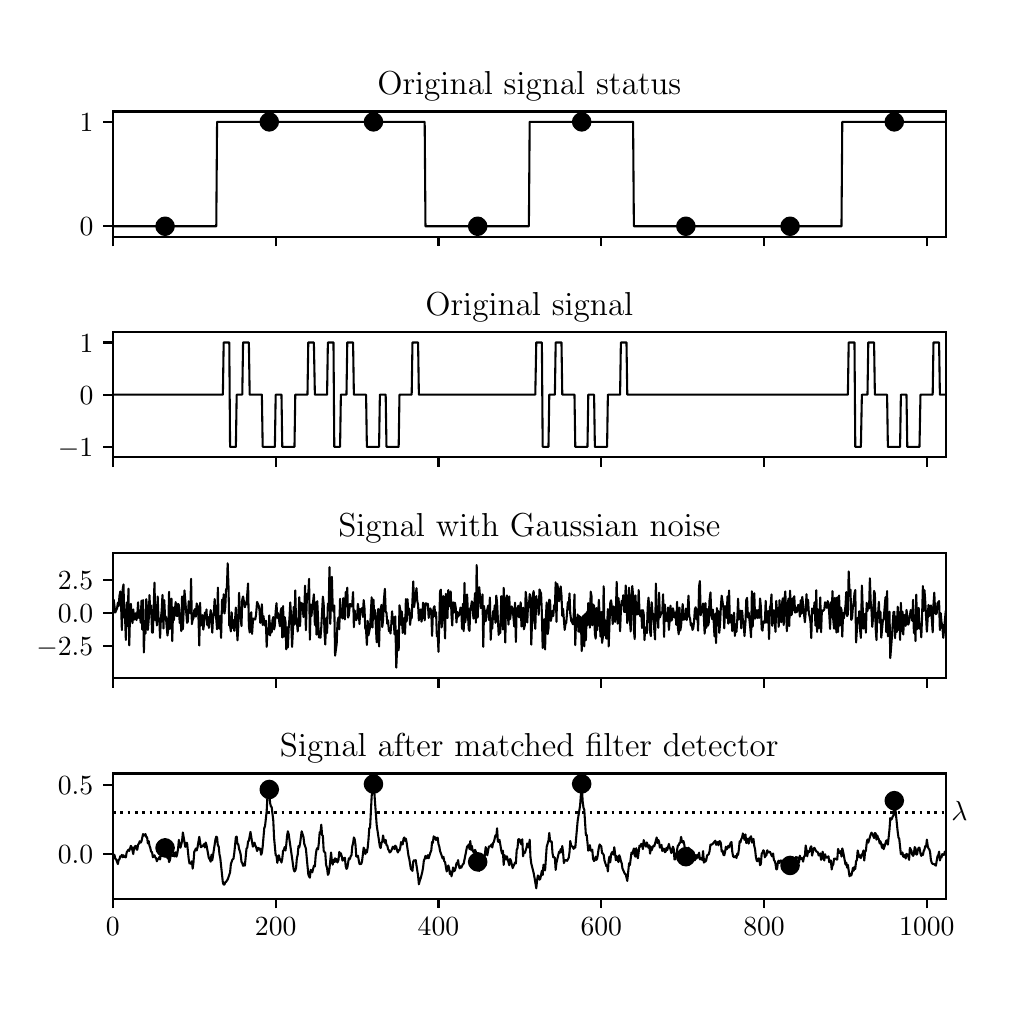 \begingroup%
\makeatletter%
\begin{pgfpicture}%
\pgfpathrectangle{\pgfpointorigin}{\pgfqpoint{4.8in}{4.8in}}%
\pgfusepath{use as bounding box, clip}%
\begin{pgfscope}%
\pgfsetbuttcap%
\pgfsetmiterjoin%
\definecolor{currentfill}{rgb}{1.0,1.0,1.0}%
\pgfsetfillcolor{currentfill}%
\pgfsetlinewidth{0.0pt}%
\definecolor{currentstroke}{rgb}{1.0,1.0,1.0}%
\pgfsetstrokecolor{currentstroke}%
\pgfsetdash{}{0pt}%
\pgfpathmoveto{\pgfqpoint{0.0in}{0.0in}}%
\pgfpathlineto{\pgfqpoint{4.8in}{0.0in}}%
\pgfpathlineto{\pgfqpoint{4.8in}{4.8in}}%
\pgfpathlineto{\pgfqpoint{0.0in}{4.8in}}%
\pgfpathclose%
\pgfusepath{fill}%
\end{pgfscope}%
\begin{pgfscope}%
\pgfsetbuttcap%
\pgfsetmiterjoin%
\definecolor{currentfill}{rgb}{1.0,1.0,1.0}%
\pgfsetfillcolor{currentfill}%
\pgfsetlinewidth{0.0pt}%
\definecolor{currentstroke}{rgb}{0.0,0.0,0.0}%
\pgfsetstrokecolor{currentstroke}%
\pgfsetstrokeopacity{0.0}%
\pgfsetdash{}{0pt}%
\pgfpathmoveto{\pgfqpoint{0.426in}{3.755in}}%
\pgfpathlineto{\pgfqpoint{4.59in}{3.755in}}%
\pgfpathlineto{\pgfqpoint{4.59in}{4.381in}}%
\pgfpathlineto{\pgfqpoint{0.426in}{4.381in}}%
\pgfpathclose%
\pgfusepath{fill}%
\end{pgfscope}%
\begin{pgfscope}%
\pgfsetbuttcap%
\pgfsetroundjoin%
\definecolor{currentfill}{rgb}{0.0,0.0,0.0}%
\pgfsetfillcolor{currentfill}%
\pgfsetlinewidth{0.803pt}%
\definecolor{currentstroke}{rgb}{0.0,0.0,0.0}%
\pgfsetstrokecolor{currentstroke}%
\pgfsetdash{}{0pt}%
\pgfsys@defobject{currentmarker}{\pgfqpoint{0.0in}{-0.049in}}{\pgfqpoint{0.0in}{0.0in}}{%
\pgfpathmoveto{\pgfqpoint{0.0in}{0.0in}}%
\pgfpathlineto{\pgfqpoint{0.0in}{-0.049in}}%
\pgfusepath{stroke,fill}%
}%
\begin{pgfscope}%
\pgfsys@transformshift{0.426in}{3.755in}%
\pgfsys@useobject{currentmarker}{}%
\end{pgfscope}%
\end{pgfscope}%
\begin{pgfscope}%
\pgfsetbuttcap%
\pgfsetroundjoin%
\definecolor{currentfill}{rgb}{0.0,0.0,0.0}%
\pgfsetfillcolor{currentfill}%
\pgfsetlinewidth{0.803pt}%
\definecolor{currentstroke}{rgb}{0.0,0.0,0.0}%
\pgfsetstrokecolor{currentstroke}%
\pgfsetdash{}{0pt}%
\pgfsys@defobject{currentmarker}{\pgfqpoint{0.0in}{-0.049in}}{\pgfqpoint{0.0in}{0.0in}}{%
\pgfpathmoveto{\pgfqpoint{0.0in}{0.0in}}%
\pgfpathlineto{\pgfqpoint{0.0in}{-0.049in}}%
\pgfusepath{stroke,fill}%
}%
\begin{pgfscope}%
\pgfsys@transformshift{1.24in}{3.755in}%
\pgfsys@useobject{currentmarker}{}%
\end{pgfscope}%
\end{pgfscope}%
\begin{pgfscope}%
\pgfsetbuttcap%
\pgfsetroundjoin%
\definecolor{currentfill}{rgb}{0.0,0.0,0.0}%
\pgfsetfillcolor{currentfill}%
\pgfsetlinewidth{0.803pt}%
\definecolor{currentstroke}{rgb}{0.0,0.0,0.0}%
\pgfsetstrokecolor{currentstroke}%
\pgfsetdash{}{0pt}%
\pgfsys@defobject{currentmarker}{\pgfqpoint{0.0in}{-0.049in}}{\pgfqpoint{0.0in}{0.0in}}{%
\pgfpathmoveto{\pgfqpoint{0.0in}{0.0in}}%
\pgfpathlineto{\pgfqpoint{0.0in}{-0.049in}}%
\pgfusepath{stroke,fill}%
}%
\begin{pgfscope}%
\pgfsys@transformshift{2.054in}{3.755in}%
\pgfsys@useobject{currentmarker}{}%
\end{pgfscope}%
\end{pgfscope}%
\begin{pgfscope}%
\pgfsetbuttcap%
\pgfsetroundjoin%
\definecolor{currentfill}{rgb}{0.0,0.0,0.0}%
\pgfsetfillcolor{currentfill}%
\pgfsetlinewidth{0.803pt}%
\definecolor{currentstroke}{rgb}{0.0,0.0,0.0}%
\pgfsetstrokecolor{currentstroke}%
\pgfsetdash{}{0pt}%
\pgfsys@defobject{currentmarker}{\pgfqpoint{0.0in}{-0.049in}}{\pgfqpoint{0.0in}{0.0in}}{%
\pgfpathmoveto{\pgfqpoint{0.0in}{0.0in}}%
\pgfpathlineto{\pgfqpoint{0.0in}{-0.049in}}%
\pgfusepath{stroke,fill}%
}%
\begin{pgfscope}%
\pgfsys@transformshift{2.868in}{3.755in}%
\pgfsys@useobject{currentmarker}{}%
\end{pgfscope}%
\end{pgfscope}%
\begin{pgfscope}%
\pgfsetbuttcap%
\pgfsetroundjoin%
\definecolor{currentfill}{rgb}{0.0,0.0,0.0}%
\pgfsetfillcolor{currentfill}%
\pgfsetlinewidth{0.803pt}%
\definecolor{currentstroke}{rgb}{0.0,0.0,0.0}%
\pgfsetstrokecolor{currentstroke}%
\pgfsetdash{}{0pt}%
\pgfsys@defobject{currentmarker}{\pgfqpoint{0.0in}{-0.049in}}{\pgfqpoint{0.0in}{0.0in}}{%
\pgfpathmoveto{\pgfqpoint{0.0in}{0.0in}}%
\pgfpathlineto{\pgfqpoint{0.0in}{-0.049in}}%
\pgfusepath{stroke,fill}%
}%
\begin{pgfscope}%
\pgfsys@transformshift{3.682in}{3.755in}%
\pgfsys@useobject{currentmarker}{}%
\end{pgfscope}%
\end{pgfscope}%
\begin{pgfscope}%
\pgfsetbuttcap%
\pgfsetroundjoin%
\definecolor{currentfill}{rgb}{0.0,0.0,0.0}%
\pgfsetfillcolor{currentfill}%
\pgfsetlinewidth{0.803pt}%
\definecolor{currentstroke}{rgb}{0.0,0.0,0.0}%
\pgfsetstrokecolor{currentstroke}%
\pgfsetdash{}{0pt}%
\pgfsys@defobject{currentmarker}{\pgfqpoint{0.0in}{-0.049in}}{\pgfqpoint{0.0in}{0.0in}}{%
\pgfpathmoveto{\pgfqpoint{0.0in}{0.0in}}%
\pgfpathlineto{\pgfqpoint{0.0in}{-0.049in}}%
\pgfusepath{stroke,fill}%
}%
\begin{pgfscope}%
\pgfsys@transformshift{4.496in}{3.755in}%
\pgfsys@useobject{currentmarker}{}%
\end{pgfscope}%
\end{pgfscope}%
\begin{pgfscope}%
\pgfsetbuttcap%
\pgfsetroundjoin%
\definecolor{currentfill}{rgb}{0.0,0.0,0.0}%
\pgfsetfillcolor{currentfill}%
\pgfsetlinewidth{0.803pt}%
\definecolor{currentstroke}{rgb}{0.0,0.0,0.0}%
\pgfsetstrokecolor{currentstroke}%
\pgfsetdash{}{0pt}%
\pgfsys@defobject{currentmarker}{\pgfqpoint{-0.049in}{0.0in}}{\pgfqpoint{0.0in}{0.0in}}{%
\pgfpathmoveto{\pgfqpoint{0.0in}{0.0in}}%
\pgfpathlineto{\pgfqpoint{-0.049in}{0.0in}}%
\pgfusepath{stroke,fill}%
}%
\begin{pgfscope}%
\pgfsys@transformshift{0.426in}{3.807in}%
\pgfsys@useobject{currentmarker}{}%
\end{pgfscope}%
\end{pgfscope}%
\begin{pgfscope}%
\definecolor{textcolor}{rgb}{0.0,0.0,0.0}%
\pgfsetstrokecolor{textcolor}%
\pgfsetfillcolor{textcolor}%
\pgftext[x=0.26in,y=3.759in,left,base]{\color{textcolor}\rmfamily\fontsize{10.0}{12.0}\selectfont \(\displaystyle 0\)}%
\end{pgfscope}%
\begin{pgfscope}%
\pgfsetbuttcap%
\pgfsetroundjoin%
\definecolor{currentfill}{rgb}{0.0,0.0,0.0}%
\pgfsetfillcolor{currentfill}%
\pgfsetlinewidth{0.803pt}%
\definecolor{currentstroke}{rgb}{0.0,0.0,0.0}%
\pgfsetstrokecolor{currentstroke}%
\pgfsetdash{}{0pt}%
\pgfsys@defobject{currentmarker}{\pgfqpoint{-0.049in}{0.0in}}{\pgfqpoint{0.0in}{0.0in}}{%
\pgfpathmoveto{\pgfqpoint{0.0in}{0.0in}}%
\pgfpathlineto{\pgfqpoint{-0.049in}{0.0in}}%
\pgfusepath{stroke,fill}%
}%
\begin{pgfscope}%
\pgfsys@transformshift{0.426in}{4.329in}%
\pgfsys@useobject{currentmarker}{}%
\end{pgfscope}%
\end{pgfscope}%
\begin{pgfscope}%
\definecolor{textcolor}{rgb}{0.0,0.0,0.0}%
\pgfsetstrokecolor{textcolor}%
\pgfsetfillcolor{textcolor}%
\pgftext[x=0.26in,y=4.281in,left,base]{\color{textcolor}\rmfamily\fontsize{10.0}{12.0}\selectfont \(\displaystyle 1\)}%
\end{pgfscope}%
\begin{pgfscope}%
\pgfpathrectangle{\pgfqpoint{0.426in}{3.755in}}{\pgfqpoint{4.164in}{0.626in}}%
\pgfusepath{clip}%
\pgfsetrectcap%
\pgfsetroundjoin%
\pgfsetlinewidth{0.753pt}%
\definecolor{currentstroke}{rgb}{0.0,0.0,0.0}%
\pgfsetstrokecolor{currentstroke}%
\pgfsetdash{}{0pt}%
\pgfpathmoveto{\pgfqpoint{0.426in}{3.807in}}%
\pgfpathlineto{\pgfqpoint{0.943in}{3.807in}}%
\pgfpathlineto{\pgfqpoint{0.947in}{4.329in}}%
\pgfpathlineto{\pgfqpoint{1.985in}{4.329in}}%
\pgfpathlineto{\pgfqpoint{1.989in}{3.807in}}%
\pgfpathlineto{\pgfqpoint{2.506in}{3.807in}}%
\pgfpathlineto{\pgfqpoint{2.51in}{4.329in}}%
\pgfpathlineto{\pgfqpoint{3.027in}{4.329in}}%
\pgfpathlineto{\pgfqpoint{3.031in}{3.807in}}%
\pgfpathlineto{\pgfqpoint{4.069in}{3.807in}}%
\pgfpathlineto{\pgfqpoint{4.073in}{4.329in}}%
\pgfpathlineto{\pgfqpoint{4.59in}{4.329in}}%
\pgfpathlineto{\pgfqpoint{4.59in}{4.329in}}%
\pgfusepath{stroke}%
\end{pgfscope}%
\begin{pgfscope}%
\pgfpathrectangle{\pgfqpoint{0.426in}{3.755in}}{\pgfqpoint{4.164in}{0.626in}}%
\pgfusepath{clip}%
\pgfsetbuttcap%
\pgfsetroundjoin%
\definecolor{currentfill}{rgb}{0.0,0.0,0.0}%
\pgfsetfillcolor{currentfill}%
\pgfsetlinewidth{1.004pt}%
\definecolor{currentstroke}{rgb}{0.0,0.0,0.0}%
\pgfsetstrokecolor{currentstroke}%
\pgfsetdash{}{0pt}%
\pgfsys@defobject{currentmarker}{\pgfqpoint{-0.042in}{-0.042in}}{\pgfqpoint{0.042in}{0.042in}}{%
\pgfpathmoveto{\pgfqpoint{0.0in}{-0.042in}}%
\pgfpathcurveto{\pgfqpoint{0.011in}{-0.042in}}{\pgfqpoint{0.022in}{-0.037in}}{\pgfqpoint{0.029in}{-0.029in}}%
\pgfpathcurveto{\pgfqpoint{0.037in}{-0.022in}}{\pgfqpoint{0.042in}{-0.011in}}{\pgfqpoint{0.042in}{0.0in}}%
\pgfpathcurveto{\pgfqpoint{0.042in}{0.011in}}{\pgfqpoint{0.037in}{0.022in}}{\pgfqpoint{0.029in}{0.029in}}%
\pgfpathcurveto{\pgfqpoint{0.022in}{0.037in}}{\pgfqpoint{0.011in}{0.042in}}{\pgfqpoint{0.0in}{0.042in}}%
\pgfpathcurveto{\pgfqpoint{-0.011in}{0.042in}}{\pgfqpoint{-0.022in}{0.037in}}{\pgfqpoint{-0.029in}{0.029in}}%
\pgfpathcurveto{\pgfqpoint{-0.037in}{0.022in}}{\pgfqpoint{-0.042in}{0.011in}}{\pgfqpoint{-0.042in}{0.0in}}%
\pgfpathcurveto{\pgfqpoint{-0.042in}{-0.011in}}{\pgfqpoint{-0.037in}{-0.022in}}{\pgfqpoint{-0.029in}{-0.029in}}%
\pgfpathcurveto{\pgfqpoint{-0.022in}{-0.037in}}{\pgfqpoint{-0.011in}{-0.042in}}{\pgfqpoint{0.0in}{-0.042in}}%
\pgfpathclose%
\pgfusepath{stroke,fill}%
}%
\begin{pgfscope}%
\pgfsys@transformshift{0.687in}{3.807in}%
\pgfsys@useobject{currentmarker}{}%
\end{pgfscope}%
\begin{pgfscope}%
\pgfsys@transformshift{1.208in}{4.329in}%
\pgfsys@useobject{currentmarker}{}%
\end{pgfscope}%
\begin{pgfscope}%
\pgfsys@transformshift{1.729in}{4.329in}%
\pgfsys@useobject{currentmarker}{}%
\end{pgfscope}%
\begin{pgfscope}%
\pgfsys@transformshift{2.25in}{3.807in}%
\pgfsys@useobject{currentmarker}{}%
\end{pgfscope}%
\begin{pgfscope}%
\pgfsys@transformshift{2.77in}{4.329in}%
\pgfsys@useobject{currentmarker}{}%
\end{pgfscope}%
\begin{pgfscope}%
\pgfsys@transformshift{3.291in}{3.807in}%
\pgfsys@useobject{currentmarker}{}%
\end{pgfscope}%
\begin{pgfscope}%
\pgfsys@transformshift{3.812in}{3.807in}%
\pgfsys@useobject{currentmarker}{}%
\end{pgfscope}%
\begin{pgfscope}%
\pgfsys@transformshift{4.333in}{4.329in}%
\pgfsys@useobject{currentmarker}{}%
\end{pgfscope}%
\end{pgfscope}%
\begin{pgfscope}%
\pgfsetrectcap%
\pgfsetmiterjoin%
\pgfsetlinewidth{0.803pt}%
\definecolor{currentstroke}{rgb}{0.0,0.0,0.0}%
\pgfsetstrokecolor{currentstroke}%
\pgfsetdash{}{0pt}%
\pgfpathmoveto{\pgfqpoint{0.426in}{3.755in}}%
\pgfpathlineto{\pgfqpoint{0.426in}{4.381in}}%
\pgfusepath{stroke}%
\end{pgfscope}%
\begin{pgfscope}%
\pgfsetrectcap%
\pgfsetmiterjoin%
\pgfsetlinewidth{0.803pt}%
\definecolor{currentstroke}{rgb}{0.0,0.0,0.0}%
\pgfsetstrokecolor{currentstroke}%
\pgfsetdash{}{0pt}%
\pgfpathmoveto{\pgfqpoint{4.59in}{3.755in}}%
\pgfpathlineto{\pgfqpoint{4.59in}{4.381in}}%
\pgfusepath{stroke}%
\end{pgfscope}%
\begin{pgfscope}%
\pgfsetrectcap%
\pgfsetmiterjoin%
\pgfsetlinewidth{0.803pt}%
\definecolor{currentstroke}{rgb}{0.0,0.0,0.0}%
\pgfsetstrokecolor{currentstroke}%
\pgfsetdash{}{0pt}%
\pgfpathmoveto{\pgfqpoint{0.426in}{3.755in}}%
\pgfpathlineto{\pgfqpoint{4.59in}{3.755in}}%
\pgfusepath{stroke}%
\end{pgfscope}%
\begin{pgfscope}%
\pgfsetrectcap%
\pgfsetmiterjoin%
\pgfsetlinewidth{0.803pt}%
\definecolor{currentstroke}{rgb}{0.0,0.0,0.0}%
\pgfsetstrokecolor{currentstroke}%
\pgfsetdash{}{0pt}%
\pgfpathmoveto{\pgfqpoint{0.426in}{4.381in}}%
\pgfpathlineto{\pgfqpoint{4.59in}{4.381in}}%
\pgfusepath{stroke}%
\end{pgfscope}%
\begin{pgfscope}%
\definecolor{textcolor}{rgb}{0.0,0.0,0.0}%
\pgfsetstrokecolor{textcolor}%
\pgfsetfillcolor{textcolor}%
\pgftext[x=2.508in,y=4.464in,,base]{\color{textcolor}\rmfamily\fontsize{12.0}{14.4}\selectfont Original signal status}%
\end{pgfscope}%
\begin{pgfscope}%
\pgfsetbuttcap%
\pgfsetmiterjoin%
\definecolor{currentfill}{rgb}{1.0,1.0,1.0}%
\pgfsetfillcolor{currentfill}%
\pgfsetlinewidth{0.0pt}%
\definecolor{currentstroke}{rgb}{0.0,0.0,0.0}%
\pgfsetstrokecolor{currentstroke}%
\pgfsetstrokeopacity{0.0}%
\pgfsetdash{}{0pt}%
\pgfpathmoveto{\pgfqpoint{0.426in}{2.652in}}%
\pgfpathlineto{\pgfqpoint{4.59in}{2.652in}}%
\pgfpathlineto{\pgfqpoint{4.59in}{3.278in}}%
\pgfpathlineto{\pgfqpoint{0.426in}{3.278in}}%
\pgfpathclose%
\pgfusepath{fill}%
\end{pgfscope}%
\begin{pgfscope}%
\pgfsetbuttcap%
\pgfsetroundjoin%
\definecolor{currentfill}{rgb}{0.0,0.0,0.0}%
\pgfsetfillcolor{currentfill}%
\pgfsetlinewidth{0.803pt}%
\definecolor{currentstroke}{rgb}{0.0,0.0,0.0}%
\pgfsetstrokecolor{currentstroke}%
\pgfsetdash{}{0pt}%
\pgfsys@defobject{currentmarker}{\pgfqpoint{0.0in}{-0.049in}}{\pgfqpoint{0.0in}{0.0in}}{%
\pgfpathmoveto{\pgfqpoint{0.0in}{0.0in}}%
\pgfpathlineto{\pgfqpoint{0.0in}{-0.049in}}%
\pgfusepath{stroke,fill}%
}%
\begin{pgfscope}%
\pgfsys@transformshift{0.426in}{2.652in}%
\pgfsys@useobject{currentmarker}{}%
\end{pgfscope}%
\end{pgfscope}%
\begin{pgfscope}%
\pgfsetbuttcap%
\pgfsetroundjoin%
\definecolor{currentfill}{rgb}{0.0,0.0,0.0}%
\pgfsetfillcolor{currentfill}%
\pgfsetlinewidth{0.803pt}%
\definecolor{currentstroke}{rgb}{0.0,0.0,0.0}%
\pgfsetstrokecolor{currentstroke}%
\pgfsetdash{}{0pt}%
\pgfsys@defobject{currentmarker}{\pgfqpoint{0.0in}{-0.049in}}{\pgfqpoint{0.0in}{0.0in}}{%
\pgfpathmoveto{\pgfqpoint{0.0in}{0.0in}}%
\pgfpathlineto{\pgfqpoint{0.0in}{-0.049in}}%
\pgfusepath{stroke,fill}%
}%
\begin{pgfscope}%
\pgfsys@transformshift{1.24in}{2.652in}%
\pgfsys@useobject{currentmarker}{}%
\end{pgfscope}%
\end{pgfscope}%
\begin{pgfscope}%
\pgfsetbuttcap%
\pgfsetroundjoin%
\definecolor{currentfill}{rgb}{0.0,0.0,0.0}%
\pgfsetfillcolor{currentfill}%
\pgfsetlinewidth{0.803pt}%
\definecolor{currentstroke}{rgb}{0.0,0.0,0.0}%
\pgfsetstrokecolor{currentstroke}%
\pgfsetdash{}{0pt}%
\pgfsys@defobject{currentmarker}{\pgfqpoint{0.0in}{-0.049in}}{\pgfqpoint{0.0in}{0.0in}}{%
\pgfpathmoveto{\pgfqpoint{0.0in}{0.0in}}%
\pgfpathlineto{\pgfqpoint{0.0in}{-0.049in}}%
\pgfusepath{stroke,fill}%
}%
\begin{pgfscope}%
\pgfsys@transformshift{2.054in}{2.652in}%
\pgfsys@useobject{currentmarker}{}%
\end{pgfscope}%
\end{pgfscope}%
\begin{pgfscope}%
\pgfsetbuttcap%
\pgfsetroundjoin%
\definecolor{currentfill}{rgb}{0.0,0.0,0.0}%
\pgfsetfillcolor{currentfill}%
\pgfsetlinewidth{0.803pt}%
\definecolor{currentstroke}{rgb}{0.0,0.0,0.0}%
\pgfsetstrokecolor{currentstroke}%
\pgfsetdash{}{0pt}%
\pgfsys@defobject{currentmarker}{\pgfqpoint{0.0in}{-0.049in}}{\pgfqpoint{0.0in}{0.0in}}{%
\pgfpathmoveto{\pgfqpoint{0.0in}{0.0in}}%
\pgfpathlineto{\pgfqpoint{0.0in}{-0.049in}}%
\pgfusepath{stroke,fill}%
}%
\begin{pgfscope}%
\pgfsys@transformshift{2.868in}{2.652in}%
\pgfsys@useobject{currentmarker}{}%
\end{pgfscope}%
\end{pgfscope}%
\begin{pgfscope}%
\pgfsetbuttcap%
\pgfsetroundjoin%
\definecolor{currentfill}{rgb}{0.0,0.0,0.0}%
\pgfsetfillcolor{currentfill}%
\pgfsetlinewidth{0.803pt}%
\definecolor{currentstroke}{rgb}{0.0,0.0,0.0}%
\pgfsetstrokecolor{currentstroke}%
\pgfsetdash{}{0pt}%
\pgfsys@defobject{currentmarker}{\pgfqpoint{0.0in}{-0.049in}}{\pgfqpoint{0.0in}{0.0in}}{%
\pgfpathmoveto{\pgfqpoint{0.0in}{0.0in}}%
\pgfpathlineto{\pgfqpoint{0.0in}{-0.049in}}%
\pgfusepath{stroke,fill}%
}%
\begin{pgfscope}%
\pgfsys@transformshift{3.682in}{2.652in}%
\pgfsys@useobject{currentmarker}{}%
\end{pgfscope}%
\end{pgfscope}%
\begin{pgfscope}%
\pgfsetbuttcap%
\pgfsetroundjoin%
\definecolor{currentfill}{rgb}{0.0,0.0,0.0}%
\pgfsetfillcolor{currentfill}%
\pgfsetlinewidth{0.803pt}%
\definecolor{currentstroke}{rgb}{0.0,0.0,0.0}%
\pgfsetstrokecolor{currentstroke}%
\pgfsetdash{}{0pt}%
\pgfsys@defobject{currentmarker}{\pgfqpoint{0.0in}{-0.049in}}{\pgfqpoint{0.0in}{0.0in}}{%
\pgfpathmoveto{\pgfqpoint{0.0in}{0.0in}}%
\pgfpathlineto{\pgfqpoint{0.0in}{-0.049in}}%
\pgfusepath{stroke,fill}%
}%
\begin{pgfscope}%
\pgfsys@transformshift{4.496in}{2.652in}%
\pgfsys@useobject{currentmarker}{}%
\end{pgfscope}%
\end{pgfscope}%
\begin{pgfscope}%
\pgfsetbuttcap%
\pgfsetroundjoin%
\definecolor{currentfill}{rgb}{0.0,0.0,0.0}%
\pgfsetfillcolor{currentfill}%
\pgfsetlinewidth{0.803pt}%
\definecolor{currentstroke}{rgb}{0.0,0.0,0.0}%
\pgfsetstrokecolor{currentstroke}%
\pgfsetdash{}{0pt}%
\pgfsys@defobject{currentmarker}{\pgfqpoint{-0.049in}{0.0in}}{\pgfqpoint{0.0in}{0.0in}}{%
\pgfpathmoveto{\pgfqpoint{0.0in}{0.0in}}%
\pgfpathlineto{\pgfqpoint{-0.049in}{0.0in}}%
\pgfusepath{stroke,fill}%
}%
\begin{pgfscope}%
\pgfsys@transformshift{0.426in}{2.704in}%
\pgfsys@useobject{currentmarker}{}%
\end{pgfscope}%
\end{pgfscope}%
\begin{pgfscope}%
\definecolor{textcolor}{rgb}{0.0,0.0,0.0}%
\pgfsetstrokecolor{textcolor}%
\pgfsetfillcolor{textcolor}%
\pgftext[x=0.151in,y=2.656in,left,base]{\color{textcolor}\rmfamily\fontsize{10.0}{12.0}\selectfont \(\displaystyle -1\)}%
\end{pgfscope}%
\begin{pgfscope}%
\pgfsetbuttcap%
\pgfsetroundjoin%
\definecolor{currentfill}{rgb}{0.0,0.0,0.0}%
\pgfsetfillcolor{currentfill}%
\pgfsetlinewidth{0.803pt}%
\definecolor{currentstroke}{rgb}{0.0,0.0,0.0}%
\pgfsetstrokecolor{currentstroke}%
\pgfsetdash{}{0pt}%
\pgfsys@defobject{currentmarker}{\pgfqpoint{-0.049in}{0.0in}}{\pgfqpoint{0.0in}{0.0in}}{%
\pgfpathmoveto{\pgfqpoint{0.0in}{0.0in}}%
\pgfpathlineto{\pgfqpoint{-0.049in}{0.0in}}%
\pgfusepath{stroke,fill}%
}%
\begin{pgfscope}%
\pgfsys@transformshift{0.426in}{2.965in}%
\pgfsys@useobject{currentmarker}{}%
\end{pgfscope}%
\end{pgfscope}%
\begin{pgfscope}%
\definecolor{textcolor}{rgb}{0.0,0.0,0.0}%
\pgfsetstrokecolor{textcolor}%
\pgfsetfillcolor{textcolor}%
\pgftext[x=0.26in,y=2.916in,left,base]{\color{textcolor}\rmfamily\fontsize{10.0}{12.0}\selectfont \(\displaystyle 0\)}%
\end{pgfscope}%
\begin{pgfscope}%
\pgfsetbuttcap%
\pgfsetroundjoin%
\definecolor{currentfill}{rgb}{0.0,0.0,0.0}%
\pgfsetfillcolor{currentfill}%
\pgfsetlinewidth{0.803pt}%
\definecolor{currentstroke}{rgb}{0.0,0.0,0.0}%
\pgfsetstrokecolor{currentstroke}%
\pgfsetdash{}{0pt}%
\pgfsys@defobject{currentmarker}{\pgfqpoint{-0.049in}{0.0in}}{\pgfqpoint{0.0in}{0.0in}}{%
\pgfpathmoveto{\pgfqpoint{0.0in}{0.0in}}%
\pgfpathlineto{\pgfqpoint{-0.049in}{0.0in}}%
\pgfusepath{stroke,fill}%
}%
\begin{pgfscope}%
\pgfsys@transformshift{0.426in}{3.226in}%
\pgfsys@useobject{currentmarker}{}%
\end{pgfscope}%
\end{pgfscope}%
\begin{pgfscope}%
\definecolor{textcolor}{rgb}{0.0,0.0,0.0}%
\pgfsetstrokecolor{textcolor}%
\pgfsetfillcolor{textcolor}%
\pgftext[x=0.26in,y=3.177in,left,base]{\color{textcolor}\rmfamily\fontsize{10.0}{12.0}\selectfont \(\displaystyle 1\)}%
\end{pgfscope}%
\begin{pgfscope}%
\pgfpathrectangle{\pgfqpoint{0.426in}{2.652in}}{\pgfqpoint{4.164in}{0.626in}}%
\pgfusepath{clip}%
\pgfsetrectcap%
\pgfsetroundjoin%
\pgfsetlinewidth{0.753pt}%
\definecolor{currentstroke}{rgb}{0.0,0.0,0.0}%
\pgfsetstrokecolor{currentstroke}%
\pgfsetdash{}{0pt}%
\pgfpathmoveto{\pgfqpoint{0.426in}{2.965in}}%
\pgfpathlineto{\pgfqpoint{0.976in}{2.965in}}%
\pgfpathlineto{\pgfqpoint{0.98in}{3.226in}}%
\pgfpathlineto{\pgfqpoint{1.008in}{3.226in}}%
\pgfpathlineto{\pgfqpoint{1.012in}{2.704in}}%
\pgfpathlineto{\pgfqpoint{1.041in}{2.704in}}%
\pgfpathlineto{\pgfqpoint{1.045in}{2.965in}}%
\pgfpathlineto{\pgfqpoint{1.073in}{2.965in}}%
\pgfpathlineto{\pgfqpoint{1.077in}{3.226in}}%
\pgfpathlineto{\pgfqpoint{1.106in}{3.226in}}%
\pgfpathlineto{\pgfqpoint{1.11in}{2.965in}}%
\pgfpathlineto{\pgfqpoint{1.171in}{2.965in}}%
\pgfpathlineto{\pgfqpoint{1.175in}{2.704in}}%
\pgfpathlineto{\pgfqpoint{1.236in}{2.704in}}%
\pgfpathlineto{\pgfqpoint{1.24in}{2.965in}}%
\pgfpathlineto{\pgfqpoint{1.269in}{2.965in}}%
\pgfpathlineto{\pgfqpoint{1.273in}{2.704in}}%
\pgfpathlineto{\pgfqpoint{1.334in}{2.704in}}%
\pgfpathlineto{\pgfqpoint{1.338in}{2.965in}}%
\pgfpathlineto{\pgfqpoint{1.399in}{2.965in}}%
\pgfpathlineto{\pgfqpoint{1.403in}{3.226in}}%
\pgfpathlineto{\pgfqpoint{1.431in}{3.226in}}%
\pgfpathlineto{\pgfqpoint{1.436in}{2.965in}}%
\pgfpathlineto{\pgfqpoint{1.497in}{2.965in}}%
\pgfpathlineto{\pgfqpoint{1.501in}{3.226in}}%
\pgfpathlineto{\pgfqpoint{1.529in}{3.226in}}%
\pgfpathlineto{\pgfqpoint{1.533in}{2.704in}}%
\pgfpathlineto{\pgfqpoint{1.562in}{2.704in}}%
\pgfpathlineto{\pgfqpoint{1.566in}{2.965in}}%
\pgfpathlineto{\pgfqpoint{1.594in}{2.965in}}%
\pgfpathlineto{\pgfqpoint{1.598in}{3.226in}}%
\pgfpathlineto{\pgfqpoint{1.627in}{3.226in}}%
\pgfpathlineto{\pgfqpoint{1.631in}{2.965in}}%
\pgfpathlineto{\pgfqpoint{1.692in}{2.965in}}%
\pgfpathlineto{\pgfqpoint{1.696in}{2.704in}}%
\pgfpathlineto{\pgfqpoint{1.757in}{2.704in}}%
\pgfpathlineto{\pgfqpoint{1.761in}{2.965in}}%
\pgfpathlineto{\pgfqpoint{1.79in}{2.965in}}%
\pgfpathlineto{\pgfqpoint{1.794in}{2.704in}}%
\pgfpathlineto{\pgfqpoint{1.855in}{2.704in}}%
\pgfpathlineto{\pgfqpoint{1.859in}{2.965in}}%
\pgfpathlineto{\pgfqpoint{1.92in}{2.965in}}%
\pgfpathlineto{\pgfqpoint{1.924in}{3.226in}}%
\pgfpathlineto{\pgfqpoint{1.952in}{3.226in}}%
\pgfpathlineto{\pgfqpoint{1.956in}{2.965in}}%
\pgfpathlineto{\pgfqpoint{2.538in}{2.965in}}%
\pgfpathlineto{\pgfqpoint{2.543in}{3.226in}}%
\pgfpathlineto{\pgfqpoint{2.571in}{3.226in}}%
\pgfpathlineto{\pgfqpoint{2.575in}{2.704in}}%
\pgfpathlineto{\pgfqpoint{2.604in}{2.704in}}%
\pgfpathlineto{\pgfqpoint{2.608in}{2.965in}}%
\pgfpathlineto{\pgfqpoint{2.636in}{2.965in}}%
\pgfpathlineto{\pgfqpoint{2.64in}{3.226in}}%
\pgfpathlineto{\pgfqpoint{2.669in}{3.226in}}%
\pgfpathlineto{\pgfqpoint{2.673in}{2.965in}}%
\pgfpathlineto{\pgfqpoint{2.734in}{2.965in}}%
\pgfpathlineto{\pgfqpoint{2.738in}{2.704in}}%
\pgfpathlineto{\pgfqpoint{2.799in}{2.704in}}%
\pgfpathlineto{\pgfqpoint{2.803in}{2.965in}}%
\pgfpathlineto{\pgfqpoint{2.832in}{2.965in}}%
\pgfpathlineto{\pgfqpoint{2.836in}{2.704in}}%
\pgfpathlineto{\pgfqpoint{2.897in}{2.704in}}%
\pgfpathlineto{\pgfqpoint{2.901in}{2.965in}}%
\pgfpathlineto{\pgfqpoint{2.962in}{2.965in}}%
\pgfpathlineto{\pgfqpoint{2.966in}{3.226in}}%
\pgfpathlineto{\pgfqpoint{2.994in}{3.226in}}%
\pgfpathlineto{\pgfqpoint{2.998in}{2.965in}}%
\pgfpathlineto{\pgfqpoint{4.101in}{2.965in}}%
\pgfpathlineto{\pgfqpoint{4.105in}{3.226in}}%
\pgfpathlineto{\pgfqpoint{4.134in}{3.226in}}%
\pgfpathlineto{\pgfqpoint{4.138in}{2.704in}}%
\pgfpathlineto{\pgfqpoint{4.166in}{2.704in}}%
\pgfpathlineto{\pgfqpoint{4.171in}{2.965in}}%
\pgfpathlineto{\pgfqpoint{4.199in}{2.965in}}%
\pgfpathlineto{\pgfqpoint{4.203in}{3.226in}}%
\pgfpathlineto{\pgfqpoint{4.232in}{3.226in}}%
\pgfpathlineto{\pgfqpoint{4.236in}{2.965in}}%
\pgfpathlineto{\pgfqpoint{4.297in}{2.965in}}%
\pgfpathlineto{\pgfqpoint{4.301in}{2.704in}}%
\pgfpathlineto{\pgfqpoint{4.362in}{2.704in}}%
\pgfpathlineto{\pgfqpoint{4.366in}{2.965in}}%
\pgfpathlineto{\pgfqpoint{4.394in}{2.965in}}%
\pgfpathlineto{\pgfqpoint{4.398in}{2.704in}}%
\pgfpathlineto{\pgfqpoint{4.459in}{2.704in}}%
\pgfpathlineto{\pgfqpoint{4.464in}{2.965in}}%
\pgfpathlineto{\pgfqpoint{4.525in}{2.965in}}%
\pgfpathlineto{\pgfqpoint{4.529in}{3.226in}}%
\pgfpathlineto{\pgfqpoint{4.557in}{3.226in}}%
\pgfpathlineto{\pgfqpoint{4.561in}{2.965in}}%
\pgfpathlineto{\pgfqpoint{4.59in}{2.965in}}%
\pgfpathlineto{\pgfqpoint{4.59in}{2.965in}}%
\pgfusepath{stroke}%
\end{pgfscope}%
\begin{pgfscope}%
\pgfsetrectcap%
\pgfsetmiterjoin%
\pgfsetlinewidth{0.803pt}%
\definecolor{currentstroke}{rgb}{0.0,0.0,0.0}%
\pgfsetstrokecolor{currentstroke}%
\pgfsetdash{}{0pt}%
\pgfpathmoveto{\pgfqpoint{0.426in}{2.652in}}%
\pgfpathlineto{\pgfqpoint{0.426in}{3.278in}}%
\pgfusepath{stroke}%
\end{pgfscope}%
\begin{pgfscope}%
\pgfsetrectcap%
\pgfsetmiterjoin%
\pgfsetlinewidth{0.803pt}%
\definecolor{currentstroke}{rgb}{0.0,0.0,0.0}%
\pgfsetstrokecolor{currentstroke}%
\pgfsetdash{}{0pt}%
\pgfpathmoveto{\pgfqpoint{4.59in}{2.652in}}%
\pgfpathlineto{\pgfqpoint{4.59in}{3.278in}}%
\pgfusepath{stroke}%
\end{pgfscope}%
\begin{pgfscope}%
\pgfsetrectcap%
\pgfsetmiterjoin%
\pgfsetlinewidth{0.803pt}%
\definecolor{currentstroke}{rgb}{0.0,0.0,0.0}%
\pgfsetstrokecolor{currentstroke}%
\pgfsetdash{}{0pt}%
\pgfpathmoveto{\pgfqpoint{0.426in}{2.652in}}%
\pgfpathlineto{\pgfqpoint{4.59in}{2.652in}}%
\pgfusepath{stroke}%
\end{pgfscope}%
\begin{pgfscope}%
\pgfsetrectcap%
\pgfsetmiterjoin%
\pgfsetlinewidth{0.803pt}%
\definecolor{currentstroke}{rgb}{0.0,0.0,0.0}%
\pgfsetstrokecolor{currentstroke}%
\pgfsetdash{}{0pt}%
\pgfpathmoveto{\pgfqpoint{0.426in}{3.278in}}%
\pgfpathlineto{\pgfqpoint{4.59in}{3.278in}}%
\pgfusepath{stroke}%
\end{pgfscope}%
\begin{pgfscope}%
\definecolor{textcolor}{rgb}{0.0,0.0,0.0}%
\pgfsetstrokecolor{textcolor}%
\pgfsetfillcolor{textcolor}%
\pgftext[x=2.508in,y=3.361in,,base]{\color{textcolor}\rmfamily\fontsize{12.0}{14.4}\selectfont Original signal}%
\end{pgfscope}%
\begin{pgfscope}%
\pgfsetbuttcap%
\pgfsetmiterjoin%
\definecolor{currentfill}{rgb}{1.0,1.0,1.0}%
\pgfsetfillcolor{currentfill}%
\pgfsetlinewidth{0.0pt}%
\definecolor{currentstroke}{rgb}{0.0,0.0,0.0}%
\pgfsetstrokecolor{currentstroke}%
\pgfsetstrokeopacity{0.0}%
\pgfsetdash{}{0pt}%
\pgfpathmoveto{\pgfqpoint{0.426in}{1.548in}}%
\pgfpathlineto{\pgfqpoint{4.59in}{1.548in}}%
\pgfpathlineto{\pgfqpoint{4.59in}{2.174in}}%
\pgfpathlineto{\pgfqpoint{0.426in}{2.174in}}%
\pgfpathclose%
\pgfusepath{fill}%
\end{pgfscope}%
\begin{pgfscope}%
\pgfsetbuttcap%
\pgfsetroundjoin%
\definecolor{currentfill}{rgb}{0.0,0.0,0.0}%
\pgfsetfillcolor{currentfill}%
\pgfsetlinewidth{0.803pt}%
\definecolor{currentstroke}{rgb}{0.0,0.0,0.0}%
\pgfsetstrokecolor{currentstroke}%
\pgfsetdash{}{0pt}%
\pgfsys@defobject{currentmarker}{\pgfqpoint{0.0in}{-0.049in}}{\pgfqpoint{0.0in}{0.0in}}{%
\pgfpathmoveto{\pgfqpoint{0.0in}{0.0in}}%
\pgfpathlineto{\pgfqpoint{0.0in}{-0.049in}}%
\pgfusepath{stroke,fill}%
}%
\begin{pgfscope}%
\pgfsys@transformshift{0.426in}{1.548in}%
\pgfsys@useobject{currentmarker}{}%
\end{pgfscope}%
\end{pgfscope}%
\begin{pgfscope}%
\pgfsetbuttcap%
\pgfsetroundjoin%
\definecolor{currentfill}{rgb}{0.0,0.0,0.0}%
\pgfsetfillcolor{currentfill}%
\pgfsetlinewidth{0.803pt}%
\definecolor{currentstroke}{rgb}{0.0,0.0,0.0}%
\pgfsetstrokecolor{currentstroke}%
\pgfsetdash{}{0pt}%
\pgfsys@defobject{currentmarker}{\pgfqpoint{0.0in}{-0.049in}}{\pgfqpoint{0.0in}{0.0in}}{%
\pgfpathmoveto{\pgfqpoint{0.0in}{0.0in}}%
\pgfpathlineto{\pgfqpoint{0.0in}{-0.049in}}%
\pgfusepath{stroke,fill}%
}%
\begin{pgfscope}%
\pgfsys@transformshift{1.24in}{1.548in}%
\pgfsys@useobject{currentmarker}{}%
\end{pgfscope}%
\end{pgfscope}%
\begin{pgfscope}%
\pgfsetbuttcap%
\pgfsetroundjoin%
\definecolor{currentfill}{rgb}{0.0,0.0,0.0}%
\pgfsetfillcolor{currentfill}%
\pgfsetlinewidth{0.803pt}%
\definecolor{currentstroke}{rgb}{0.0,0.0,0.0}%
\pgfsetstrokecolor{currentstroke}%
\pgfsetdash{}{0pt}%
\pgfsys@defobject{currentmarker}{\pgfqpoint{0.0in}{-0.049in}}{\pgfqpoint{0.0in}{0.0in}}{%
\pgfpathmoveto{\pgfqpoint{0.0in}{0.0in}}%
\pgfpathlineto{\pgfqpoint{0.0in}{-0.049in}}%
\pgfusepath{stroke,fill}%
}%
\begin{pgfscope}%
\pgfsys@transformshift{2.054in}{1.548in}%
\pgfsys@useobject{currentmarker}{}%
\end{pgfscope}%
\end{pgfscope}%
\begin{pgfscope}%
\pgfsetbuttcap%
\pgfsetroundjoin%
\definecolor{currentfill}{rgb}{0.0,0.0,0.0}%
\pgfsetfillcolor{currentfill}%
\pgfsetlinewidth{0.803pt}%
\definecolor{currentstroke}{rgb}{0.0,0.0,0.0}%
\pgfsetstrokecolor{currentstroke}%
\pgfsetdash{}{0pt}%
\pgfsys@defobject{currentmarker}{\pgfqpoint{0.0in}{-0.049in}}{\pgfqpoint{0.0in}{0.0in}}{%
\pgfpathmoveto{\pgfqpoint{0.0in}{0.0in}}%
\pgfpathlineto{\pgfqpoint{0.0in}{-0.049in}}%
\pgfusepath{stroke,fill}%
}%
\begin{pgfscope}%
\pgfsys@transformshift{2.868in}{1.548in}%
\pgfsys@useobject{currentmarker}{}%
\end{pgfscope}%
\end{pgfscope}%
\begin{pgfscope}%
\pgfsetbuttcap%
\pgfsetroundjoin%
\definecolor{currentfill}{rgb}{0.0,0.0,0.0}%
\pgfsetfillcolor{currentfill}%
\pgfsetlinewidth{0.803pt}%
\definecolor{currentstroke}{rgb}{0.0,0.0,0.0}%
\pgfsetstrokecolor{currentstroke}%
\pgfsetdash{}{0pt}%
\pgfsys@defobject{currentmarker}{\pgfqpoint{0.0in}{-0.049in}}{\pgfqpoint{0.0in}{0.0in}}{%
\pgfpathmoveto{\pgfqpoint{0.0in}{0.0in}}%
\pgfpathlineto{\pgfqpoint{0.0in}{-0.049in}}%
\pgfusepath{stroke,fill}%
}%
\begin{pgfscope}%
\pgfsys@transformshift{3.682in}{1.548in}%
\pgfsys@useobject{currentmarker}{}%
\end{pgfscope}%
\end{pgfscope}%
\begin{pgfscope}%
\pgfsetbuttcap%
\pgfsetroundjoin%
\definecolor{currentfill}{rgb}{0.0,0.0,0.0}%
\pgfsetfillcolor{currentfill}%
\pgfsetlinewidth{0.803pt}%
\definecolor{currentstroke}{rgb}{0.0,0.0,0.0}%
\pgfsetstrokecolor{currentstroke}%
\pgfsetdash{}{0pt}%
\pgfsys@defobject{currentmarker}{\pgfqpoint{0.0in}{-0.049in}}{\pgfqpoint{0.0in}{0.0in}}{%
\pgfpathmoveto{\pgfqpoint{0.0in}{0.0in}}%
\pgfpathlineto{\pgfqpoint{0.0in}{-0.049in}}%
\pgfusepath{stroke,fill}%
}%
\begin{pgfscope}%
\pgfsys@transformshift{4.496in}{1.548in}%
\pgfsys@useobject{currentmarker}{}%
\end{pgfscope}%
\end{pgfscope}%
\begin{pgfscope}%
\pgfsetbuttcap%
\pgfsetroundjoin%
\definecolor{currentfill}{rgb}{0.0,0.0,0.0}%
\pgfsetfillcolor{currentfill}%
\pgfsetlinewidth{0.803pt}%
\definecolor{currentstroke}{rgb}{0.0,0.0,0.0}%
\pgfsetstrokecolor{currentstroke}%
\pgfsetdash{}{0pt}%
\pgfsys@defobject{currentmarker}{\pgfqpoint{-0.049in}{0.0in}}{\pgfqpoint{0.0in}{0.0in}}{%
\pgfpathmoveto{\pgfqpoint{0.0in}{0.0in}}%
\pgfpathlineto{\pgfqpoint{-0.049in}{0.0in}}%
\pgfusepath{stroke,fill}%
}%
\begin{pgfscope}%
\pgfsys@transformshift{0.426in}{1.71in}%
\pgfsys@useobject{currentmarker}{}%
\end{pgfscope}%
\end{pgfscope}%
\begin{pgfscope}%
\definecolor{textcolor}{rgb}{0.0,0.0,0.0}%
\pgfsetstrokecolor{textcolor}%
\pgfsetfillcolor{textcolor}%
\pgftext[x=0.043in,y=1.662in,left,base]{\color{textcolor}\rmfamily\fontsize{10.0}{12.0}\selectfont \(\displaystyle -2.5\)}%
\end{pgfscope}%
\begin{pgfscope}%
\pgfsetbuttcap%
\pgfsetroundjoin%
\definecolor{currentfill}{rgb}{0.0,0.0,0.0}%
\pgfsetfillcolor{currentfill}%
\pgfsetlinewidth{0.803pt}%
\definecolor{currentstroke}{rgb}{0.0,0.0,0.0}%
\pgfsetstrokecolor{currentstroke}%
\pgfsetdash{}{0pt}%
\pgfsys@defobject{currentmarker}{\pgfqpoint{-0.049in}{0.0in}}{\pgfqpoint{0.0in}{0.0in}}{%
\pgfpathmoveto{\pgfqpoint{0.0in}{0.0in}}%
\pgfpathlineto{\pgfqpoint{-0.049in}{0.0in}}%
\pgfusepath{stroke,fill}%
}%
\begin{pgfscope}%
\pgfsys@transformshift{0.426in}{1.875in}%
\pgfsys@useobject{currentmarker}{}%
\end{pgfscope}%
\end{pgfscope}%
\begin{pgfscope}%
\definecolor{textcolor}{rgb}{0.0,0.0,0.0}%
\pgfsetstrokecolor{textcolor}%
\pgfsetfillcolor{textcolor}%
\pgftext[x=0.151in,y=1.827in,left,base]{\color{textcolor}\rmfamily\fontsize{10.0}{12.0}\selectfont \(\displaystyle 0.0\)}%
\end{pgfscope}%
\begin{pgfscope}%
\pgfsetbuttcap%
\pgfsetroundjoin%
\definecolor{currentfill}{rgb}{0.0,0.0,0.0}%
\pgfsetfillcolor{currentfill}%
\pgfsetlinewidth{0.803pt}%
\definecolor{currentstroke}{rgb}{0.0,0.0,0.0}%
\pgfsetstrokecolor{currentstroke}%
\pgfsetdash{}{0pt}%
\pgfsys@defobject{currentmarker}{\pgfqpoint{-0.049in}{0.0in}}{\pgfqpoint{0.0in}{0.0in}}{%
\pgfpathmoveto{\pgfqpoint{0.0in}{0.0in}}%
\pgfpathlineto{\pgfqpoint{-0.049in}{0.0in}}%
\pgfusepath{stroke,fill}%
}%
\begin{pgfscope}%
\pgfsys@transformshift{0.426in}{2.039in}%
\pgfsys@useobject{currentmarker}{}%
\end{pgfscope}%
\end{pgfscope}%
\begin{pgfscope}%
\definecolor{textcolor}{rgb}{0.0,0.0,0.0}%
\pgfsetstrokecolor{textcolor}%
\pgfsetfillcolor{textcolor}%
\pgftext[x=0.151in,y=1.991in,left,base]{\color{textcolor}\rmfamily\fontsize{10.0}{12.0}\selectfont \(\displaystyle 2.5\)}%
\end{pgfscope}%
\begin{pgfscope}%
\pgfpathrectangle{\pgfqpoint{0.426in}{1.548in}}{\pgfqpoint{4.164in}{0.626in}}%
\pgfusepath{clip}%
\pgfsetrectcap%
\pgfsetroundjoin%
\pgfsetlinewidth{0.753pt}%
\definecolor{currentstroke}{rgb}{0.0,0.0,0.0}%
\pgfsetstrokecolor{currentstroke}%
\pgfsetdash{}{0pt}%
\pgfpathmoveto{\pgfqpoint{0.426in}{1.861in}}%
\pgfpathlineto{\pgfqpoint{0.43in}{1.94in}}%
\pgfpathlineto{\pgfqpoint{0.438in}{1.876in}}%
\pgfpathlineto{\pgfqpoint{0.447in}{1.897in}}%
\pgfpathlineto{\pgfqpoint{0.451in}{1.925in}}%
\pgfpathlineto{\pgfqpoint{0.455in}{1.908in}}%
\pgfpathlineto{\pgfqpoint{0.459in}{1.959in}}%
\pgfpathlineto{\pgfqpoint{0.463in}{1.981in}}%
\pgfpathlineto{\pgfqpoint{0.467in}{1.915in}}%
\pgfpathlineto{\pgfqpoint{0.471in}{1.788in}}%
\pgfpathlineto{\pgfqpoint{0.475in}{1.99in}}%
\pgfpathlineto{\pgfqpoint{0.479in}{2.016in}}%
\pgfpathlineto{\pgfqpoint{0.483in}{1.851in}}%
\pgfpathlineto{\pgfqpoint{0.487in}{1.848in}}%
\pgfpathlineto{\pgfqpoint{0.491in}{1.739in}}%
\pgfpathlineto{\pgfqpoint{0.495in}{1.926in}}%
\pgfpathlineto{\pgfqpoint{0.499in}{1.809in}}%
\pgfpathlineto{\pgfqpoint{0.504in}{1.995in}}%
\pgfpathlineto{\pgfqpoint{0.508in}{1.712in}}%
\pgfpathlineto{\pgfqpoint{0.512in}{1.88in}}%
\pgfpathlineto{\pgfqpoint{0.516in}{1.919in}}%
\pgfpathlineto{\pgfqpoint{0.52in}{1.848in}}%
\pgfpathlineto{\pgfqpoint{0.524in}{1.823in}}%
\pgfpathlineto{\pgfqpoint{0.528in}{1.891in}}%
\pgfpathlineto{\pgfqpoint{0.532in}{1.84in}}%
\pgfpathlineto{\pgfqpoint{0.536in}{1.852in}}%
\pgfpathlineto{\pgfqpoint{0.54in}{1.872in}}%
\pgfpathlineto{\pgfqpoint{0.544in}{1.838in}}%
\pgfpathlineto{\pgfqpoint{0.548in}{1.86in}}%
\pgfpathlineto{\pgfqpoint{0.552in}{1.927in}}%
\pgfpathlineto{\pgfqpoint{0.556in}{1.849in}}%
\pgfpathlineto{\pgfqpoint{0.56in}{1.886in}}%
\pgfpathlineto{\pgfqpoint{0.565in}{1.825in}}%
\pgfpathlineto{\pgfqpoint{0.569in}{1.935in}}%
\pgfpathlineto{\pgfqpoint{0.573in}{1.79in}}%
\pgfpathlineto{\pgfqpoint{0.577in}{1.938in}}%
\pgfpathlineto{\pgfqpoint{0.581in}{1.676in}}%
\pgfpathlineto{\pgfqpoint{0.585in}{1.815in}}%
\pgfpathlineto{\pgfqpoint{0.589in}{1.77in}}%
\pgfpathlineto{\pgfqpoint{0.593in}{1.942in}}%
\pgfpathlineto{\pgfqpoint{0.597in}{1.893in}}%
\pgfpathlineto{\pgfqpoint{0.601in}{1.789in}}%
\pgfpathlineto{\pgfqpoint{0.605in}{1.837in}}%
\pgfpathlineto{\pgfqpoint{0.609in}{1.963in}}%
\pgfpathlineto{\pgfqpoint{0.613in}{1.87in}}%
\pgfpathlineto{\pgfqpoint{0.617in}{1.911in}}%
\pgfpathlineto{\pgfqpoint{0.622in}{1.775in}}%
\pgfpathlineto{\pgfqpoint{0.626in}{1.775in}}%
\pgfpathlineto{\pgfqpoint{0.634in}{2.025in}}%
\pgfpathlineto{\pgfqpoint{0.638in}{1.838in}}%
\pgfpathlineto{\pgfqpoint{0.642in}{1.912in}}%
\pgfpathlineto{\pgfqpoint{0.646in}{1.811in}}%
\pgfpathlineto{\pgfqpoint{0.65in}{1.956in}}%
\pgfpathlineto{\pgfqpoint{0.654in}{1.843in}}%
\pgfpathlineto{\pgfqpoint{0.658in}{1.845in}}%
\pgfpathlineto{\pgfqpoint{0.662in}{1.749in}}%
\pgfpathlineto{\pgfqpoint{0.666in}{1.846in}}%
\pgfpathlineto{\pgfqpoint{0.67in}{1.885in}}%
\pgfpathlineto{\pgfqpoint{0.674in}{1.964in}}%
\pgfpathlineto{\pgfqpoint{0.679in}{1.796in}}%
\pgfpathlineto{\pgfqpoint{0.683in}{1.937in}}%
\pgfpathlineto{\pgfqpoint{0.687in}{1.85in}}%
\pgfpathlineto{\pgfqpoint{0.691in}{1.854in}}%
\pgfpathlineto{\pgfqpoint{0.699in}{1.761in}}%
\pgfpathlineto{\pgfqpoint{0.703in}{1.793in}}%
\pgfpathlineto{\pgfqpoint{0.707in}{1.979in}}%
\pgfpathlineto{\pgfqpoint{0.711in}{1.794in}}%
\pgfpathlineto{\pgfqpoint{0.715in}{1.843in}}%
\pgfpathlineto{\pgfqpoint{0.719in}{1.945in}}%
\pgfpathlineto{\pgfqpoint{0.723in}{1.733in}}%
\pgfpathlineto{\pgfqpoint{0.727in}{1.901in}}%
\pgfpathlineto{\pgfqpoint{0.731in}{1.838in}}%
\pgfpathlineto{\pgfqpoint{0.74in}{1.928in}}%
\pgfpathlineto{\pgfqpoint{0.744in}{1.861in}}%
\pgfpathlineto{\pgfqpoint{0.748in}{1.858in}}%
\pgfpathlineto{\pgfqpoint{0.752in}{1.919in}}%
\pgfpathlineto{\pgfqpoint{0.756in}{1.913in}}%
\pgfpathlineto{\pgfqpoint{0.76in}{1.824in}}%
\pgfpathlineto{\pgfqpoint{0.764in}{1.859in}}%
\pgfpathlineto{\pgfqpoint{0.768in}{1.783in}}%
\pgfpathlineto{\pgfqpoint{0.772in}{1.956in}}%
\pgfpathlineto{\pgfqpoint{0.776in}{1.792in}}%
\pgfpathlineto{\pgfqpoint{0.784in}{1.986in}}%
\pgfpathlineto{\pgfqpoint{0.797in}{1.824in}}%
\pgfpathlineto{\pgfqpoint{0.801in}{1.831in}}%
\pgfpathlineto{\pgfqpoint{0.805in}{1.932in}}%
\pgfpathlineto{\pgfqpoint{0.809in}{1.894in}}%
\pgfpathlineto{\pgfqpoint{0.813in}{1.872in}}%
\pgfpathlineto{\pgfqpoint{0.817in}{2.044in}}%
\pgfpathlineto{\pgfqpoint{0.821in}{1.818in}}%
\pgfpathlineto{\pgfqpoint{0.825in}{1.84in}}%
\pgfpathlineto{\pgfqpoint{0.829in}{1.848in}}%
\pgfpathlineto{\pgfqpoint{0.833in}{1.887in}}%
\pgfpathlineto{\pgfqpoint{0.837in}{1.893in}}%
\pgfpathlineto{\pgfqpoint{0.841in}{1.855in}}%
\pgfpathlineto{\pgfqpoint{0.845in}{1.921in}}%
\pgfpathlineto{\pgfqpoint{0.849in}{1.908in}}%
\pgfpathlineto{\pgfqpoint{0.854in}{1.853in}}%
\pgfpathlineto{\pgfqpoint{0.858in}{1.711in}}%
\pgfpathlineto{\pgfqpoint{0.862in}{1.924in}}%
\pgfpathlineto{\pgfqpoint{0.866in}{1.81in}}%
\pgfpathlineto{\pgfqpoint{0.87in}{1.829in}}%
\pgfpathlineto{\pgfqpoint{0.874in}{1.862in}}%
\pgfpathlineto{\pgfqpoint{0.878in}{1.79in}}%
\pgfpathlineto{\pgfqpoint{0.882in}{1.818in}}%
\pgfpathlineto{\pgfqpoint{0.886in}{1.875in}}%
\pgfpathlineto{\pgfqpoint{0.89in}{1.847in}}%
\pgfpathlineto{\pgfqpoint{0.894in}{1.891in}}%
\pgfpathlineto{\pgfqpoint{0.898in}{1.813in}}%
\pgfpathlineto{\pgfqpoint{0.902in}{1.854in}}%
\pgfpathlineto{\pgfqpoint{0.906in}{1.799in}}%
\pgfpathlineto{\pgfqpoint{0.915in}{1.888in}}%
\pgfpathlineto{\pgfqpoint{0.919in}{1.853in}}%
\pgfpathlineto{\pgfqpoint{0.923in}{1.775in}}%
\pgfpathlineto{\pgfqpoint{0.927in}{1.856in}}%
\pgfpathlineto{\pgfqpoint{0.931in}{1.879in}}%
\pgfpathlineto{\pgfqpoint{0.935in}{1.943in}}%
\pgfpathlineto{\pgfqpoint{0.939in}{1.866in}}%
\pgfpathlineto{\pgfqpoint{0.943in}{1.842in}}%
\pgfpathlineto{\pgfqpoint{0.947in}{1.792in}}%
\pgfpathlineto{\pgfqpoint{0.951in}{2.0in}}%
\pgfpathlineto{\pgfqpoint{0.955in}{1.807in}}%
\pgfpathlineto{\pgfqpoint{0.959in}{1.795in}}%
\pgfpathlineto{\pgfqpoint{0.963in}{1.859in}}%
\pgfpathlineto{\pgfqpoint{0.967in}{1.749in}}%
\pgfpathlineto{\pgfqpoint{0.972in}{1.94in}}%
\pgfpathlineto{\pgfqpoint{0.976in}{1.881in}}%
\pgfpathlineto{\pgfqpoint{0.98in}{1.967in}}%
\pgfpathlineto{\pgfqpoint{0.984in}{1.871in}}%
\pgfpathlineto{\pgfqpoint{0.988in}{1.902in}}%
\pgfpathlineto{\pgfqpoint{0.992in}{1.992in}}%
\pgfpathlineto{\pgfqpoint{0.996in}{1.995in}}%
\pgfpathlineto{\pgfqpoint{1.0in}{2.122in}}%
\pgfpathlineto{\pgfqpoint{1.004in}{2.008in}}%
\pgfpathlineto{\pgfqpoint{1.008in}{1.811in}}%
\pgfpathlineto{\pgfqpoint{1.012in}{1.81in}}%
\pgfpathlineto{\pgfqpoint{1.016in}{1.781in}}%
\pgfpathlineto{\pgfqpoint{1.02in}{1.877in}}%
\pgfpathlineto{\pgfqpoint{1.024in}{1.799in}}%
\pgfpathlineto{\pgfqpoint{1.029in}{1.837in}}%
\pgfpathlineto{\pgfqpoint{1.033in}{1.784in}}%
\pgfpathlineto{\pgfqpoint{1.041in}{1.901in}}%
\pgfpathlineto{\pgfqpoint{1.049in}{1.737in}}%
\pgfpathlineto{\pgfqpoint{1.053in}{1.803in}}%
\pgfpathlineto{\pgfqpoint{1.057in}{1.974in}}%
\pgfpathlineto{\pgfqpoint{1.061in}{1.886in}}%
\pgfpathlineto{\pgfqpoint{1.069in}{1.808in}}%
\pgfpathlineto{\pgfqpoint{1.073in}{1.94in}}%
\pgfpathlineto{\pgfqpoint{1.077in}{1.956in}}%
\pgfpathlineto{\pgfqpoint{1.086in}{1.902in}}%
\pgfpathlineto{\pgfqpoint{1.09in}{1.927in}}%
\pgfpathlineto{\pgfqpoint{1.094in}{1.916in}}%
\pgfpathlineto{\pgfqpoint{1.102in}{2.021in}}%
\pgfpathlineto{\pgfqpoint{1.106in}{1.808in}}%
\pgfpathlineto{\pgfqpoint{1.11in}{1.776in}}%
\pgfpathlineto{\pgfqpoint{1.114in}{1.865in}}%
\pgfpathlineto{\pgfqpoint{1.118in}{1.877in}}%
\pgfpathlineto{\pgfqpoint{1.122in}{1.769in}}%
\pgfpathlineto{\pgfqpoint{1.126in}{1.831in}}%
\pgfpathlineto{\pgfqpoint{1.13in}{1.845in}}%
\pgfpathlineto{\pgfqpoint{1.138in}{1.841in}}%
\pgfpathlineto{\pgfqpoint{1.142in}{1.866in}}%
\pgfpathlineto{\pgfqpoint{1.147in}{1.929in}}%
\pgfpathlineto{\pgfqpoint{1.155in}{1.91in}}%
\pgfpathlineto{\pgfqpoint{1.159in}{1.889in}}%
\pgfpathlineto{\pgfqpoint{1.163in}{1.824in}}%
\pgfpathlineto{\pgfqpoint{1.167in}{1.84in}}%
\pgfpathlineto{\pgfqpoint{1.171in}{1.917in}}%
\pgfpathlineto{\pgfqpoint{1.175in}{1.813in}}%
\pgfpathlineto{\pgfqpoint{1.179in}{1.858in}}%
\pgfpathlineto{\pgfqpoint{1.183in}{1.823in}}%
\pgfpathlineto{\pgfqpoint{1.187in}{1.81in}}%
\pgfpathlineto{\pgfqpoint{1.191in}{1.835in}}%
\pgfpathlineto{\pgfqpoint{1.195in}{1.704in}}%
\pgfpathlineto{\pgfqpoint{1.199in}{1.795in}}%
\pgfpathlineto{\pgfqpoint{1.204in}{1.767in}}%
\pgfpathlineto{\pgfqpoint{1.208in}{1.861in}}%
\pgfpathlineto{\pgfqpoint{1.212in}{1.761in}}%
\pgfpathlineto{\pgfqpoint{1.216in}{1.821in}}%
\pgfpathlineto{\pgfqpoint{1.22in}{1.777in}}%
\pgfpathlineto{\pgfqpoint{1.224in}{1.837in}}%
\pgfpathlineto{\pgfqpoint{1.228in}{1.853in}}%
\pgfpathlineto{\pgfqpoint{1.232in}{1.791in}}%
\pgfpathlineto{\pgfqpoint{1.236in}{1.812in}}%
\pgfpathlineto{\pgfqpoint{1.24in}{1.882in}}%
\pgfpathlineto{\pgfqpoint{1.244in}{1.922in}}%
\pgfpathlineto{\pgfqpoint{1.248in}{1.849in}}%
\pgfpathlineto{\pgfqpoint{1.252in}{1.873in}}%
\pgfpathlineto{\pgfqpoint{1.261in}{1.807in}}%
\pgfpathlineto{\pgfqpoint{1.265in}{1.882in}}%
\pgfpathlineto{\pgfqpoint{1.269in}{1.898in}}%
\pgfpathlineto{\pgfqpoint{1.273in}{1.751in}}%
\pgfpathlineto{\pgfqpoint{1.277in}{1.908in}}%
\pgfpathlineto{\pgfqpoint{1.281in}{1.755in}}%
\pgfpathlineto{\pgfqpoint{1.285in}{1.853in}}%
\pgfpathlineto{\pgfqpoint{1.289in}{1.829in}}%
\pgfpathlineto{\pgfqpoint{1.293in}{1.692in}}%
\pgfpathlineto{\pgfqpoint{1.297in}{1.802in}}%
\pgfpathlineto{\pgfqpoint{1.301in}{1.701in}}%
\pgfpathlineto{\pgfqpoint{1.305in}{1.797in}}%
\pgfpathlineto{\pgfqpoint{1.309in}{1.849in}}%
\pgfpathlineto{\pgfqpoint{1.313in}{1.926in}}%
\pgfpathlineto{\pgfqpoint{1.317in}{1.856in}}%
\pgfpathlineto{\pgfqpoint{1.322in}{1.704in}}%
\pgfpathlineto{\pgfqpoint{1.326in}{1.781in}}%
\pgfpathlineto{\pgfqpoint{1.33in}{1.903in}}%
\pgfpathlineto{\pgfqpoint{1.334in}{1.816in}}%
\pgfpathlineto{\pgfqpoint{1.338in}{1.986in}}%
\pgfpathlineto{\pgfqpoint{1.342in}{1.822in}}%
\pgfpathlineto{\pgfqpoint{1.346in}{1.833in}}%
\pgfpathlineto{\pgfqpoint{1.35in}{1.781in}}%
\pgfpathlineto{\pgfqpoint{1.354in}{1.844in}}%
\pgfpathlineto{\pgfqpoint{1.358in}{1.952in}}%
\pgfpathlineto{\pgfqpoint{1.362in}{1.808in}}%
\pgfpathlineto{\pgfqpoint{1.366in}{1.925in}}%
\pgfpathlineto{\pgfqpoint{1.37in}{1.9in}}%
\pgfpathlineto{\pgfqpoint{1.374in}{1.921in}}%
\pgfpathlineto{\pgfqpoint{1.379in}{1.853in}}%
\pgfpathlineto{\pgfqpoint{1.383in}{1.871in}}%
\pgfpathlineto{\pgfqpoint{1.387in}{2.01in}}%
\pgfpathlineto{\pgfqpoint{1.391in}{1.787in}}%
\pgfpathlineto{\pgfqpoint{1.395in}{1.92in}}%
\pgfpathlineto{\pgfqpoint{1.399in}{1.97in}}%
\pgfpathlineto{\pgfqpoint{1.403in}{1.966in}}%
\pgfpathlineto{\pgfqpoint{1.407in}{2.044in}}%
\pgfpathlineto{\pgfqpoint{1.411in}{1.74in}}%
\pgfpathlineto{\pgfqpoint{1.415in}{1.915in}}%
\pgfpathlineto{\pgfqpoint{1.419in}{1.858in}}%
\pgfpathlineto{\pgfqpoint{1.423in}{1.907in}}%
\pgfpathlineto{\pgfqpoint{1.427in}{1.928in}}%
\pgfpathlineto{\pgfqpoint{1.431in}{1.967in}}%
\pgfpathlineto{\pgfqpoint{1.436in}{1.813in}}%
\pgfpathlineto{\pgfqpoint{1.44in}{1.926in}}%
\pgfpathlineto{\pgfqpoint{1.444in}{1.765in}}%
\pgfpathlineto{\pgfqpoint{1.448in}{1.932in}}%
\pgfpathlineto{\pgfqpoint{1.456in}{1.752in}}%
\pgfpathlineto{\pgfqpoint{1.464in}{1.75in}}%
\pgfpathlineto{\pgfqpoint{1.468in}{1.802in}}%
\pgfpathlineto{\pgfqpoint{1.476in}{1.955in}}%
\pgfpathlineto{\pgfqpoint{1.48in}{1.919in}}%
\pgfpathlineto{\pgfqpoint{1.484in}{1.78in}}%
\pgfpathlineto{\pgfqpoint{1.488in}{1.716in}}%
\pgfpathlineto{\pgfqpoint{1.492in}{1.847in}}%
\pgfpathlineto{\pgfqpoint{1.497in}{1.773in}}%
\pgfpathlineto{\pgfqpoint{1.501in}{1.921in}}%
\pgfpathlineto{\pgfqpoint{1.505in}{1.887in}}%
\pgfpathlineto{\pgfqpoint{1.509in}{2.102in}}%
\pgfpathlineto{\pgfqpoint{1.513in}{1.819in}}%
\pgfpathlineto{\pgfqpoint{1.521in}{2.054in}}%
\pgfpathlineto{\pgfqpoint{1.525in}{1.905in}}%
\pgfpathlineto{\pgfqpoint{1.529in}{1.88in}}%
\pgfpathlineto{\pgfqpoint{1.533in}{1.911in}}%
\pgfpathlineto{\pgfqpoint{1.537in}{1.66in}}%
\pgfpathlineto{\pgfqpoint{1.545in}{1.719in}}%
\pgfpathlineto{\pgfqpoint{1.549in}{1.826in}}%
\pgfpathlineto{\pgfqpoint{1.554in}{1.851in}}%
\pgfpathlineto{\pgfqpoint{1.558in}{1.792in}}%
\pgfpathlineto{\pgfqpoint{1.562in}{1.944in}}%
\pgfpathlineto{\pgfqpoint{1.566in}{1.852in}}%
\pgfpathlineto{\pgfqpoint{1.57in}{1.866in}}%
\pgfpathlineto{\pgfqpoint{1.574in}{1.846in}}%
\pgfpathlineto{\pgfqpoint{1.578in}{1.947in}}%
\pgfpathlineto{\pgfqpoint{1.582in}{1.867in}}%
\pgfpathlineto{\pgfqpoint{1.586in}{1.841in}}%
\pgfpathlineto{\pgfqpoint{1.59in}{1.978in}}%
\pgfpathlineto{\pgfqpoint{1.594in}{1.953in}}%
\pgfpathlineto{\pgfqpoint{1.598in}{2.0in}}%
\pgfpathlineto{\pgfqpoint{1.602in}{1.85in}}%
\pgfpathlineto{\pgfqpoint{1.606in}{1.863in}}%
\pgfpathlineto{\pgfqpoint{1.611in}{1.918in}}%
\pgfpathlineto{\pgfqpoint{1.615in}{1.917in}}%
\pgfpathlineto{\pgfqpoint{1.619in}{1.906in}}%
\pgfpathlineto{\pgfqpoint{1.623in}{1.92in}}%
\pgfpathlineto{\pgfqpoint{1.627in}{1.978in}}%
\pgfpathlineto{\pgfqpoint{1.631in}{1.802in}}%
\pgfpathlineto{\pgfqpoint{1.635in}{1.886in}}%
\pgfpathlineto{\pgfqpoint{1.639in}{1.843in}}%
\pgfpathlineto{\pgfqpoint{1.643in}{1.838in}}%
\pgfpathlineto{\pgfqpoint{1.647in}{1.851in}}%
\pgfpathlineto{\pgfqpoint{1.651in}{1.919in}}%
\pgfpathlineto{\pgfqpoint{1.655in}{1.889in}}%
\pgfpathlineto{\pgfqpoint{1.659in}{1.818in}}%
\pgfpathlineto{\pgfqpoint{1.663in}{1.893in}}%
\pgfpathlineto{\pgfqpoint{1.668in}{1.88in}}%
\pgfpathlineto{\pgfqpoint{1.672in}{1.899in}}%
\pgfpathlineto{\pgfqpoint{1.676in}{1.854in}}%
\pgfpathlineto{\pgfqpoint{1.68in}{1.938in}}%
\pgfpathlineto{\pgfqpoint{1.684in}{1.897in}}%
\pgfpathlineto{\pgfqpoint{1.688in}{1.797in}}%
\pgfpathlineto{\pgfqpoint{1.692in}{1.788in}}%
\pgfpathlineto{\pgfqpoint{1.696in}{1.714in}}%
\pgfpathlineto{\pgfqpoint{1.7in}{1.834in}}%
\pgfpathlineto{\pgfqpoint{1.704in}{1.762in}}%
\pgfpathlineto{\pgfqpoint{1.712in}{1.803in}}%
\pgfpathlineto{\pgfqpoint{1.72in}{1.952in}}%
\pgfpathlineto{\pgfqpoint{1.724in}{1.801in}}%
\pgfpathlineto{\pgfqpoint{1.729in}{1.94in}}%
\pgfpathlineto{\pgfqpoint{1.733in}{1.845in}}%
\pgfpathlineto{\pgfqpoint{1.737in}{1.888in}}%
\pgfpathlineto{\pgfqpoint{1.745in}{1.727in}}%
\pgfpathlineto{\pgfqpoint{1.749in}{1.841in}}%
\pgfpathlineto{\pgfqpoint{1.753in}{1.894in}}%
\pgfpathlineto{\pgfqpoint{1.757in}{1.706in}}%
\pgfpathlineto{\pgfqpoint{1.761in}{1.871in}}%
\pgfpathlineto{\pgfqpoint{1.769in}{1.914in}}%
\pgfpathlineto{\pgfqpoint{1.773in}{1.803in}}%
\pgfpathlineto{\pgfqpoint{1.777in}{1.838in}}%
\pgfpathlineto{\pgfqpoint{1.781in}{1.936in}}%
\pgfpathlineto{\pgfqpoint{1.786in}{1.994in}}%
\pgfpathlineto{\pgfqpoint{1.79in}{1.881in}}%
\pgfpathlineto{\pgfqpoint{1.794in}{1.874in}}%
\pgfpathlineto{\pgfqpoint{1.798in}{1.82in}}%
\pgfpathlineto{\pgfqpoint{1.802in}{1.837in}}%
\pgfpathlineto{\pgfqpoint{1.806in}{1.783in}}%
\pgfpathlineto{\pgfqpoint{1.81in}{1.794in}}%
\pgfpathlineto{\pgfqpoint{1.814in}{1.771in}}%
\pgfpathlineto{\pgfqpoint{1.818in}{1.815in}}%
\pgfpathlineto{\pgfqpoint{1.822in}{1.882in}}%
\pgfpathlineto{\pgfqpoint{1.826in}{1.821in}}%
\pgfpathlineto{\pgfqpoint{1.83in}{1.852in}}%
\pgfpathlineto{\pgfqpoint{1.834in}{1.767in}}%
\pgfpathlineto{\pgfqpoint{1.838in}{1.856in}}%
\pgfpathlineto{\pgfqpoint{1.843in}{1.6in}}%
\pgfpathlineto{\pgfqpoint{1.851in}{1.787in}}%
\pgfpathlineto{\pgfqpoint{1.855in}{1.688in}}%
\pgfpathlineto{\pgfqpoint{1.859in}{1.912in}}%
\pgfpathlineto{\pgfqpoint{1.863in}{1.888in}}%
\pgfpathlineto{\pgfqpoint{1.867in}{1.814in}}%
\pgfpathlineto{\pgfqpoint{1.871in}{1.881in}}%
\pgfpathlineto{\pgfqpoint{1.875in}{1.774in}}%
\pgfpathlineto{\pgfqpoint{1.883in}{1.849in}}%
\pgfpathlineto{\pgfqpoint{1.887in}{1.768in}}%
\pgfpathlineto{\pgfqpoint{1.891in}{1.943in}}%
\pgfpathlineto{\pgfqpoint{1.895in}{1.831in}}%
\pgfpathlineto{\pgfqpoint{1.899in}{1.942in}}%
\pgfpathlineto{\pgfqpoint{1.904in}{1.865in}}%
\pgfpathlineto{\pgfqpoint{1.908in}{1.895in}}%
\pgfpathlineto{\pgfqpoint{1.912in}{1.814in}}%
\pgfpathlineto{\pgfqpoint{1.916in}{1.854in}}%
\pgfpathlineto{\pgfqpoint{1.92in}{1.847in}}%
\pgfpathlineto{\pgfqpoint{1.928in}{2.031in}}%
\pgfpathlineto{\pgfqpoint{1.932in}{1.903in}}%
\pgfpathlineto{\pgfqpoint{1.94in}{1.964in}}%
\pgfpathlineto{\pgfqpoint{1.944in}{1.997in}}%
\pgfpathlineto{\pgfqpoint{1.948in}{1.933in}}%
\pgfpathlineto{\pgfqpoint{1.952in}{1.915in}}%
\pgfpathlineto{\pgfqpoint{1.956in}{1.836in}}%
\pgfpathlineto{\pgfqpoint{1.961in}{1.875in}}%
\pgfpathlineto{\pgfqpoint{1.965in}{1.891in}}%
\pgfpathlineto{\pgfqpoint{1.969in}{1.83in}}%
\pgfpathlineto{\pgfqpoint{1.973in}{1.854in}}%
\pgfpathlineto{\pgfqpoint{1.977in}{1.925in}}%
\pgfpathlineto{\pgfqpoint{1.985in}{1.837in}}%
\pgfpathlineto{\pgfqpoint{1.989in}{1.921in}}%
\pgfpathlineto{\pgfqpoint{1.993in}{1.922in}}%
\pgfpathlineto{\pgfqpoint{1.997in}{1.915in}}%
\pgfpathlineto{\pgfqpoint{2.001in}{1.919in}}%
\pgfpathlineto{\pgfqpoint{2.005in}{1.849in}}%
\pgfpathlineto{\pgfqpoint{2.009in}{1.888in}}%
\pgfpathlineto{\pgfqpoint{2.013in}{1.896in}}%
\pgfpathlineto{\pgfqpoint{2.018in}{1.883in}}%
\pgfpathlineto{\pgfqpoint{2.022in}{1.759in}}%
\pgfpathlineto{\pgfqpoint{2.026in}{1.874in}}%
\pgfpathlineto{\pgfqpoint{2.03in}{1.898in}}%
\pgfpathlineto{\pgfqpoint{2.034in}{1.907in}}%
\pgfpathlineto{\pgfqpoint{2.038in}{1.855in}}%
\pgfpathlineto{\pgfqpoint{2.042in}{1.877in}}%
\pgfpathlineto{\pgfqpoint{2.046in}{1.756in}}%
\pgfpathlineto{\pgfqpoint{2.05in}{1.776in}}%
\pgfpathlineto{\pgfqpoint{2.054in}{1.679in}}%
\pgfpathlineto{\pgfqpoint{2.062in}{1.982in}}%
\pgfpathlineto{\pgfqpoint{2.066in}{1.99in}}%
\pgfpathlineto{\pgfqpoint{2.07in}{1.801in}}%
\pgfpathlineto{\pgfqpoint{2.075in}{1.918in}}%
\pgfpathlineto{\pgfqpoint{2.079in}{1.958in}}%
\pgfpathlineto{\pgfqpoint{2.087in}{1.746in}}%
\pgfpathlineto{\pgfqpoint{2.091in}{1.969in}}%
\pgfpathlineto{\pgfqpoint{2.095in}{1.851in}}%
\pgfpathlineto{\pgfqpoint{2.099in}{1.849in}}%
\pgfpathlineto{\pgfqpoint{2.103in}{1.988in}}%
\pgfpathlineto{\pgfqpoint{2.107in}{1.906in}}%
\pgfpathlineto{\pgfqpoint{2.111in}{1.931in}}%
\pgfpathlineto{\pgfqpoint{2.115in}{1.981in}}%
\pgfpathlineto{\pgfqpoint{2.119in}{1.865in}}%
\pgfpathlineto{\pgfqpoint{2.123in}{1.811in}}%
\pgfpathlineto{\pgfqpoint{2.127in}{1.927in}}%
\pgfpathlineto{\pgfqpoint{2.131in}{1.876in}}%
\pgfpathlineto{\pgfqpoint{2.136in}{1.925in}}%
\pgfpathlineto{\pgfqpoint{2.14in}{1.903in}}%
\pgfpathlineto{\pgfqpoint{2.144in}{1.826in}}%
\pgfpathlineto{\pgfqpoint{2.148in}{1.879in}}%
\pgfpathlineto{\pgfqpoint{2.152in}{1.855in}}%
\pgfpathlineto{\pgfqpoint{2.156in}{1.862in}}%
\pgfpathlineto{\pgfqpoint{2.16in}{1.874in}}%
\pgfpathlineto{\pgfqpoint{2.164in}{1.9in}}%
\pgfpathlineto{\pgfqpoint{2.168in}{1.891in}}%
\pgfpathlineto{\pgfqpoint{2.172in}{1.794in}}%
\pgfpathlineto{\pgfqpoint{2.176in}{1.919in}}%
\pgfpathlineto{\pgfqpoint{2.18in}{1.783in}}%
\pgfpathlineto{\pgfqpoint{2.184in}{2.024in}}%
\pgfpathlineto{\pgfqpoint{2.188in}{1.827in}}%
\pgfpathlineto{\pgfqpoint{2.193in}{1.874in}}%
\pgfpathlineto{\pgfqpoint{2.197in}{1.966in}}%
\pgfpathlineto{\pgfqpoint{2.205in}{1.794in}}%
\pgfpathlineto{\pgfqpoint{2.209in}{1.784in}}%
\pgfpathlineto{\pgfqpoint{2.213in}{1.896in}}%
\pgfpathlineto{\pgfqpoint{2.217in}{1.905in}}%
\pgfpathlineto{\pgfqpoint{2.221in}{1.932in}}%
\pgfpathlineto{\pgfqpoint{2.229in}{1.846in}}%
\pgfpathlineto{\pgfqpoint{2.237in}{1.973in}}%
\pgfpathlineto{\pgfqpoint{2.241in}{1.825in}}%
\pgfpathlineto{\pgfqpoint{2.245in}{2.113in}}%
\pgfpathlineto{\pgfqpoint{2.25in}{1.85in}}%
\pgfpathlineto{\pgfqpoint{2.254in}{1.96in}}%
\pgfpathlineto{\pgfqpoint{2.258in}{2.002in}}%
\pgfpathlineto{\pgfqpoint{2.266in}{1.898in}}%
\pgfpathlineto{\pgfqpoint{2.27in}{1.925in}}%
\pgfpathlineto{\pgfqpoint{2.274in}{1.966in}}%
\pgfpathlineto{\pgfqpoint{2.278in}{1.704in}}%
\pgfpathlineto{\pgfqpoint{2.282in}{1.908in}}%
\pgfpathlineto{\pgfqpoint{2.286in}{1.851in}}%
\pgfpathlineto{\pgfqpoint{2.29in}{1.832in}}%
\pgfpathlineto{\pgfqpoint{2.294in}{1.885in}}%
\pgfpathlineto{\pgfqpoint{2.298in}{1.889in}}%
\pgfpathlineto{\pgfqpoint{2.302in}{1.91in}}%
\pgfpathlineto{\pgfqpoint{2.306in}{1.839in}}%
\pgfpathlineto{\pgfqpoint{2.311in}{1.951in}}%
\pgfpathlineto{\pgfqpoint{2.315in}{1.739in}}%
\pgfpathlineto{\pgfqpoint{2.319in}{1.813in}}%
\pgfpathlineto{\pgfqpoint{2.323in}{1.796in}}%
\pgfpathlineto{\pgfqpoint{2.327in}{1.883in}}%
\pgfpathlineto{\pgfqpoint{2.331in}{1.843in}}%
\pgfpathlineto{\pgfqpoint{2.335in}{1.911in}}%
\pgfpathlineto{\pgfqpoint{2.339in}{1.824in}}%
\pgfpathlineto{\pgfqpoint{2.343in}{1.96in}}%
\pgfpathlineto{\pgfqpoint{2.347in}{1.924in}}%
\pgfpathlineto{\pgfqpoint{2.355in}{1.764in}}%
\pgfpathlineto{\pgfqpoint{2.359in}{1.797in}}%
\pgfpathlineto{\pgfqpoint{2.363in}{1.773in}}%
\pgfpathlineto{\pgfqpoint{2.368in}{1.957in}}%
\pgfpathlineto{\pgfqpoint{2.372in}{1.925in}}%
\pgfpathlineto{\pgfqpoint{2.376in}{1.791in}}%
\pgfpathlineto{\pgfqpoint{2.38in}{1.999in}}%
\pgfpathlineto{\pgfqpoint{2.388in}{1.726in}}%
\pgfpathlineto{\pgfqpoint{2.392in}{1.947in}}%
\pgfpathlineto{\pgfqpoint{2.396in}{1.961in}}%
\pgfpathlineto{\pgfqpoint{2.404in}{1.816in}}%
\pgfpathlineto{\pgfqpoint{2.408in}{1.956in}}%
\pgfpathlineto{\pgfqpoint{2.412in}{1.842in}}%
\pgfpathlineto{\pgfqpoint{2.42in}{1.906in}}%
\pgfpathlineto{\pgfqpoint{2.425in}{1.895in}}%
\pgfpathlineto{\pgfqpoint{2.433in}{1.806in}}%
\pgfpathlineto{\pgfqpoint{2.437in}{1.925in}}%
\pgfpathlineto{\pgfqpoint{2.441in}{1.729in}}%
\pgfpathlineto{\pgfqpoint{2.445in}{1.897in}}%
\pgfpathlineto{\pgfqpoint{2.449in}{1.893in}}%
\pgfpathlineto{\pgfqpoint{2.453in}{1.91in}}%
\pgfpathlineto{\pgfqpoint{2.457in}{1.851in}}%
\pgfpathlineto{\pgfqpoint{2.465in}{1.927in}}%
\pgfpathlineto{\pgfqpoint{2.469in}{1.806in}}%
\pgfpathlineto{\pgfqpoint{2.473in}{1.879in}}%
\pgfpathlineto{\pgfqpoint{2.477in}{1.9in}}%
\pgfpathlineto{\pgfqpoint{2.481in}{1.792in}}%
\pgfpathlineto{\pgfqpoint{2.486in}{1.813in}}%
\pgfpathlineto{\pgfqpoint{2.49in}{1.979in}}%
\pgfpathlineto{\pgfqpoint{2.494in}{1.943in}}%
\pgfpathlineto{\pgfqpoint{2.498in}{1.826in}}%
\pgfpathlineto{\pgfqpoint{2.502in}{1.923in}}%
\pgfpathlineto{\pgfqpoint{2.506in}{1.902in}}%
\pgfpathlineto{\pgfqpoint{2.51in}{1.968in}}%
\pgfpathlineto{\pgfqpoint{2.514in}{1.95in}}%
\pgfpathlineto{\pgfqpoint{2.518in}{1.715in}}%
\pgfpathlineto{\pgfqpoint{2.526in}{1.966in}}%
\pgfpathlineto{\pgfqpoint{2.53in}{1.983in}}%
\pgfpathlineto{\pgfqpoint{2.534in}{1.835in}}%
\pgfpathlineto{\pgfqpoint{2.538in}{1.794in}}%
\pgfpathlineto{\pgfqpoint{2.543in}{1.958in}}%
\pgfpathlineto{\pgfqpoint{2.547in}{1.899in}}%
\pgfpathlineto{\pgfqpoint{2.551in}{1.94in}}%
\pgfpathlineto{\pgfqpoint{2.555in}{1.864in}}%
\pgfpathlineto{\pgfqpoint{2.559in}{1.991in}}%
\pgfpathlineto{\pgfqpoint{2.563in}{1.979in}}%
\pgfpathlineto{\pgfqpoint{2.567in}{1.971in}}%
\pgfpathlineto{\pgfqpoint{2.571in}{1.869in}}%
\pgfpathlineto{\pgfqpoint{2.575in}{1.698in}}%
\pgfpathlineto{\pgfqpoint{2.579in}{1.725in}}%
\pgfpathlineto{\pgfqpoint{2.583in}{1.842in}}%
\pgfpathlineto{\pgfqpoint{2.587in}{1.691in}}%
\pgfpathlineto{\pgfqpoint{2.591in}{1.853in}}%
\pgfpathlineto{\pgfqpoint{2.595in}{1.926in}}%
\pgfpathlineto{\pgfqpoint{2.6in}{1.768in}}%
\pgfpathlineto{\pgfqpoint{2.604in}{1.797in}}%
\pgfpathlineto{\pgfqpoint{2.608in}{1.94in}}%
\pgfpathlineto{\pgfqpoint{2.612in}{1.935in}}%
\pgfpathlineto{\pgfqpoint{2.616in}{1.834in}}%
\pgfpathlineto{\pgfqpoint{2.624in}{1.883in}}%
\pgfpathlineto{\pgfqpoint{2.628in}{1.858in}}%
\pgfpathlineto{\pgfqpoint{2.632in}{1.913in}}%
\pgfpathlineto{\pgfqpoint{2.636in}{1.897in}}%
\pgfpathlineto{\pgfqpoint{2.64in}{2.027in}}%
\pgfpathlineto{\pgfqpoint{2.644in}{1.829in}}%
\pgfpathlineto{\pgfqpoint{2.648in}{2.019in}}%
\pgfpathlineto{\pgfqpoint{2.652in}{1.995in}}%
\pgfpathlineto{\pgfqpoint{2.657in}{1.932in}}%
\pgfpathlineto{\pgfqpoint{2.665in}{2.006in}}%
\pgfpathlineto{\pgfqpoint{2.669in}{1.961in}}%
\pgfpathlineto{\pgfqpoint{2.673in}{1.859in}}%
\pgfpathlineto{\pgfqpoint{2.677in}{1.894in}}%
\pgfpathlineto{\pgfqpoint{2.685in}{1.789in}}%
\pgfpathlineto{\pgfqpoint{2.689in}{1.818in}}%
\pgfpathlineto{\pgfqpoint{2.693in}{1.825in}}%
\pgfpathlineto{\pgfqpoint{2.701in}{1.928in}}%
\pgfpathlineto{\pgfqpoint{2.705in}{1.892in}}%
\pgfpathlineto{\pgfqpoint{2.709in}{1.971in}}%
\pgfpathlineto{\pgfqpoint{2.713in}{1.87in}}%
\pgfpathlineto{\pgfqpoint{2.718in}{1.833in}}%
\pgfpathlineto{\pgfqpoint{2.722in}{1.828in}}%
\pgfpathlineto{\pgfqpoint{2.726in}{1.817in}}%
\pgfpathlineto{\pgfqpoint{2.73in}{1.856in}}%
\pgfpathlineto{\pgfqpoint{2.734in}{1.966in}}%
\pgfpathlineto{\pgfqpoint{2.738in}{1.713in}}%
\pgfpathlineto{\pgfqpoint{2.742in}{1.847in}}%
\pgfpathlineto{\pgfqpoint{2.746in}{1.81in}}%
\pgfpathlineto{\pgfqpoint{2.75in}{1.866in}}%
\pgfpathlineto{\pgfqpoint{2.754in}{1.78in}}%
\pgfpathlineto{\pgfqpoint{2.758in}{1.859in}}%
\pgfpathlineto{\pgfqpoint{2.762in}{1.778in}}%
\pgfpathlineto{\pgfqpoint{2.766in}{1.853in}}%
\pgfpathlineto{\pgfqpoint{2.77in}{1.683in}}%
\pgfpathlineto{\pgfqpoint{2.775in}{1.844in}}%
\pgfpathlineto{\pgfqpoint{2.779in}{1.861in}}%
\pgfpathlineto{\pgfqpoint{2.783in}{1.707in}}%
\pgfpathlineto{\pgfqpoint{2.787in}{1.868in}}%
\pgfpathlineto{\pgfqpoint{2.791in}{1.737in}}%
\pgfpathlineto{\pgfqpoint{2.795in}{1.877in}}%
\pgfpathlineto{\pgfqpoint{2.799in}{1.812in}}%
\pgfpathlineto{\pgfqpoint{2.803in}{1.923in}}%
\pgfpathlineto{\pgfqpoint{2.807in}{1.903in}}%
\pgfpathlineto{\pgfqpoint{2.811in}{1.8in}}%
\pgfpathlineto{\pgfqpoint{2.815in}{1.98in}}%
\pgfpathlineto{\pgfqpoint{2.819in}{1.959in}}%
\pgfpathlineto{\pgfqpoint{2.823in}{1.812in}}%
\pgfpathlineto{\pgfqpoint{2.827in}{1.916in}}%
\pgfpathlineto{\pgfqpoint{2.832in}{1.909in}}%
\pgfpathlineto{\pgfqpoint{2.836in}{1.769in}}%
\pgfpathlineto{\pgfqpoint{2.84in}{1.745in}}%
\pgfpathlineto{\pgfqpoint{2.844in}{1.898in}}%
\pgfpathlineto{\pgfqpoint{2.848in}{1.788in}}%
\pgfpathlineto{\pgfqpoint{2.856in}{1.939in}}%
\pgfpathlineto{\pgfqpoint{2.864in}{1.756in}}%
\pgfpathlineto{\pgfqpoint{2.868in}{1.879in}}%
\pgfpathlineto{\pgfqpoint{2.872in}{1.724in}}%
\pgfpathlineto{\pgfqpoint{2.876in}{1.754in}}%
\pgfpathlineto{\pgfqpoint{2.88in}{2.007in}}%
\pgfpathlineto{\pgfqpoint{2.884in}{1.762in}}%
\pgfpathlineto{\pgfqpoint{2.888in}{1.837in}}%
\pgfpathlineto{\pgfqpoint{2.893in}{1.745in}}%
\pgfpathlineto{\pgfqpoint{2.897in}{1.806in}}%
\pgfpathlineto{\pgfqpoint{2.901in}{1.893in}}%
\pgfpathlineto{\pgfqpoint{2.905in}{1.706in}}%
\pgfpathlineto{\pgfqpoint{2.913in}{1.924in}}%
\pgfpathlineto{\pgfqpoint{2.917in}{1.937in}}%
\pgfpathlineto{\pgfqpoint{2.921in}{1.902in}}%
\pgfpathlineto{\pgfqpoint{2.925in}{1.818in}}%
\pgfpathlineto{\pgfqpoint{2.929in}{1.906in}}%
\pgfpathlineto{\pgfqpoint{2.933in}{1.847in}}%
\pgfpathlineto{\pgfqpoint{2.937in}{1.829in}}%
\pgfpathlineto{\pgfqpoint{2.941in}{1.88in}}%
\pgfpathlineto{\pgfqpoint{2.945in}{2.029in}}%
\pgfpathlineto{\pgfqpoint{2.95in}{1.82in}}%
\pgfpathlineto{\pgfqpoint{2.954in}{1.948in}}%
\pgfpathlineto{\pgfqpoint{2.958in}{1.896in}}%
\pgfpathlineto{\pgfqpoint{2.962in}{1.782in}}%
\pgfpathlineto{\pgfqpoint{2.966in}{1.885in}}%
\pgfpathlineto{\pgfqpoint{2.97in}{1.934in}}%
\pgfpathlineto{\pgfqpoint{2.974in}{1.914in}}%
\pgfpathlineto{\pgfqpoint{2.978in}{1.962in}}%
\pgfpathlineto{\pgfqpoint{2.982in}{1.88in}}%
\pgfpathlineto{\pgfqpoint{2.986in}{1.878in}}%
\pgfpathlineto{\pgfqpoint{2.99in}{2.011in}}%
\pgfpathlineto{\pgfqpoint{2.994in}{1.943in}}%
\pgfpathlineto{\pgfqpoint{2.998in}{1.823in}}%
\pgfpathlineto{\pgfqpoint{3.002in}{1.879in}}%
\pgfpathlineto{\pgfqpoint{3.007in}{2.0in}}%
\pgfpathlineto{\pgfqpoint{3.011in}{1.841in}}%
\pgfpathlineto{\pgfqpoint{3.015in}{1.781in}}%
\pgfpathlineto{\pgfqpoint{3.019in}{1.94in}}%
\pgfpathlineto{\pgfqpoint{3.023in}{2.008in}}%
\pgfpathlineto{\pgfqpoint{3.027in}{1.962in}}%
\pgfpathlineto{\pgfqpoint{3.031in}{1.792in}}%
\pgfpathlineto{\pgfqpoint{3.035in}{1.743in}}%
\pgfpathlineto{\pgfqpoint{3.039in}{1.961in}}%
\pgfpathlineto{\pgfqpoint{3.043in}{1.866in}}%
\pgfpathlineto{\pgfqpoint{3.047in}{1.911in}}%
\pgfpathlineto{\pgfqpoint{3.051in}{1.866in}}%
\pgfpathlineto{\pgfqpoint{3.055in}{1.988in}}%
\pgfpathlineto{\pgfqpoint{3.059in}{1.882in}}%
\pgfpathlineto{\pgfqpoint{3.063in}{1.857in}}%
\pgfpathlineto{\pgfqpoint{3.068in}{1.887in}}%
\pgfpathlineto{\pgfqpoint{3.072in}{1.798in}}%
\pgfpathlineto{\pgfqpoint{3.076in}{1.888in}}%
\pgfpathlineto{\pgfqpoint{3.08in}{1.871in}}%
\pgfpathlineto{\pgfqpoint{3.084in}{1.738in}}%
\pgfpathlineto{\pgfqpoint{3.088in}{1.802in}}%
\pgfpathlineto{\pgfqpoint{3.092in}{1.794in}}%
\pgfpathlineto{\pgfqpoint{3.096in}{1.773in}}%
\pgfpathlineto{\pgfqpoint{3.1in}{1.9in}}%
\pgfpathlineto{\pgfqpoint{3.104in}{1.95in}}%
\pgfpathlineto{\pgfqpoint{3.108in}{1.897in}}%
\pgfpathlineto{\pgfqpoint{3.112in}{1.778in}}%
\pgfpathlineto{\pgfqpoint{3.116in}{1.758in}}%
\pgfpathlineto{\pgfqpoint{3.12in}{1.927in}}%
\pgfpathlineto{\pgfqpoint{3.125in}{1.855in}}%
\pgfpathlineto{\pgfqpoint{3.129in}{1.869in}}%
\pgfpathlineto{\pgfqpoint{3.133in}{1.79in}}%
\pgfpathlineto{\pgfqpoint{3.137in}{1.741in}}%
\pgfpathlineto{\pgfqpoint{3.141in}{2.021in}}%
\pgfpathlineto{\pgfqpoint{3.145in}{1.835in}}%
\pgfpathlineto{\pgfqpoint{3.149in}{1.862in}}%
\pgfpathlineto{\pgfqpoint{3.153in}{1.799in}}%
\pgfpathlineto{\pgfqpoint{3.157in}{1.975in}}%
\pgfpathlineto{\pgfqpoint{3.161in}{1.851in}}%
\pgfpathlineto{\pgfqpoint{3.169in}{1.877in}}%
\pgfpathlineto{\pgfqpoint{3.173in}{1.873in}}%
\pgfpathlineto{\pgfqpoint{3.177in}{1.967in}}%
\pgfpathlineto{\pgfqpoint{3.182in}{1.754in}}%
\pgfpathlineto{\pgfqpoint{3.186in}{1.915in}}%
\pgfpathlineto{\pgfqpoint{3.19in}{1.833in}}%
\pgfpathlineto{\pgfqpoint{3.194in}{1.846in}}%
\pgfpathlineto{\pgfqpoint{3.198in}{1.833in}}%
\pgfpathlineto{\pgfqpoint{3.202in}{1.901in}}%
\pgfpathlineto{\pgfqpoint{3.206in}{1.789in}}%
\pgfpathlineto{\pgfqpoint{3.21in}{1.837in}}%
\pgfpathlineto{\pgfqpoint{3.214in}{1.91in}}%
\pgfpathlineto{\pgfqpoint{3.218in}{1.835in}}%
\pgfpathlineto{\pgfqpoint{3.222in}{1.841in}}%
\pgfpathlineto{\pgfqpoint{3.226in}{1.897in}}%
\pgfpathlineto{\pgfqpoint{3.23in}{1.879in}}%
\pgfpathlineto{\pgfqpoint{3.234in}{1.851in}}%
\pgfpathlineto{\pgfqpoint{3.239in}{1.876in}}%
\pgfpathlineto{\pgfqpoint{3.243in}{1.814in}}%
\pgfpathlineto{\pgfqpoint{3.247in}{1.929in}}%
\pgfpathlineto{\pgfqpoint{3.251in}{1.801in}}%
\pgfpathlineto{\pgfqpoint{3.255in}{1.767in}}%
\pgfpathlineto{\pgfqpoint{3.259in}{1.9in}}%
\pgfpathlineto{\pgfqpoint{3.263in}{1.786in}}%
\pgfpathlineto{\pgfqpoint{3.267in}{1.809in}}%
\pgfpathlineto{\pgfqpoint{3.275in}{1.918in}}%
\pgfpathlineto{\pgfqpoint{3.279in}{1.84in}}%
\pgfpathlineto{\pgfqpoint{3.287in}{1.843in}}%
\pgfpathlineto{\pgfqpoint{3.291in}{1.896in}}%
\pgfpathlineto{\pgfqpoint{3.295in}{1.838in}}%
\pgfpathlineto{\pgfqpoint{3.3in}{1.887in}}%
\pgfpathlineto{\pgfqpoint{3.304in}{1.96in}}%
\pgfpathlineto{\pgfqpoint{3.308in}{1.856in}}%
\pgfpathlineto{\pgfqpoint{3.312in}{1.846in}}%
\pgfpathlineto{\pgfqpoint{3.316in}{1.81in}}%
\pgfpathlineto{\pgfqpoint{3.32in}{1.821in}}%
\pgfpathlineto{\pgfqpoint{3.324in}{1.789in}}%
\pgfpathlineto{\pgfqpoint{3.328in}{1.798in}}%
\pgfpathlineto{\pgfqpoint{3.332in}{1.832in}}%
\pgfpathlineto{\pgfqpoint{3.336in}{1.892in}}%
\pgfpathlineto{\pgfqpoint{3.34in}{1.902in}}%
\pgfpathlineto{\pgfqpoint{3.344in}{1.842in}}%
\pgfpathlineto{\pgfqpoint{3.348in}{1.891in}}%
\pgfpathlineto{\pgfqpoint{3.352in}{1.785in}}%
\pgfpathlineto{\pgfqpoint{3.357in}{2.006in}}%
\pgfpathlineto{\pgfqpoint{3.361in}{2.033in}}%
\pgfpathlineto{\pgfqpoint{3.365in}{1.862in}}%
\pgfpathlineto{\pgfqpoint{3.369in}{1.903in}}%
\pgfpathlineto{\pgfqpoint{3.373in}{1.877in}}%
\pgfpathlineto{\pgfqpoint{3.377in}{1.921in}}%
\pgfpathlineto{\pgfqpoint{3.385in}{1.77in}}%
\pgfpathlineto{\pgfqpoint{3.389in}{1.923in}}%
\pgfpathlineto{\pgfqpoint{3.393in}{1.799in}}%
\pgfpathlineto{\pgfqpoint{3.397in}{1.893in}}%
\pgfpathlineto{\pgfqpoint{3.401in}{1.81in}}%
\pgfpathlineto{\pgfqpoint{3.405in}{1.82in}}%
\pgfpathlineto{\pgfqpoint{3.409in}{1.935in}}%
\pgfpathlineto{\pgfqpoint{3.414in}{1.976in}}%
\pgfpathlineto{\pgfqpoint{3.418in}{1.86in}}%
\pgfpathlineto{\pgfqpoint{3.422in}{1.843in}}%
\pgfpathlineto{\pgfqpoint{3.426in}{1.89in}}%
\pgfpathlineto{\pgfqpoint{3.43in}{1.834in}}%
\pgfpathlineto{\pgfqpoint{3.434in}{1.757in}}%
\pgfpathlineto{\pgfqpoint{3.438in}{1.869in}}%
\pgfpathlineto{\pgfqpoint{3.442in}{1.723in}}%
\pgfpathlineto{\pgfqpoint{3.446in}{1.898in}}%
\pgfpathlineto{\pgfqpoint{3.45in}{1.837in}}%
\pgfpathlineto{\pgfqpoint{3.454in}{1.883in}}%
\pgfpathlineto{\pgfqpoint{3.458in}{1.774in}}%
\pgfpathlineto{\pgfqpoint{3.462in}{1.821in}}%
\pgfpathlineto{\pgfqpoint{3.466in}{1.907in}}%
\pgfpathlineto{\pgfqpoint{3.47in}{1.96in}}%
\pgfpathlineto{\pgfqpoint{3.479in}{1.895in}}%
\pgfpathlineto{\pgfqpoint{3.483in}{1.797in}}%
\pgfpathlineto{\pgfqpoint{3.487in}{1.908in}}%
\pgfpathlineto{\pgfqpoint{3.495in}{1.849in}}%
\pgfpathlineto{\pgfqpoint{3.499in}{1.956in}}%
\pgfpathlineto{\pgfqpoint{3.503in}{1.82in}}%
\pgfpathlineto{\pgfqpoint{3.507in}{1.986in}}%
\pgfpathlineto{\pgfqpoint{3.511in}{1.828in}}%
\pgfpathlineto{\pgfqpoint{3.515in}{1.826in}}%
\pgfpathlineto{\pgfqpoint{3.519in}{1.864in}}%
\pgfpathlineto{\pgfqpoint{3.523in}{1.783in}}%
\pgfpathlineto{\pgfqpoint{3.532in}{1.875in}}%
\pgfpathlineto{\pgfqpoint{3.536in}{1.759in}}%
\pgfpathlineto{\pgfqpoint{3.54in}{1.816in}}%
\pgfpathlineto{\pgfqpoint{3.544in}{1.779in}}%
\pgfpathlineto{\pgfqpoint{3.548in}{1.841in}}%
\pgfpathlineto{\pgfqpoint{3.552in}{1.945in}}%
\pgfpathlineto{\pgfqpoint{3.556in}{1.841in}}%
\pgfpathlineto{\pgfqpoint{3.56in}{1.858in}}%
\pgfpathlineto{\pgfqpoint{3.564in}{1.885in}}%
\pgfpathlineto{\pgfqpoint{3.568in}{1.797in}}%
\pgfpathlineto{\pgfqpoint{3.572in}{1.885in}}%
\pgfpathlineto{\pgfqpoint{3.576in}{1.836in}}%
\pgfpathlineto{\pgfqpoint{3.58in}{1.827in}}%
\pgfpathlineto{\pgfqpoint{3.584in}{1.758in}}%
\pgfpathlineto{\pgfqpoint{3.589in}{1.828in}}%
\pgfpathlineto{\pgfqpoint{3.593in}{1.938in}}%
\pgfpathlineto{\pgfqpoint{3.597in}{1.949in}}%
\pgfpathlineto{\pgfqpoint{3.601in}{1.851in}}%
\pgfpathlineto{\pgfqpoint{3.605in}{1.875in}}%
\pgfpathlineto{\pgfqpoint{3.613in}{1.798in}}%
\pgfpathlineto{\pgfqpoint{3.617in}{1.752in}}%
\pgfpathlineto{\pgfqpoint{3.621in}{1.982in}}%
\pgfpathlineto{\pgfqpoint{3.625in}{1.805in}}%
\pgfpathlineto{\pgfqpoint{3.633in}{1.972in}}%
\pgfpathlineto{\pgfqpoint{3.637in}{1.845in}}%
\pgfpathlineto{\pgfqpoint{3.641in}{1.86in}}%
\pgfpathlineto{\pgfqpoint{3.646in}{1.888in}}%
\pgfpathlineto{\pgfqpoint{3.65in}{1.848in}}%
\pgfpathlineto{\pgfqpoint{3.654in}{1.888in}}%
\pgfpathlineto{\pgfqpoint{3.658in}{1.849in}}%
\pgfpathlineto{\pgfqpoint{3.662in}{1.946in}}%
\pgfpathlineto{\pgfqpoint{3.666in}{1.904in}}%
\pgfpathlineto{\pgfqpoint{3.67in}{1.794in}}%
\pgfpathlineto{\pgfqpoint{3.674in}{1.785in}}%
\pgfpathlineto{\pgfqpoint{3.678in}{1.83in}}%
\pgfpathlineto{\pgfqpoint{3.682in}{1.832in}}%
\pgfpathlineto{\pgfqpoint{3.686in}{1.824in}}%
\pgfpathlineto{\pgfqpoint{3.69in}{1.934in}}%
\pgfpathlineto{\pgfqpoint{3.694in}{1.826in}}%
\pgfpathlineto{\pgfqpoint{3.698in}{1.843in}}%
\pgfpathlineto{\pgfqpoint{3.702in}{1.883in}}%
\pgfpathlineto{\pgfqpoint{3.707in}{1.743in}}%
\pgfpathlineto{\pgfqpoint{3.711in}{1.902in}}%
\pgfpathlineto{\pgfqpoint{3.715in}{1.912in}}%
\pgfpathlineto{\pgfqpoint{3.719in}{1.966in}}%
\pgfpathlineto{\pgfqpoint{3.723in}{1.809in}}%
\pgfpathlineto{\pgfqpoint{3.731in}{1.888in}}%
\pgfpathlineto{\pgfqpoint{3.735in}{1.849in}}%
\pgfpathlineto{\pgfqpoint{3.739in}{1.779in}}%
\pgfpathlineto{\pgfqpoint{3.743in}{1.934in}}%
\pgfpathlineto{\pgfqpoint{3.747in}{1.856in}}%
\pgfpathlineto{\pgfqpoint{3.751in}{1.897in}}%
\pgfpathlineto{\pgfqpoint{3.755in}{1.804in}}%
\pgfpathlineto{\pgfqpoint{3.759in}{1.937in}}%
\pgfpathlineto{\pgfqpoint{3.764in}{1.852in}}%
\pgfpathlineto{\pgfqpoint{3.768in}{1.827in}}%
\pgfpathlineto{\pgfqpoint{3.772in}{1.926in}}%
\pgfpathlineto{\pgfqpoint{3.776in}{1.947in}}%
\pgfpathlineto{\pgfqpoint{3.78in}{1.813in}}%
\pgfpathlineto{\pgfqpoint{3.784in}{1.94in}}%
\pgfpathlineto{\pgfqpoint{3.788in}{1.981in}}%
\pgfpathlineto{\pgfqpoint{3.796in}{1.782in}}%
\pgfpathlineto{\pgfqpoint{3.8in}{1.912in}}%
\pgfpathlineto{\pgfqpoint{3.804in}{1.945in}}%
\pgfpathlineto{\pgfqpoint{3.808in}{1.808in}}%
\pgfpathlineto{\pgfqpoint{3.812in}{1.985in}}%
\pgfpathlineto{\pgfqpoint{3.816in}{1.862in}}%
\pgfpathlineto{\pgfqpoint{3.821in}{1.867in}}%
\pgfpathlineto{\pgfqpoint{3.825in}{1.947in}}%
\pgfpathlineto{\pgfqpoint{3.829in}{1.889in}}%
\pgfpathlineto{\pgfqpoint{3.833in}{1.957in}}%
\pgfpathlineto{\pgfqpoint{3.837in}{1.875in}}%
\pgfpathlineto{\pgfqpoint{3.841in}{1.901in}}%
\pgfpathlineto{\pgfqpoint{3.845in}{1.877in}}%
\pgfpathlineto{\pgfqpoint{3.849in}{1.891in}}%
\pgfpathlineto{\pgfqpoint{3.853in}{1.914in}}%
\pgfpathlineto{\pgfqpoint{3.857in}{1.907in}}%
\pgfpathlineto{\pgfqpoint{3.861in}{1.855in}}%
\pgfpathlineto{\pgfqpoint{3.865in}{1.937in}}%
\pgfpathlineto{\pgfqpoint{3.869in}{1.87in}}%
\pgfpathlineto{\pgfqpoint{3.873in}{1.954in}}%
\pgfpathlineto{\pgfqpoint{3.886in}{1.827in}}%
\pgfpathlineto{\pgfqpoint{3.89in}{1.878in}}%
\pgfpathlineto{\pgfqpoint{3.894in}{1.967in}}%
\pgfpathlineto{\pgfqpoint{3.898in}{1.888in}}%
\pgfpathlineto{\pgfqpoint{3.902in}{1.939in}}%
\pgfpathlineto{\pgfqpoint{3.906in}{1.87in}}%
\pgfpathlineto{\pgfqpoint{3.91in}{1.855in}}%
\pgfpathlineto{\pgfqpoint{3.914in}{1.83in}}%
\pgfpathlineto{\pgfqpoint{3.918in}{1.748in}}%
\pgfpathlineto{\pgfqpoint{3.922in}{1.896in}}%
\pgfpathlineto{\pgfqpoint{3.926in}{1.878in}}%
\pgfpathlineto{\pgfqpoint{3.93in}{1.872in}}%
\pgfpathlineto{\pgfqpoint{3.934in}{1.926in}}%
\pgfpathlineto{\pgfqpoint{3.939in}{1.81in}}%
\pgfpathlineto{\pgfqpoint{3.943in}{1.987in}}%
\pgfpathlineto{\pgfqpoint{3.947in}{1.779in}}%
\pgfpathlineto{\pgfqpoint{3.951in}{1.892in}}%
\pgfpathlineto{\pgfqpoint{3.955in}{1.797in}}%
\pgfpathlineto{\pgfqpoint{3.959in}{1.857in}}%
\pgfpathlineto{\pgfqpoint{3.963in}{1.951in}}%
\pgfpathlineto{\pgfqpoint{3.967in}{1.777in}}%
\pgfpathlineto{\pgfqpoint{3.971in}{1.887in}}%
\pgfpathlineto{\pgfqpoint{3.975in}{1.882in}}%
\pgfpathlineto{\pgfqpoint{3.983in}{1.891in}}%
\pgfpathlineto{\pgfqpoint{3.987in}{1.927in}}%
\pgfpathlineto{\pgfqpoint{3.991in}{1.907in}}%
\pgfpathlineto{\pgfqpoint{3.996in}{1.899in}}%
\pgfpathlineto{\pgfqpoint{4.0in}{1.933in}}%
\pgfpathlineto{\pgfqpoint{4.004in}{1.918in}}%
\pgfpathlineto{\pgfqpoint{4.008in}{1.866in}}%
\pgfpathlineto{\pgfqpoint{4.012in}{1.794in}}%
\pgfpathlineto{\pgfqpoint{4.016in}{1.927in}}%
\pgfpathlineto{\pgfqpoint{4.02in}{1.852in}}%
\pgfpathlineto{\pgfqpoint{4.024in}{1.983in}}%
\pgfpathlineto{\pgfqpoint{4.028in}{1.838in}}%
\pgfpathlineto{\pgfqpoint{4.032in}{1.795in}}%
\pgfpathlineto{\pgfqpoint{4.036in}{1.949in}}%
\pgfpathlineto{\pgfqpoint{4.04in}{1.825in}}%
\pgfpathlineto{\pgfqpoint{4.044in}{1.776in}}%
\pgfpathlineto{\pgfqpoint{4.048in}{1.952in}}%
\pgfpathlineto{\pgfqpoint{4.052in}{1.779in}}%
\pgfpathlineto{\pgfqpoint{4.057in}{1.961in}}%
\pgfpathlineto{\pgfqpoint{4.061in}{1.811in}}%
\pgfpathlineto{\pgfqpoint{4.065in}{1.901in}}%
\pgfpathlineto{\pgfqpoint{4.069in}{1.889in}}%
\pgfpathlineto{\pgfqpoint{4.073in}{1.755in}}%
\pgfpathlineto{\pgfqpoint{4.077in}{1.873in}}%
\pgfpathlineto{\pgfqpoint{4.081in}{1.846in}}%
\pgfpathlineto{\pgfqpoint{4.089in}{1.909in}}%
\pgfpathlineto{\pgfqpoint{4.093in}{1.978in}}%
\pgfpathlineto{\pgfqpoint{4.097in}{1.858in}}%
\pgfpathlineto{\pgfqpoint{4.101in}{1.867in}}%
\pgfpathlineto{\pgfqpoint{4.105in}{2.081in}}%
\pgfpathlineto{\pgfqpoint{4.109in}{1.987in}}%
\pgfpathlineto{\pgfqpoint{4.114in}{1.99in}}%
\pgfpathlineto{\pgfqpoint{4.118in}{1.839in}}%
\pgfpathlineto{\pgfqpoint{4.122in}{1.848in}}%
\pgfpathlineto{\pgfqpoint{4.126in}{1.903in}}%
\pgfpathlineto{\pgfqpoint{4.13in}{1.927in}}%
\pgfpathlineto{\pgfqpoint{4.134in}{1.972in}}%
\pgfpathlineto{\pgfqpoint{4.138in}{1.988in}}%
\pgfpathlineto{\pgfqpoint{4.142in}{1.726in}}%
\pgfpathlineto{\pgfqpoint{4.15in}{1.849in}}%
\pgfpathlineto{\pgfqpoint{4.154in}{1.826in}}%
\pgfpathlineto{\pgfqpoint{4.158in}{1.882in}}%
\pgfpathlineto{\pgfqpoint{4.162in}{1.789in}}%
\pgfpathlineto{\pgfqpoint{4.166in}{1.749in}}%
\pgfpathlineto{\pgfqpoint{4.171in}{2.011in}}%
\pgfpathlineto{\pgfqpoint{4.179in}{1.795in}}%
\pgfpathlineto{\pgfqpoint{4.183in}{1.851in}}%
\pgfpathlineto{\pgfqpoint{4.187in}{1.87in}}%
\pgfpathlineto{\pgfqpoint{4.191in}{1.775in}}%
\pgfpathlineto{\pgfqpoint{4.195in}{1.924in}}%
\pgfpathlineto{\pgfqpoint{4.199in}{1.883in}}%
\pgfpathlineto{\pgfqpoint{4.203in}{1.915in}}%
\pgfpathlineto{\pgfqpoint{4.207in}{1.896in}}%
\pgfpathlineto{\pgfqpoint{4.211in}{2.047in}}%
\pgfpathlineto{\pgfqpoint{4.215in}{1.933in}}%
\pgfpathlineto{\pgfqpoint{4.219in}{1.887in}}%
\pgfpathlineto{\pgfqpoint{4.223in}{1.804in}}%
\pgfpathlineto{\pgfqpoint{4.228in}{1.868in}}%
\pgfpathlineto{\pgfqpoint{4.232in}{1.984in}}%
\pgfpathlineto{\pgfqpoint{4.236in}{1.97in}}%
\pgfpathlineto{\pgfqpoint{4.24in}{1.796in}}%
\pgfpathlineto{\pgfqpoint{4.244in}{1.738in}}%
\pgfpathlineto{\pgfqpoint{4.248in}{1.874in}}%
\pgfpathlineto{\pgfqpoint{4.252in}{1.869in}}%
\pgfpathlineto{\pgfqpoint{4.256in}{1.929in}}%
\pgfpathlineto{\pgfqpoint{4.26in}{1.825in}}%
\pgfpathlineto{\pgfqpoint{4.264in}{1.879in}}%
\pgfpathlineto{\pgfqpoint{4.268in}{1.75in}}%
\pgfpathlineto{\pgfqpoint{4.276in}{1.836in}}%
\pgfpathlineto{\pgfqpoint{4.28in}{1.843in}}%
\pgfpathlineto{\pgfqpoint{4.289in}{1.952in}}%
\pgfpathlineto{\pgfqpoint{4.293in}{1.778in}}%
\pgfpathlineto{\pgfqpoint{4.297in}{1.983in}}%
\pgfpathlineto{\pgfqpoint{4.301in}{1.757in}}%
\pgfpathlineto{\pgfqpoint{4.305in}{1.779in}}%
\pgfpathlineto{\pgfqpoint{4.309in}{1.88in}}%
\pgfpathlineto{\pgfqpoint{4.313in}{1.648in}}%
\pgfpathlineto{\pgfqpoint{4.321in}{1.752in}}%
\pgfpathlineto{\pgfqpoint{4.329in}{1.878in}}%
\pgfpathlineto{\pgfqpoint{4.333in}{1.879in}}%
\pgfpathlineto{\pgfqpoint{4.337in}{1.747in}}%
\pgfpathlineto{\pgfqpoint{4.341in}{1.856in}}%
\pgfpathlineto{\pgfqpoint{4.346in}{1.779in}}%
\pgfpathlineto{\pgfqpoint{4.35in}{1.905in}}%
\pgfpathlineto{\pgfqpoint{4.354in}{1.789in}}%
\pgfpathlineto{\pgfqpoint{4.358in}{1.877in}}%
\pgfpathlineto{\pgfqpoint{4.362in}{1.739in}}%
\pgfpathlineto{\pgfqpoint{4.366in}{1.924in}}%
\pgfpathlineto{\pgfqpoint{4.37in}{1.783in}}%
\pgfpathlineto{\pgfqpoint{4.374in}{1.88in}}%
\pgfpathlineto{\pgfqpoint{4.378in}{1.766in}}%
\pgfpathlineto{\pgfqpoint{4.382in}{1.864in}}%
\pgfpathlineto{\pgfqpoint{4.386in}{1.821in}}%
\pgfpathlineto{\pgfqpoint{4.39in}{1.809in}}%
\pgfpathlineto{\pgfqpoint{4.394in}{1.889in}}%
\pgfpathlineto{\pgfqpoint{4.398in}{1.859in}}%
\pgfpathlineto{\pgfqpoint{4.403in}{1.815in}}%
\pgfpathlineto{\pgfqpoint{4.407in}{1.828in}}%
\pgfpathlineto{\pgfqpoint{4.415in}{1.888in}}%
\pgfpathlineto{\pgfqpoint{4.419in}{1.875in}}%
\pgfpathlineto{\pgfqpoint{4.423in}{1.834in}}%
\pgfpathlineto{\pgfqpoint{4.427in}{1.939in}}%
\pgfpathlineto{\pgfqpoint{4.431in}{1.774in}}%
\pgfpathlineto{\pgfqpoint{4.435in}{1.861in}}%
\pgfpathlineto{\pgfqpoint{4.439in}{1.733in}}%
\pgfpathlineto{\pgfqpoint{4.443in}{1.965in}}%
\pgfpathlineto{\pgfqpoint{4.447in}{1.792in}}%
\pgfpathlineto{\pgfqpoint{4.451in}{1.818in}}%
\pgfpathlineto{\pgfqpoint{4.455in}{1.899in}}%
\pgfpathlineto{\pgfqpoint{4.459in}{1.795in}}%
\pgfpathlineto{\pgfqpoint{4.464in}{1.818in}}%
\pgfpathlineto{\pgfqpoint{4.468in}{1.752in}}%
\pgfpathlineto{\pgfqpoint{4.472in}{1.856in}}%
\pgfpathlineto{\pgfqpoint{4.476in}{2.008in}}%
\pgfpathlineto{\pgfqpoint{4.48in}{1.884in}}%
\pgfpathlineto{\pgfqpoint{4.484in}{1.987in}}%
\pgfpathlineto{\pgfqpoint{4.488in}{1.928in}}%
\pgfpathlineto{\pgfqpoint{4.496in}{1.78in}}%
\pgfpathlineto{\pgfqpoint{4.504in}{1.914in}}%
\pgfpathlineto{\pgfqpoint{4.508in}{1.858in}}%
\pgfpathlineto{\pgfqpoint{4.516in}{1.911in}}%
\pgfpathlineto{\pgfqpoint{4.525in}{1.777in}}%
\pgfpathlineto{\pgfqpoint{4.529in}{1.916in}}%
\pgfpathlineto{\pgfqpoint{4.533in}{1.975in}}%
\pgfpathlineto{\pgfqpoint{4.537in}{1.883in}}%
\pgfpathlineto{\pgfqpoint{4.541in}{1.868in}}%
\pgfpathlineto{\pgfqpoint{4.545in}{1.871in}}%
\pgfpathlineto{\pgfqpoint{4.549in}{1.922in}}%
\pgfpathlineto{\pgfqpoint{4.557in}{1.933in}}%
\pgfpathlineto{\pgfqpoint{4.561in}{1.788in}}%
\pgfpathlineto{\pgfqpoint{4.565in}{1.873in}}%
\pgfpathlineto{\pgfqpoint{4.569in}{1.829in}}%
\pgfpathlineto{\pgfqpoint{4.573in}{1.809in}}%
\pgfpathlineto{\pgfqpoint{4.578in}{1.749in}}%
\pgfpathlineto{\pgfqpoint{4.59in}{1.88in}}%
\pgfpathlineto{\pgfqpoint{4.59in}{1.88in}}%
\pgfusepath{stroke}%
\end{pgfscope}%
\begin{pgfscope}%
\pgfsetrectcap%
\pgfsetmiterjoin%
\pgfsetlinewidth{0.803pt}%
\definecolor{currentstroke}{rgb}{0.0,0.0,0.0}%
\pgfsetstrokecolor{currentstroke}%
\pgfsetdash{}{0pt}%
\pgfpathmoveto{\pgfqpoint{0.426in}{1.548in}}%
\pgfpathlineto{\pgfqpoint{0.426in}{2.174in}}%
\pgfusepath{stroke}%
\end{pgfscope}%
\begin{pgfscope}%
\pgfsetrectcap%
\pgfsetmiterjoin%
\pgfsetlinewidth{0.803pt}%
\definecolor{currentstroke}{rgb}{0.0,0.0,0.0}%
\pgfsetstrokecolor{currentstroke}%
\pgfsetdash{}{0pt}%
\pgfpathmoveto{\pgfqpoint{4.59in}{1.548in}}%
\pgfpathlineto{\pgfqpoint{4.59in}{2.174in}}%
\pgfusepath{stroke}%
\end{pgfscope}%
\begin{pgfscope}%
\pgfsetrectcap%
\pgfsetmiterjoin%
\pgfsetlinewidth{0.803pt}%
\definecolor{currentstroke}{rgb}{0.0,0.0,0.0}%
\pgfsetstrokecolor{currentstroke}%
\pgfsetdash{}{0pt}%
\pgfpathmoveto{\pgfqpoint{0.426in}{1.548in}}%
\pgfpathlineto{\pgfqpoint{4.59in}{1.548in}}%
\pgfusepath{stroke}%
\end{pgfscope}%
\begin{pgfscope}%
\pgfsetrectcap%
\pgfsetmiterjoin%
\pgfsetlinewidth{0.803pt}%
\definecolor{currentstroke}{rgb}{0.0,0.0,0.0}%
\pgfsetstrokecolor{currentstroke}%
\pgfsetdash{}{0pt}%
\pgfpathmoveto{\pgfqpoint{0.426in}{2.174in}}%
\pgfpathlineto{\pgfqpoint{4.59in}{2.174in}}%
\pgfusepath{stroke}%
\end{pgfscope}%
\begin{pgfscope}%
\definecolor{textcolor}{rgb}{0.0,0.0,0.0}%
\pgfsetstrokecolor{textcolor}%
\pgfsetfillcolor{textcolor}%
\pgftext[x=2.508in,y=2.258in,,base]{\color{textcolor}\rmfamily\fontsize{12.0}{14.4}\selectfont Signal with Gaussian noise}%
\end{pgfscope}%
\begin{pgfscope}%
\pgfsetbuttcap%
\pgfsetmiterjoin%
\definecolor{currentfill}{rgb}{1.0,1.0,1.0}%
\pgfsetfillcolor{currentfill}%
\pgfsetlinewidth{0.0pt}%
\definecolor{currentstroke}{rgb}{0.0,0.0,0.0}%
\pgfsetstrokecolor{currentstroke}%
\pgfsetstrokeopacity{0.0}%
\pgfsetdash{}{0pt}%
\pgfpathmoveto{\pgfqpoint{0.426in}{0.445in}}%
\pgfpathlineto{\pgfqpoint{4.59in}{0.445in}}%
\pgfpathlineto{\pgfqpoint{4.59in}{1.071in}}%
\pgfpathlineto{\pgfqpoint{0.426in}{1.071in}}%
\pgfpathclose%
\pgfusepath{fill}%
\end{pgfscope}%
\begin{pgfscope}%
\pgfsetbuttcap%
\pgfsetroundjoin%
\definecolor{currentfill}{rgb}{0.0,0.0,0.0}%
\pgfsetfillcolor{currentfill}%
\pgfsetlinewidth{0.803pt}%
\definecolor{currentstroke}{rgb}{0.0,0.0,0.0}%
\pgfsetstrokecolor{currentstroke}%
\pgfsetdash{}{0pt}%
\pgfsys@defobject{currentmarker}{\pgfqpoint{0.0in}{-0.049in}}{\pgfqpoint{0.0in}{0.0in}}{%
\pgfpathmoveto{\pgfqpoint{0.0in}{0.0in}}%
\pgfpathlineto{\pgfqpoint{0.0in}{-0.049in}}%
\pgfusepath{stroke,fill}%
}%
\begin{pgfscope}%
\pgfsys@transformshift{0.426in}{0.445in}%
\pgfsys@useobject{currentmarker}{}%
\end{pgfscope}%
\end{pgfscope}%
\begin{pgfscope}%
\definecolor{textcolor}{rgb}{0.0,0.0,0.0}%
\pgfsetstrokecolor{textcolor}%
\pgfsetfillcolor{textcolor}%
\pgftext[x=0.426in,y=0.348in,,top]{\color{textcolor}\rmfamily\fontsize{10.0}{12.0}\selectfont \(\displaystyle 0\)}%
\end{pgfscope}%
\begin{pgfscope}%
\pgfsetbuttcap%
\pgfsetroundjoin%
\definecolor{currentfill}{rgb}{0.0,0.0,0.0}%
\pgfsetfillcolor{currentfill}%
\pgfsetlinewidth{0.803pt}%
\definecolor{currentstroke}{rgb}{0.0,0.0,0.0}%
\pgfsetstrokecolor{currentstroke}%
\pgfsetdash{}{0pt}%
\pgfsys@defobject{currentmarker}{\pgfqpoint{0.0in}{-0.049in}}{\pgfqpoint{0.0in}{0.0in}}{%
\pgfpathmoveto{\pgfqpoint{0.0in}{0.0in}}%
\pgfpathlineto{\pgfqpoint{0.0in}{-0.049in}}%
\pgfusepath{stroke,fill}%
}%
\begin{pgfscope}%
\pgfsys@transformshift{1.24in}{0.445in}%
\pgfsys@useobject{currentmarker}{}%
\end{pgfscope}%
\end{pgfscope}%
\begin{pgfscope}%
\definecolor{textcolor}{rgb}{0.0,0.0,0.0}%
\pgfsetstrokecolor{textcolor}%
\pgfsetfillcolor{textcolor}%
\pgftext[x=1.24in,y=0.348in,,top]{\color{textcolor}\rmfamily\fontsize{10.0}{12.0}\selectfont \(\displaystyle 200\)}%
\end{pgfscope}%
\begin{pgfscope}%
\pgfsetbuttcap%
\pgfsetroundjoin%
\definecolor{currentfill}{rgb}{0.0,0.0,0.0}%
\pgfsetfillcolor{currentfill}%
\pgfsetlinewidth{0.803pt}%
\definecolor{currentstroke}{rgb}{0.0,0.0,0.0}%
\pgfsetstrokecolor{currentstroke}%
\pgfsetdash{}{0pt}%
\pgfsys@defobject{currentmarker}{\pgfqpoint{0.0in}{-0.049in}}{\pgfqpoint{0.0in}{0.0in}}{%
\pgfpathmoveto{\pgfqpoint{0.0in}{0.0in}}%
\pgfpathlineto{\pgfqpoint{0.0in}{-0.049in}}%
\pgfusepath{stroke,fill}%
}%
\begin{pgfscope}%
\pgfsys@transformshift{2.054in}{0.445in}%
\pgfsys@useobject{currentmarker}{}%
\end{pgfscope}%
\end{pgfscope}%
\begin{pgfscope}%
\definecolor{textcolor}{rgb}{0.0,0.0,0.0}%
\pgfsetstrokecolor{textcolor}%
\pgfsetfillcolor{textcolor}%
\pgftext[x=2.054in,y=0.348in,,top]{\color{textcolor}\rmfamily\fontsize{10.0}{12.0}\selectfont \(\displaystyle 400\)}%
\end{pgfscope}%
\begin{pgfscope}%
\pgfsetbuttcap%
\pgfsetroundjoin%
\definecolor{currentfill}{rgb}{0.0,0.0,0.0}%
\pgfsetfillcolor{currentfill}%
\pgfsetlinewidth{0.803pt}%
\definecolor{currentstroke}{rgb}{0.0,0.0,0.0}%
\pgfsetstrokecolor{currentstroke}%
\pgfsetdash{}{0pt}%
\pgfsys@defobject{currentmarker}{\pgfqpoint{0.0in}{-0.049in}}{\pgfqpoint{0.0in}{0.0in}}{%
\pgfpathmoveto{\pgfqpoint{0.0in}{0.0in}}%
\pgfpathlineto{\pgfqpoint{0.0in}{-0.049in}}%
\pgfusepath{stroke,fill}%
}%
\begin{pgfscope}%
\pgfsys@transformshift{2.868in}{0.445in}%
\pgfsys@useobject{currentmarker}{}%
\end{pgfscope}%
\end{pgfscope}%
\begin{pgfscope}%
\definecolor{textcolor}{rgb}{0.0,0.0,0.0}%
\pgfsetstrokecolor{textcolor}%
\pgfsetfillcolor{textcolor}%
\pgftext[x=2.868in,y=0.348in,,top]{\color{textcolor}\rmfamily\fontsize{10.0}{12.0}\selectfont \(\displaystyle 600\)}%
\end{pgfscope}%
\begin{pgfscope}%
\pgfsetbuttcap%
\pgfsetroundjoin%
\definecolor{currentfill}{rgb}{0.0,0.0,0.0}%
\pgfsetfillcolor{currentfill}%
\pgfsetlinewidth{0.803pt}%
\definecolor{currentstroke}{rgb}{0.0,0.0,0.0}%
\pgfsetstrokecolor{currentstroke}%
\pgfsetdash{}{0pt}%
\pgfsys@defobject{currentmarker}{\pgfqpoint{0.0in}{-0.049in}}{\pgfqpoint{0.0in}{0.0in}}{%
\pgfpathmoveto{\pgfqpoint{0.0in}{0.0in}}%
\pgfpathlineto{\pgfqpoint{0.0in}{-0.049in}}%
\pgfusepath{stroke,fill}%
}%
\begin{pgfscope}%
\pgfsys@transformshift{3.682in}{0.445in}%
\pgfsys@useobject{currentmarker}{}%
\end{pgfscope}%
\end{pgfscope}%
\begin{pgfscope}%
\definecolor{textcolor}{rgb}{0.0,0.0,0.0}%
\pgfsetstrokecolor{textcolor}%
\pgfsetfillcolor{textcolor}%
\pgftext[x=3.682in,y=0.348in,,top]{\color{textcolor}\rmfamily\fontsize{10.0}{12.0}\selectfont \(\displaystyle 800\)}%
\end{pgfscope}%
\begin{pgfscope}%
\pgfsetbuttcap%
\pgfsetroundjoin%
\definecolor{currentfill}{rgb}{0.0,0.0,0.0}%
\pgfsetfillcolor{currentfill}%
\pgfsetlinewidth{0.803pt}%
\definecolor{currentstroke}{rgb}{0.0,0.0,0.0}%
\pgfsetstrokecolor{currentstroke}%
\pgfsetdash{}{0pt}%
\pgfsys@defobject{currentmarker}{\pgfqpoint{0.0in}{-0.049in}}{\pgfqpoint{0.0in}{0.0in}}{%
\pgfpathmoveto{\pgfqpoint{0.0in}{0.0in}}%
\pgfpathlineto{\pgfqpoint{0.0in}{-0.049in}}%
\pgfusepath{stroke,fill}%
}%
\begin{pgfscope}%
\pgfsys@transformshift{4.496in}{0.445in}%
\pgfsys@useobject{currentmarker}{}%
\end{pgfscope}%
\end{pgfscope}%
\begin{pgfscope}%
\definecolor{textcolor}{rgb}{0.0,0.0,0.0}%
\pgfsetstrokecolor{textcolor}%
\pgfsetfillcolor{textcolor}%
\pgftext[x=4.496in,y=0.348in,,top]{\color{textcolor}\rmfamily\fontsize{10.0}{12.0}\selectfont \(\displaystyle 1000\)}%
\end{pgfscope}%
\begin{pgfscope}%
\pgfsetbuttcap%
\pgfsetroundjoin%
\definecolor{currentfill}{rgb}{0.0,0.0,0.0}%
\pgfsetfillcolor{currentfill}%
\pgfsetlinewidth{0.803pt}%
\definecolor{currentstroke}{rgb}{0.0,0.0,0.0}%
\pgfsetstrokecolor{currentstroke}%
\pgfsetdash{}{0pt}%
\pgfsys@defobject{currentmarker}{\pgfqpoint{-0.049in}{0.0in}}{\pgfqpoint{0.0in}{0.0in}}{%
\pgfpathmoveto{\pgfqpoint{0.0in}{0.0in}}%
\pgfpathlineto{\pgfqpoint{-0.049in}{0.0in}}%
\pgfusepath{stroke,fill}%
}%
\begin{pgfscope}%
\pgfsys@transformshift{0.426in}{0.667in}%
\pgfsys@useobject{currentmarker}{}%
\end{pgfscope}%
\end{pgfscope}%
\begin{pgfscope}%
\definecolor{textcolor}{rgb}{0.0,0.0,0.0}%
\pgfsetstrokecolor{textcolor}%
\pgfsetfillcolor{textcolor}%
\pgftext[x=0.151in,y=0.619in,left,base]{\color{textcolor}\rmfamily\fontsize{10.0}{12.0}\selectfont \(\displaystyle 0.0\)}%
\end{pgfscope}%
\begin{pgfscope}%
\pgfsetbuttcap%
\pgfsetroundjoin%
\definecolor{currentfill}{rgb}{0.0,0.0,0.0}%
\pgfsetfillcolor{currentfill}%
\pgfsetlinewidth{0.803pt}%
\definecolor{currentstroke}{rgb}{0.0,0.0,0.0}%
\pgfsetstrokecolor{currentstroke}%
\pgfsetdash{}{0pt}%
\pgfsys@defobject{currentmarker}{\pgfqpoint{-0.049in}{0.0in}}{\pgfqpoint{0.0in}{0.0in}}{%
\pgfpathmoveto{\pgfqpoint{0.0in}{0.0in}}%
\pgfpathlineto{\pgfqpoint{-0.049in}{0.0in}}%
\pgfusepath{stroke,fill}%
}%
\begin{pgfscope}%
\pgfsys@transformshift{0.426in}{1.012in}%
\pgfsys@useobject{currentmarker}{}%
\end{pgfscope}%
\end{pgfscope}%
\begin{pgfscope}%
\definecolor{textcolor}{rgb}{0.0,0.0,0.0}%
\pgfsetstrokecolor{textcolor}%
\pgfsetfillcolor{textcolor}%
\pgftext[x=0.151in,y=0.964in,left,base]{\color{textcolor}\rmfamily\fontsize{10.0}{12.0}\selectfont \(\displaystyle 0.5\)}%
\end{pgfscope}%
\begin{pgfscope}%
\pgfpathrectangle{\pgfqpoint{0.426in}{0.445in}}{\pgfqpoint{4.164in}{0.626in}}%
\pgfusepath{clip}%
\pgfsetrectcap%
\pgfsetroundjoin%
\pgfsetlinewidth{0.753pt}%
\definecolor{currentstroke}{rgb}{0.0,0.0,0.0}%
\pgfsetstrokecolor{currentstroke}%
\pgfsetdash{}{0pt}%
\pgfpathmoveto{\pgfqpoint{0.426in}{0.673in}}%
\pgfpathlineto{\pgfqpoint{0.43in}{0.662in}}%
\pgfpathlineto{\pgfqpoint{0.434in}{0.663in}}%
\pgfpathlineto{\pgfqpoint{0.438in}{0.645in}}%
\pgfpathlineto{\pgfqpoint{0.442in}{0.642in}}%
\pgfpathlineto{\pgfqpoint{0.451in}{0.618in}}%
\pgfpathlineto{\pgfqpoint{0.455in}{0.639in}}%
\pgfpathlineto{\pgfqpoint{0.459in}{0.642in}}%
\pgfpathlineto{\pgfqpoint{0.463in}{0.657in}}%
\pgfpathlineto{\pgfqpoint{0.467in}{0.655in}}%
\pgfpathlineto{\pgfqpoint{0.471in}{0.664in}}%
\pgfpathlineto{\pgfqpoint{0.475in}{0.652in}}%
\pgfpathlineto{\pgfqpoint{0.479in}{0.662in}}%
\pgfpathlineto{\pgfqpoint{0.483in}{0.654in}}%
\pgfpathlineto{\pgfqpoint{0.491in}{0.652in}}%
\pgfpathlineto{\pgfqpoint{0.495in}{0.677in}}%
\pgfpathlineto{\pgfqpoint{0.504in}{0.69in}}%
\pgfpathlineto{\pgfqpoint{0.508in}{0.684in}}%
\pgfpathlineto{\pgfqpoint{0.516in}{0.709in}}%
\pgfpathlineto{\pgfqpoint{0.52in}{0.703in}}%
\pgfpathlineto{\pgfqpoint{0.528in}{0.668in}}%
\pgfpathlineto{\pgfqpoint{0.532in}{0.7in}}%
\pgfpathlineto{\pgfqpoint{0.536in}{0.706in}}%
\pgfpathlineto{\pgfqpoint{0.54in}{0.709in}}%
\pgfpathlineto{\pgfqpoint{0.544in}{0.691in}}%
\pgfpathlineto{\pgfqpoint{0.548in}{0.69in}}%
\pgfpathlineto{\pgfqpoint{0.552in}{0.715in}}%
\pgfpathlineto{\pgfqpoint{0.556in}{0.72in}}%
\pgfpathlineto{\pgfqpoint{0.56in}{0.732in}}%
\pgfpathlineto{\pgfqpoint{0.565in}{0.725in}}%
\pgfpathlineto{\pgfqpoint{0.569in}{0.732in}}%
\pgfpathlineto{\pgfqpoint{0.577in}{0.768in}}%
\pgfpathlineto{\pgfqpoint{0.581in}{0.76in}}%
\pgfpathlineto{\pgfqpoint{0.589in}{0.768in}}%
\pgfpathlineto{\pgfqpoint{0.593in}{0.753in}}%
\pgfpathlineto{\pgfqpoint{0.597in}{0.753in}}%
\pgfpathlineto{\pgfqpoint{0.601in}{0.721in}}%
\pgfpathlineto{\pgfqpoint{0.605in}{0.733in}}%
\pgfpathlineto{\pgfqpoint{0.609in}{0.71in}}%
\pgfpathlineto{\pgfqpoint{0.613in}{0.699in}}%
\pgfpathlineto{\pgfqpoint{0.617in}{0.681in}}%
\pgfpathlineto{\pgfqpoint{0.622in}{0.677in}}%
\pgfpathlineto{\pgfqpoint{0.626in}{0.652in}}%
\pgfpathlineto{\pgfqpoint{0.634in}{0.662in}}%
\pgfpathlineto{\pgfqpoint{0.638in}{0.651in}}%
\pgfpathlineto{\pgfqpoint{0.642in}{0.647in}}%
\pgfpathlineto{\pgfqpoint{0.646in}{0.632in}}%
\pgfpathlineto{\pgfqpoint{0.65in}{0.644in}}%
\pgfpathlineto{\pgfqpoint{0.654in}{0.642in}}%
\pgfpathlineto{\pgfqpoint{0.658in}{0.653in}}%
\pgfpathlineto{\pgfqpoint{0.662in}{0.641in}}%
\pgfpathlineto{\pgfqpoint{0.666in}{0.672in}}%
\pgfpathlineto{\pgfqpoint{0.67in}{0.675in}}%
\pgfpathlineto{\pgfqpoint{0.679in}{0.733in}}%
\pgfpathlineto{\pgfqpoint{0.683in}{0.7in}}%
\pgfpathlineto{\pgfqpoint{0.687in}{0.699in}}%
\pgfpathlineto{\pgfqpoint{0.691in}{0.655in}}%
\pgfpathlineto{\pgfqpoint{0.695in}{0.673in}}%
\pgfpathlineto{\pgfqpoint{0.699in}{0.647in}}%
\pgfpathlineto{\pgfqpoint{0.703in}{0.663in}}%
\pgfpathlineto{\pgfqpoint{0.707in}{0.628in}}%
\pgfpathlineto{\pgfqpoint{0.711in}{0.637in}}%
\pgfpathlineto{\pgfqpoint{0.715in}{0.659in}}%
\pgfpathlineto{\pgfqpoint{0.719in}{0.663in}}%
\pgfpathlineto{\pgfqpoint{0.727in}{0.658in}}%
\pgfpathlineto{\pgfqpoint{0.731in}{0.676in}}%
\pgfpathlineto{\pgfqpoint{0.735in}{0.656in}}%
\pgfpathlineto{\pgfqpoint{0.74in}{0.677in}}%
\pgfpathlineto{\pgfqpoint{0.744in}{0.655in}}%
\pgfpathlineto{\pgfqpoint{0.748in}{0.67in}}%
\pgfpathlineto{\pgfqpoint{0.752in}{0.695in}}%
\pgfpathlineto{\pgfqpoint{0.756in}{0.739in}}%
\pgfpathlineto{\pgfqpoint{0.76in}{0.709in}}%
\pgfpathlineto{\pgfqpoint{0.764in}{0.7in}}%
\pgfpathlineto{\pgfqpoint{0.772in}{0.733in}}%
\pgfpathlineto{\pgfqpoint{0.776in}{0.776in}}%
\pgfpathlineto{\pgfqpoint{0.788in}{0.704in}}%
\pgfpathlineto{\pgfqpoint{0.792in}{0.724in}}%
\pgfpathlineto{\pgfqpoint{0.797in}{0.724in}}%
\pgfpathlineto{\pgfqpoint{0.805in}{0.645in}}%
\pgfpathlineto{\pgfqpoint{0.809in}{0.621in}}%
\pgfpathlineto{\pgfqpoint{0.813in}{0.623in}}%
\pgfpathlineto{\pgfqpoint{0.817in}{0.619in}}%
\pgfpathlineto{\pgfqpoint{0.821in}{0.632in}}%
\pgfpathlineto{\pgfqpoint{0.825in}{0.595in}}%
\pgfpathlineto{\pgfqpoint{0.829in}{0.626in}}%
\pgfpathlineto{\pgfqpoint{0.833in}{0.68in}}%
\pgfpathlineto{\pgfqpoint{0.837in}{0.686in}}%
\pgfpathlineto{\pgfqpoint{0.841in}{0.696in}}%
\pgfpathlineto{\pgfqpoint{0.845in}{0.686in}}%
\pgfpathlineto{\pgfqpoint{0.849in}{0.7in}}%
\pgfpathlineto{\pgfqpoint{0.858in}{0.754in}}%
\pgfpathlineto{\pgfqpoint{0.866in}{0.702in}}%
\pgfpathlineto{\pgfqpoint{0.874in}{0.708in}}%
\pgfpathlineto{\pgfqpoint{0.878in}{0.712in}}%
\pgfpathlineto{\pgfqpoint{0.882in}{0.718in}}%
\pgfpathlineto{\pgfqpoint{0.886in}{0.701in}}%
\pgfpathlineto{\pgfqpoint{0.89in}{0.726in}}%
\pgfpathlineto{\pgfqpoint{0.894in}{0.713in}}%
\pgfpathlineto{\pgfqpoint{0.906in}{0.647in}}%
\pgfpathlineto{\pgfqpoint{0.91in}{0.643in}}%
\pgfpathlineto{\pgfqpoint{0.915in}{0.63in}}%
\pgfpathlineto{\pgfqpoint{0.919in}{0.665in}}%
\pgfpathlineto{\pgfqpoint{0.923in}{0.637in}}%
\pgfpathlineto{\pgfqpoint{0.939in}{0.742in}}%
\pgfpathlineto{\pgfqpoint{0.943in}{0.755in}}%
\pgfpathlineto{\pgfqpoint{0.947in}{0.751in}}%
\pgfpathlineto{\pgfqpoint{0.951in}{0.71in}}%
\pgfpathlineto{\pgfqpoint{0.955in}{0.707in}}%
\pgfpathlineto{\pgfqpoint{0.959in}{0.667in}}%
\pgfpathlineto{\pgfqpoint{0.963in}{0.648in}}%
\pgfpathlineto{\pgfqpoint{0.976in}{0.525in}}%
\pgfpathlineto{\pgfqpoint{0.98in}{0.515in}}%
\pgfpathlineto{\pgfqpoint{0.984in}{0.516in}}%
\pgfpathlineto{\pgfqpoint{0.988in}{0.527in}}%
\pgfpathlineto{\pgfqpoint{0.992in}{0.529in}}%
\pgfpathlineto{\pgfqpoint{1.0in}{0.541in}}%
\pgfpathlineto{\pgfqpoint{1.012in}{0.576in}}%
\pgfpathlineto{\pgfqpoint{1.016in}{0.618in}}%
\pgfpathlineto{\pgfqpoint{1.024in}{0.641in}}%
\pgfpathlineto{\pgfqpoint{1.029in}{0.645in}}%
\pgfpathlineto{\pgfqpoint{1.033in}{0.673in}}%
\pgfpathlineto{\pgfqpoint{1.041in}{0.753in}}%
\pgfpathlineto{\pgfqpoint{1.045in}{0.755in}}%
\pgfpathlineto{\pgfqpoint{1.049in}{0.718in}}%
\pgfpathlineto{\pgfqpoint{1.053in}{0.718in}}%
\pgfpathlineto{\pgfqpoint{1.057in}{0.693in}}%
\pgfpathlineto{\pgfqpoint{1.061in}{0.682in}}%
\pgfpathlineto{\pgfqpoint{1.065in}{0.666in}}%
\pgfpathlineto{\pgfqpoint{1.069in}{0.629in}}%
\pgfpathlineto{\pgfqpoint{1.073in}{0.624in}}%
\pgfpathlineto{\pgfqpoint{1.077in}{0.609in}}%
\pgfpathlineto{\pgfqpoint{1.081in}{0.619in}}%
\pgfpathlineto{\pgfqpoint{1.086in}{0.61in}}%
\pgfpathlineto{\pgfqpoint{1.094in}{0.695in}}%
\pgfpathlineto{\pgfqpoint{1.098in}{0.7in}}%
\pgfpathlineto{\pgfqpoint{1.102in}{0.731in}}%
\pgfpathlineto{\pgfqpoint{1.106in}{0.735in}}%
\pgfpathlineto{\pgfqpoint{1.114in}{0.779in}}%
\pgfpathlineto{\pgfqpoint{1.122in}{0.728in}}%
\pgfpathlineto{\pgfqpoint{1.126in}{0.705in}}%
\pgfpathlineto{\pgfqpoint{1.13in}{0.712in}}%
\pgfpathlineto{\pgfqpoint{1.134in}{0.725in}}%
\pgfpathlineto{\pgfqpoint{1.138in}{0.711in}}%
\pgfpathlineto{\pgfqpoint{1.142in}{0.704in}}%
\pgfpathlineto{\pgfqpoint{1.147in}{0.683in}}%
\pgfpathlineto{\pgfqpoint{1.151in}{0.698in}}%
\pgfpathlineto{\pgfqpoint{1.155in}{0.699in}}%
\pgfpathlineto{\pgfqpoint{1.159in}{0.69in}}%
\pgfpathlineto{\pgfqpoint{1.163in}{0.695in}}%
\pgfpathlineto{\pgfqpoint{1.167in}{0.665in}}%
\pgfpathlineto{\pgfqpoint{1.171in}{0.674in}}%
\pgfpathlineto{\pgfqpoint{1.175in}{0.705in}}%
\pgfpathlineto{\pgfqpoint{1.183in}{0.798in}}%
\pgfpathlineto{\pgfqpoint{1.187in}{0.809in}}%
\pgfpathlineto{\pgfqpoint{1.195in}{0.883in}}%
\pgfpathlineto{\pgfqpoint{1.199in}{0.961in}}%
\pgfpathlineto{\pgfqpoint{1.204in}{1.0in}}%
\pgfpathlineto{\pgfqpoint{1.208in}{0.991in}}%
\pgfpathlineto{\pgfqpoint{1.212in}{0.924in}}%
\pgfpathlineto{\pgfqpoint{1.216in}{0.907in}}%
\pgfpathlineto{\pgfqpoint{1.22in}{0.903in}}%
\pgfpathlineto{\pgfqpoint{1.228in}{0.836in}}%
\pgfpathlineto{\pgfqpoint{1.232in}{0.749in}}%
\pgfpathlineto{\pgfqpoint{1.24in}{0.662in}}%
\pgfpathlineto{\pgfqpoint{1.244in}{0.661in}}%
\pgfpathlineto{\pgfqpoint{1.248in}{0.624in}}%
\pgfpathlineto{\pgfqpoint{1.256in}{0.662in}}%
\pgfpathlineto{\pgfqpoint{1.261in}{0.638in}}%
\pgfpathlineto{\pgfqpoint{1.265in}{0.641in}}%
\pgfpathlineto{\pgfqpoint{1.269in}{0.626in}}%
\pgfpathlineto{\pgfqpoint{1.273in}{0.645in}}%
\pgfpathlineto{\pgfqpoint{1.277in}{0.684in}}%
\pgfpathlineto{\pgfqpoint{1.281in}{0.688in}}%
\pgfpathlineto{\pgfqpoint{1.285in}{0.703in}}%
\pgfpathlineto{\pgfqpoint{1.289in}{0.686in}}%
\pgfpathlineto{\pgfqpoint{1.293in}{0.716in}}%
\pgfpathlineto{\pgfqpoint{1.297in}{0.76in}}%
\pgfpathlineto{\pgfqpoint{1.301in}{0.782in}}%
\pgfpathlineto{\pgfqpoint{1.305in}{0.768in}}%
\pgfpathlineto{\pgfqpoint{1.33in}{0.591in}}%
\pgfpathlineto{\pgfqpoint{1.334in}{0.581in}}%
\pgfpathlineto{\pgfqpoint{1.338in}{0.586in}}%
\pgfpathlineto{\pgfqpoint{1.342in}{0.599in}}%
\pgfpathlineto{\pgfqpoint{1.346in}{0.648in}}%
\pgfpathlineto{\pgfqpoint{1.35in}{0.663in}}%
\pgfpathlineto{\pgfqpoint{1.354in}{0.708in}}%
\pgfpathlineto{\pgfqpoint{1.358in}{0.702in}}%
\pgfpathlineto{\pgfqpoint{1.362in}{0.721in}}%
\pgfpathlineto{\pgfqpoint{1.37in}{0.782in}}%
\pgfpathlineto{\pgfqpoint{1.379in}{0.753in}}%
\pgfpathlineto{\pgfqpoint{1.383in}{0.719in}}%
\pgfpathlineto{\pgfqpoint{1.391in}{0.696in}}%
\pgfpathlineto{\pgfqpoint{1.403in}{0.568in}}%
\pgfpathlineto{\pgfqpoint{1.407in}{0.556in}}%
\pgfpathlineto{\pgfqpoint{1.411in}{0.55in}}%
\pgfpathlineto{\pgfqpoint{1.415in}{0.589in}}%
\pgfpathlineto{\pgfqpoint{1.423in}{0.577in}}%
\pgfpathlineto{\pgfqpoint{1.431in}{0.609in}}%
\pgfpathlineto{\pgfqpoint{1.436in}{0.606in}}%
\pgfpathlineto{\pgfqpoint{1.44in}{0.66in}}%
\pgfpathlineto{\pgfqpoint{1.444in}{0.688in}}%
\pgfpathlineto{\pgfqpoint{1.448in}{0.698in}}%
\pgfpathlineto{\pgfqpoint{1.452in}{0.692in}}%
\pgfpathlineto{\pgfqpoint{1.456in}{0.725in}}%
\pgfpathlineto{\pgfqpoint{1.46in}{0.777in}}%
\pgfpathlineto{\pgfqpoint{1.464in}{0.776in}}%
\pgfpathlineto{\pgfqpoint{1.468in}{0.815in}}%
\pgfpathlineto{\pgfqpoint{1.472in}{0.763in}}%
\pgfpathlineto{\pgfqpoint{1.476in}{0.759in}}%
\pgfpathlineto{\pgfqpoint{1.48in}{0.685in}}%
\pgfpathlineto{\pgfqpoint{1.484in}{0.678in}}%
\pgfpathlineto{\pgfqpoint{1.488in}{0.674in}}%
\pgfpathlineto{\pgfqpoint{1.492in}{0.614in}}%
\pgfpathlineto{\pgfqpoint{1.497in}{0.598in}}%
\pgfpathlineto{\pgfqpoint{1.501in}{0.564in}}%
\pgfpathlineto{\pgfqpoint{1.505in}{0.571in}}%
\pgfpathlineto{\pgfqpoint{1.509in}{0.595in}}%
\pgfpathlineto{\pgfqpoint{1.517in}{0.676in}}%
\pgfpathlineto{\pgfqpoint{1.521in}{0.633in}}%
\pgfpathlineto{\pgfqpoint{1.525in}{0.615in}}%
\pgfpathlineto{\pgfqpoint{1.529in}{0.639in}}%
\pgfpathlineto{\pgfqpoint{1.533in}{0.628in}}%
\pgfpathlineto{\pgfqpoint{1.537in}{0.647in}}%
\pgfpathlineto{\pgfqpoint{1.541in}{0.63in}}%
\pgfpathlineto{\pgfqpoint{1.545in}{0.643in}}%
\pgfpathlineto{\pgfqpoint{1.549in}{0.626in}}%
\pgfpathlineto{\pgfqpoint{1.554in}{0.638in}}%
\pgfpathlineto{\pgfqpoint{1.558in}{0.679in}}%
\pgfpathlineto{\pgfqpoint{1.562in}{0.66in}}%
\pgfpathlineto{\pgfqpoint{1.566in}{0.672in}}%
\pgfpathlineto{\pgfqpoint{1.57in}{0.658in}}%
\pgfpathlineto{\pgfqpoint{1.574in}{0.635in}}%
\pgfpathlineto{\pgfqpoint{1.578in}{0.648in}}%
\pgfpathlineto{\pgfqpoint{1.582in}{0.637in}}%
\pgfpathlineto{\pgfqpoint{1.586in}{0.65in}}%
\pgfpathlineto{\pgfqpoint{1.59in}{0.608in}}%
\pgfpathlineto{\pgfqpoint{1.594in}{0.594in}}%
\pgfpathlineto{\pgfqpoint{1.598in}{0.599in}}%
\pgfpathlineto{\pgfqpoint{1.606in}{0.647in}}%
\pgfpathlineto{\pgfqpoint{1.611in}{0.643in}}%
\pgfpathlineto{\pgfqpoint{1.615in}{0.657in}}%
\pgfpathlineto{\pgfqpoint{1.619in}{0.662in}}%
\pgfpathlineto{\pgfqpoint{1.623in}{0.706in}}%
\pgfpathlineto{\pgfqpoint{1.627in}{0.723in}}%
\pgfpathlineto{\pgfqpoint{1.631in}{0.751in}}%
\pgfpathlineto{\pgfqpoint{1.635in}{0.742in}}%
\pgfpathlineto{\pgfqpoint{1.639in}{0.714in}}%
\pgfpathlineto{\pgfqpoint{1.643in}{0.655in}}%
\pgfpathlineto{\pgfqpoint{1.647in}{0.655in}}%
\pgfpathlineto{\pgfqpoint{1.651in}{0.66in}}%
\pgfpathlineto{\pgfqpoint{1.659in}{0.618in}}%
\pgfpathlineto{\pgfqpoint{1.668in}{0.619in}}%
\pgfpathlineto{\pgfqpoint{1.672in}{0.633in}}%
\pgfpathlineto{\pgfqpoint{1.68in}{0.7in}}%
\pgfpathlineto{\pgfqpoint{1.684in}{0.691in}}%
\pgfpathlineto{\pgfqpoint{1.688in}{0.668in}}%
\pgfpathlineto{\pgfqpoint{1.692in}{0.688in}}%
\pgfpathlineto{\pgfqpoint{1.696in}{0.676in}}%
\pgfpathlineto{\pgfqpoint{1.7in}{0.699in}}%
\pgfpathlineto{\pgfqpoint{1.704in}{0.74in}}%
\pgfpathlineto{\pgfqpoint{1.708in}{0.797in}}%
\pgfpathlineto{\pgfqpoint{1.712in}{0.801in}}%
\pgfpathlineto{\pgfqpoint{1.72in}{0.959in}}%
\pgfpathlineto{\pgfqpoint{1.729in}{1.018in}}%
\pgfpathlineto{\pgfqpoint{1.733in}{0.98in}}%
\pgfpathlineto{\pgfqpoint{1.745in}{0.813in}}%
\pgfpathlineto{\pgfqpoint{1.761in}{0.705in}}%
\pgfpathlineto{\pgfqpoint{1.765in}{0.698in}}%
\pgfpathlineto{\pgfqpoint{1.769in}{0.723in}}%
\pgfpathlineto{\pgfqpoint{1.773in}{0.731in}}%
\pgfpathlineto{\pgfqpoint{1.777in}{0.761in}}%
\pgfpathlineto{\pgfqpoint{1.781in}{0.737in}}%
\pgfpathlineto{\pgfqpoint{1.786in}{0.724in}}%
\pgfpathlineto{\pgfqpoint{1.79in}{0.739in}}%
\pgfpathlineto{\pgfqpoint{1.794in}{0.712in}}%
\pgfpathlineto{\pgfqpoint{1.798in}{0.712in}}%
\pgfpathlineto{\pgfqpoint{1.802in}{0.692in}}%
\pgfpathlineto{\pgfqpoint{1.806in}{0.687in}}%
\pgfpathlineto{\pgfqpoint{1.81in}{0.676in}}%
\pgfpathlineto{\pgfqpoint{1.814in}{0.679in}}%
\pgfpathlineto{\pgfqpoint{1.818in}{0.685in}}%
\pgfpathlineto{\pgfqpoint{1.826in}{0.705in}}%
\pgfpathlineto{\pgfqpoint{1.834in}{0.693in}}%
\pgfpathlineto{\pgfqpoint{1.838in}{0.71in}}%
\pgfpathlineto{\pgfqpoint{1.843in}{0.704in}}%
\pgfpathlineto{\pgfqpoint{1.847in}{0.686in}}%
\pgfpathlineto{\pgfqpoint{1.851in}{0.676in}}%
\pgfpathlineto{\pgfqpoint{1.855in}{0.688in}}%
\pgfpathlineto{\pgfqpoint{1.859in}{0.686in}}%
\pgfpathlineto{\pgfqpoint{1.863in}{0.701in}}%
\pgfpathlineto{\pgfqpoint{1.867in}{0.728in}}%
\pgfpathlineto{\pgfqpoint{1.871in}{0.719in}}%
\pgfpathlineto{\pgfqpoint{1.875in}{0.716in}}%
\pgfpathlineto{\pgfqpoint{1.879in}{0.744in}}%
\pgfpathlineto{\pgfqpoint{1.883in}{0.751in}}%
\pgfpathlineto{\pgfqpoint{1.887in}{0.734in}}%
\pgfpathlineto{\pgfqpoint{1.891in}{0.745in}}%
\pgfpathlineto{\pgfqpoint{1.895in}{0.724in}}%
\pgfpathlineto{\pgfqpoint{1.904in}{0.66in}}%
\pgfpathlineto{\pgfqpoint{1.908in}{0.644in}}%
\pgfpathlineto{\pgfqpoint{1.916in}{0.593in}}%
\pgfpathlineto{\pgfqpoint{1.92in}{0.59in}}%
\pgfpathlineto{\pgfqpoint{1.924in}{0.584in}}%
\pgfpathlineto{\pgfqpoint{1.928in}{0.631in}}%
\pgfpathlineto{\pgfqpoint{1.932in}{0.637in}}%
\pgfpathlineto{\pgfqpoint{1.936in}{0.634in}}%
\pgfpathlineto{\pgfqpoint{1.94in}{0.638in}}%
\pgfpathlineto{\pgfqpoint{1.952in}{0.56in}}%
\pgfpathlineto{\pgfqpoint{1.956in}{0.517in}}%
\pgfpathlineto{\pgfqpoint{1.961in}{0.537in}}%
\pgfpathlineto{\pgfqpoint{1.965in}{0.547in}}%
\pgfpathlineto{\pgfqpoint{1.973in}{0.578in}}%
\pgfpathlineto{\pgfqpoint{1.977in}{0.601in}}%
\pgfpathlineto{\pgfqpoint{1.981in}{0.637in}}%
\pgfpathlineto{\pgfqpoint{1.985in}{0.643in}}%
\pgfpathlineto{\pgfqpoint{1.989in}{0.659in}}%
\pgfpathlineto{\pgfqpoint{1.993in}{0.648in}}%
\pgfpathlineto{\pgfqpoint{1.997in}{0.647in}}%
\pgfpathlineto{\pgfqpoint{2.001in}{0.663in}}%
\pgfpathlineto{\pgfqpoint{2.005in}{0.647in}}%
\pgfpathlineto{\pgfqpoint{2.013in}{0.674in}}%
\pgfpathlineto{\pgfqpoint{2.018in}{0.686in}}%
\pgfpathlineto{\pgfqpoint{2.022in}{0.729in}}%
\pgfpathlineto{\pgfqpoint{2.026in}{0.724in}}%
\pgfpathlineto{\pgfqpoint{2.03in}{0.757in}}%
\pgfpathlineto{\pgfqpoint{2.034in}{0.745in}}%
\pgfpathlineto{\pgfqpoint{2.038in}{0.752in}}%
\pgfpathlineto{\pgfqpoint{2.042in}{0.738in}}%
\pgfpathlineto{\pgfqpoint{2.05in}{0.75in}}%
\pgfpathlineto{\pgfqpoint{2.054in}{0.718in}}%
\pgfpathlineto{\pgfqpoint{2.058in}{0.706in}}%
\pgfpathlineto{\pgfqpoint{2.062in}{0.683in}}%
\pgfpathlineto{\pgfqpoint{2.075in}{0.646in}}%
\pgfpathlineto{\pgfqpoint{2.079in}{0.654in}}%
\pgfpathlineto{\pgfqpoint{2.083in}{0.632in}}%
\pgfpathlineto{\pgfqpoint{2.087in}{0.628in}}%
\pgfpathlineto{\pgfqpoint{2.095in}{0.581in}}%
\pgfpathlineto{\pgfqpoint{2.103in}{0.611in}}%
\pgfpathlineto{\pgfqpoint{2.107in}{0.599in}}%
\pgfpathlineto{\pgfqpoint{2.111in}{0.568in}}%
\pgfpathlineto{\pgfqpoint{2.115in}{0.581in}}%
\pgfpathlineto{\pgfqpoint{2.119in}{0.557in}}%
\pgfpathlineto{\pgfqpoint{2.123in}{0.575in}}%
\pgfpathlineto{\pgfqpoint{2.127in}{0.601in}}%
\pgfpathlineto{\pgfqpoint{2.131in}{0.582in}}%
\pgfpathlineto{\pgfqpoint{2.136in}{0.586in}}%
\pgfpathlineto{\pgfqpoint{2.14in}{0.6in}}%
\pgfpathlineto{\pgfqpoint{2.144in}{0.623in}}%
\pgfpathlineto{\pgfqpoint{2.148in}{0.617in}}%
\pgfpathlineto{\pgfqpoint{2.152in}{0.638in}}%
\pgfpathlineto{\pgfqpoint{2.156in}{0.608in}}%
\pgfpathlineto{\pgfqpoint{2.16in}{0.597in}}%
\pgfpathlineto{\pgfqpoint{2.164in}{0.607in}}%
\pgfpathlineto{\pgfqpoint{2.168in}{0.6in}}%
\pgfpathlineto{\pgfqpoint{2.176in}{0.617in}}%
\pgfpathlineto{\pgfqpoint{2.18in}{0.62in}}%
\pgfpathlineto{\pgfqpoint{2.197in}{0.706in}}%
\pgfpathlineto{\pgfqpoint{2.201in}{0.708in}}%
\pgfpathlineto{\pgfqpoint{2.205in}{0.716in}}%
\pgfpathlineto{\pgfqpoint{2.209in}{0.693in}}%
\pgfpathlineto{\pgfqpoint{2.213in}{0.733in}}%
\pgfpathlineto{\pgfqpoint{2.217in}{0.689in}}%
\pgfpathlineto{\pgfqpoint{2.221in}{0.709in}}%
\pgfpathlineto{\pgfqpoint{2.225in}{0.685in}}%
\pgfpathlineto{\pgfqpoint{2.229in}{0.678in}}%
\pgfpathlineto{\pgfqpoint{2.233in}{0.679in}}%
\pgfpathlineto{\pgfqpoint{2.237in}{0.689in}}%
\pgfpathlineto{\pgfqpoint{2.241in}{0.68in}}%
\pgfpathlineto{\pgfqpoint{2.245in}{0.612in}}%
\pgfpathlineto{\pgfqpoint{2.25in}{0.629in}}%
\pgfpathlineto{\pgfqpoint{2.254in}{0.595in}}%
\pgfpathlineto{\pgfqpoint{2.258in}{0.584in}}%
\pgfpathlineto{\pgfqpoint{2.266in}{0.623in}}%
\pgfpathlineto{\pgfqpoint{2.27in}{0.597in}}%
\pgfpathlineto{\pgfqpoint{2.274in}{0.592in}}%
\pgfpathlineto{\pgfqpoint{2.278in}{0.627in}}%
\pgfpathlineto{\pgfqpoint{2.282in}{0.631in}}%
\pgfpathlineto{\pgfqpoint{2.29in}{0.703in}}%
\pgfpathlineto{\pgfqpoint{2.298in}{0.662in}}%
\pgfpathlineto{\pgfqpoint{2.306in}{0.706in}}%
\pgfpathlineto{\pgfqpoint{2.311in}{0.706in}}%
\pgfpathlineto{\pgfqpoint{2.315in}{0.709in}}%
\pgfpathlineto{\pgfqpoint{2.319in}{0.716in}}%
\pgfpathlineto{\pgfqpoint{2.323in}{0.701in}}%
\pgfpathlineto{\pgfqpoint{2.327in}{0.723in}}%
\pgfpathlineto{\pgfqpoint{2.331in}{0.729in}}%
\pgfpathlineto{\pgfqpoint{2.339in}{0.762in}}%
\pgfpathlineto{\pgfqpoint{2.343in}{0.755in}}%
\pgfpathlineto{\pgfqpoint{2.347in}{0.797in}}%
\pgfpathlineto{\pgfqpoint{2.351in}{0.731in}}%
\pgfpathlineto{\pgfqpoint{2.355in}{0.729in}}%
\pgfpathlineto{\pgfqpoint{2.359in}{0.739in}}%
\pgfpathlineto{\pgfqpoint{2.363in}{0.717in}}%
\pgfpathlineto{\pgfqpoint{2.368in}{0.686in}}%
\pgfpathlineto{\pgfqpoint{2.372in}{0.67in}}%
\pgfpathlineto{\pgfqpoint{2.376in}{0.685in}}%
\pgfpathlineto{\pgfqpoint{2.38in}{0.614in}}%
\pgfpathlineto{\pgfqpoint{2.384in}{0.663in}}%
\pgfpathlineto{\pgfqpoint{2.392in}{0.641in}}%
\pgfpathlineto{\pgfqpoint{2.396in}{0.657in}}%
\pgfpathlineto{\pgfqpoint{2.408in}{0.612in}}%
\pgfpathlineto{\pgfqpoint{2.412in}{0.644in}}%
\pgfpathlineto{\pgfqpoint{2.416in}{0.636in}}%
\pgfpathlineto{\pgfqpoint{2.425in}{0.598in}}%
\pgfpathlineto{\pgfqpoint{2.437in}{0.626in}}%
\pgfpathlineto{\pgfqpoint{2.441in}{0.621in}}%
\pgfpathlineto{\pgfqpoint{2.445in}{0.688in}}%
\pgfpathlineto{\pgfqpoint{2.449in}{0.697in}}%
\pgfpathlineto{\pgfqpoint{2.453in}{0.741in}}%
\pgfpathlineto{\pgfqpoint{2.457in}{0.743in}}%
\pgfpathlineto{\pgfqpoint{2.461in}{0.738in}}%
\pgfpathlineto{\pgfqpoint{2.465in}{0.723in}}%
\pgfpathlineto{\pgfqpoint{2.469in}{0.716in}}%
\pgfpathlineto{\pgfqpoint{2.473in}{0.742in}}%
\pgfpathlineto{\pgfqpoint{2.477in}{0.657in}}%
\pgfpathlineto{\pgfqpoint{2.481in}{0.68in}}%
\pgfpathlineto{\pgfqpoint{2.486in}{0.674in}}%
\pgfpathlineto{\pgfqpoint{2.494in}{0.699in}}%
\pgfpathlineto{\pgfqpoint{2.498in}{0.721in}}%
\pgfpathlineto{\pgfqpoint{2.502in}{0.718in}}%
\pgfpathlineto{\pgfqpoint{2.506in}{0.7in}}%
\pgfpathlineto{\pgfqpoint{2.51in}{0.74in}}%
\pgfpathlineto{\pgfqpoint{2.514in}{0.652in}}%
\pgfpathlineto{\pgfqpoint{2.518in}{0.621in}}%
\pgfpathlineto{\pgfqpoint{2.53in}{0.573in}}%
\pgfpathlineto{\pgfqpoint{2.534in}{0.551in}}%
\pgfpathlineto{\pgfqpoint{2.543in}{0.497in}}%
\pgfpathlineto{\pgfqpoint{2.547in}{0.537in}}%
\pgfpathlineto{\pgfqpoint{2.551in}{0.561in}}%
\pgfpathlineto{\pgfqpoint{2.555in}{0.556in}}%
\pgfpathlineto{\pgfqpoint{2.559in}{0.54in}}%
\pgfpathlineto{\pgfqpoint{2.563in}{0.544in}}%
\pgfpathlineto{\pgfqpoint{2.571in}{0.585in}}%
\pgfpathlineto{\pgfqpoint{2.575in}{0.563in}}%
\pgfpathlineto{\pgfqpoint{2.579in}{0.615in}}%
\pgfpathlineto{\pgfqpoint{2.583in}{0.597in}}%
\pgfpathlineto{\pgfqpoint{2.587in}{0.587in}}%
\pgfpathlineto{\pgfqpoint{2.595in}{0.704in}}%
\pgfpathlineto{\pgfqpoint{2.604in}{0.735in}}%
\pgfpathlineto{\pgfqpoint{2.608in}{0.774in}}%
\pgfpathlineto{\pgfqpoint{2.612in}{0.734in}}%
\pgfpathlineto{\pgfqpoint{2.616in}{0.73in}}%
\pgfpathlineto{\pgfqpoint{2.62in}{0.731in}}%
\pgfpathlineto{\pgfqpoint{2.624in}{0.674in}}%
\pgfpathlineto{\pgfqpoint{2.628in}{0.652in}}%
\pgfpathlineto{\pgfqpoint{2.632in}{0.653in}}%
\pgfpathlineto{\pgfqpoint{2.636in}{0.649in}}%
\pgfpathlineto{\pgfqpoint{2.64in}{0.589in}}%
\pgfpathlineto{\pgfqpoint{2.644in}{0.625in}}%
\pgfpathlineto{\pgfqpoint{2.657in}{0.68in}}%
\pgfpathlineto{\pgfqpoint{2.661in}{0.674in}}%
\pgfpathlineto{\pgfqpoint{2.665in}{0.693in}}%
\pgfpathlineto{\pgfqpoint{2.669in}{0.677in}}%
\pgfpathlineto{\pgfqpoint{2.673in}{0.708in}}%
\pgfpathlineto{\pgfqpoint{2.677in}{0.676in}}%
\pgfpathlineto{\pgfqpoint{2.681in}{0.623in}}%
\pgfpathlineto{\pgfqpoint{2.685in}{0.635in}}%
\pgfpathlineto{\pgfqpoint{2.689in}{0.638in}}%
\pgfpathlineto{\pgfqpoint{2.693in}{0.638in}}%
\pgfpathlineto{\pgfqpoint{2.697in}{0.634in}}%
\pgfpathlineto{\pgfqpoint{2.705in}{0.649in}}%
\pgfpathlineto{\pgfqpoint{2.709in}{0.676in}}%
\pgfpathlineto{\pgfqpoint{2.713in}{0.733in}}%
\pgfpathlineto{\pgfqpoint{2.718in}{0.708in}}%
\pgfpathlineto{\pgfqpoint{2.722in}{0.707in}}%
\pgfpathlineto{\pgfqpoint{2.726in}{0.702in}}%
\pgfpathlineto{\pgfqpoint{2.73in}{0.694in}}%
\pgfpathlineto{\pgfqpoint{2.734in}{0.706in}}%
\pgfpathlineto{\pgfqpoint{2.738in}{0.7in}}%
\pgfpathlineto{\pgfqpoint{2.75in}{0.835in}}%
\pgfpathlineto{\pgfqpoint{2.762in}{0.91in}}%
\pgfpathlineto{\pgfqpoint{2.77in}{1.019in}}%
\pgfpathlineto{\pgfqpoint{2.775in}{0.931in}}%
\pgfpathlineto{\pgfqpoint{2.779in}{0.9in}}%
\pgfpathlineto{\pgfqpoint{2.783in}{0.889in}}%
\pgfpathlineto{\pgfqpoint{2.791in}{0.763in}}%
\pgfpathlineto{\pgfqpoint{2.795in}{0.764in}}%
\pgfpathlineto{\pgfqpoint{2.803in}{0.685in}}%
\pgfpathlineto{\pgfqpoint{2.807in}{0.693in}}%
\pgfpathlineto{\pgfqpoint{2.811in}{0.713in}}%
\pgfpathlineto{\pgfqpoint{2.815in}{0.685in}}%
\pgfpathlineto{\pgfqpoint{2.819in}{0.685in}}%
\pgfpathlineto{\pgfqpoint{2.823in}{0.69in}}%
\pgfpathlineto{\pgfqpoint{2.827in}{0.643in}}%
\pgfpathlineto{\pgfqpoint{2.832in}{0.633in}}%
\pgfpathlineto{\pgfqpoint{2.836in}{0.639in}}%
\pgfpathlineto{\pgfqpoint{2.84in}{0.655in}}%
\pgfpathlineto{\pgfqpoint{2.844in}{0.639in}}%
\pgfpathlineto{\pgfqpoint{2.848in}{0.648in}}%
\pgfpathlineto{\pgfqpoint{2.856in}{0.702in}}%
\pgfpathlineto{\pgfqpoint{2.86in}{0.716in}}%
\pgfpathlineto{\pgfqpoint{2.864in}{0.71in}}%
\pgfpathlineto{\pgfqpoint{2.868in}{0.706in}}%
\pgfpathlineto{\pgfqpoint{2.872in}{0.672in}}%
\pgfpathlineto{\pgfqpoint{2.876in}{0.671in}}%
\pgfpathlineto{\pgfqpoint{2.88in}{0.664in}}%
\pgfpathlineto{\pgfqpoint{2.884in}{0.636in}}%
\pgfpathlineto{\pgfqpoint{2.893in}{0.608in}}%
\pgfpathlineto{\pgfqpoint{2.897in}{0.612in}}%
\pgfpathlineto{\pgfqpoint{2.901in}{0.581in}}%
\pgfpathlineto{\pgfqpoint{2.905in}{0.636in}}%
\pgfpathlineto{\pgfqpoint{2.909in}{0.655in}}%
\pgfpathlineto{\pgfqpoint{2.913in}{0.627in}}%
\pgfpathlineto{\pgfqpoint{2.917in}{0.667in}}%
\pgfpathlineto{\pgfqpoint{2.921in}{0.676in}}%
\pgfpathlineto{\pgfqpoint{2.925in}{0.679in}}%
\pgfpathlineto{\pgfqpoint{2.929in}{0.665in}}%
\pgfpathlineto{\pgfqpoint{2.933in}{0.702in}}%
\pgfpathlineto{\pgfqpoint{2.941in}{0.637in}}%
\pgfpathlineto{\pgfqpoint{2.945in}{0.658in}}%
\pgfpathlineto{\pgfqpoint{2.95in}{0.638in}}%
\pgfpathlineto{\pgfqpoint{2.954in}{0.628in}}%
\pgfpathlineto{\pgfqpoint{2.958in}{0.662in}}%
\pgfpathlineto{\pgfqpoint{2.962in}{0.652in}}%
\pgfpathlineto{\pgfqpoint{2.966in}{0.633in}}%
\pgfpathlineto{\pgfqpoint{2.97in}{0.623in}}%
\pgfpathlineto{\pgfqpoint{2.974in}{0.596in}}%
\pgfpathlineto{\pgfqpoint{2.986in}{0.569in}}%
\pgfpathlineto{\pgfqpoint{2.99in}{0.567in}}%
\pgfpathlineto{\pgfqpoint{2.998in}{0.534in}}%
\pgfpathlineto{\pgfqpoint{3.007in}{0.622in}}%
\pgfpathlineto{\pgfqpoint{3.011in}{0.613in}}%
\pgfpathlineto{\pgfqpoint{3.019in}{0.675in}}%
\pgfpathlineto{\pgfqpoint{3.023in}{0.669in}}%
\pgfpathlineto{\pgfqpoint{3.031in}{0.696in}}%
\pgfpathlineto{\pgfqpoint{3.035in}{0.661in}}%
\pgfpathlineto{\pgfqpoint{3.039in}{0.655in}}%
\pgfpathlineto{\pgfqpoint{3.043in}{0.697in}}%
\pgfpathlineto{\pgfqpoint{3.051in}{0.647in}}%
\pgfpathlineto{\pgfqpoint{3.059in}{0.71in}}%
\pgfpathlineto{\pgfqpoint{3.063in}{0.705in}}%
\pgfpathlineto{\pgfqpoint{3.068in}{0.719in}}%
\pgfpathlineto{\pgfqpoint{3.072in}{0.715in}}%
\pgfpathlineto{\pgfqpoint{3.076in}{0.693in}}%
\pgfpathlineto{\pgfqpoint{3.08in}{0.738in}}%
\pgfpathlineto{\pgfqpoint{3.088in}{0.711in}}%
\pgfpathlineto{\pgfqpoint{3.092in}{0.705in}}%
\pgfpathlineto{\pgfqpoint{3.096in}{0.726in}}%
\pgfpathlineto{\pgfqpoint{3.104in}{0.699in}}%
\pgfpathlineto{\pgfqpoint{3.108in}{0.712in}}%
\pgfpathlineto{\pgfqpoint{3.112in}{0.67in}}%
\pgfpathlineto{\pgfqpoint{3.116in}{0.705in}}%
\pgfpathlineto{\pgfqpoint{3.12in}{0.687in}}%
\pgfpathlineto{\pgfqpoint{3.125in}{0.702in}}%
\pgfpathlineto{\pgfqpoint{3.129in}{0.71in}}%
\pgfpathlineto{\pgfqpoint{3.133in}{0.707in}}%
\pgfpathlineto{\pgfqpoint{3.145in}{0.751in}}%
\pgfpathlineto{\pgfqpoint{3.149in}{0.723in}}%
\pgfpathlineto{\pgfqpoint{3.153in}{0.739in}}%
\pgfpathlineto{\pgfqpoint{3.157in}{0.729in}}%
\pgfpathlineto{\pgfqpoint{3.161in}{0.7in}}%
\pgfpathlineto{\pgfqpoint{3.169in}{0.714in}}%
\pgfpathlineto{\pgfqpoint{3.173in}{0.683in}}%
\pgfpathlineto{\pgfqpoint{3.177in}{0.694in}}%
\pgfpathlineto{\pgfqpoint{3.182in}{0.695in}}%
\pgfpathlineto{\pgfqpoint{3.186in}{0.678in}}%
\pgfpathlineto{\pgfqpoint{3.19in}{0.68in}}%
\pgfpathlineto{\pgfqpoint{3.194in}{0.699in}}%
\pgfpathlineto{\pgfqpoint{3.198in}{0.688in}}%
\pgfpathlineto{\pgfqpoint{3.206in}{0.719in}}%
\pgfpathlineto{\pgfqpoint{3.21in}{0.7in}}%
\pgfpathlineto{\pgfqpoint{3.214in}{0.692in}}%
\pgfpathlineto{\pgfqpoint{3.218in}{0.673in}}%
\pgfpathlineto{\pgfqpoint{3.222in}{0.683in}}%
\pgfpathlineto{\pgfqpoint{3.226in}{0.705in}}%
\pgfpathlineto{\pgfqpoint{3.23in}{0.695in}}%
\pgfpathlineto{\pgfqpoint{3.234in}{0.641in}}%
\pgfpathlineto{\pgfqpoint{3.239in}{0.643in}}%
\pgfpathlineto{\pgfqpoint{3.251in}{0.711in}}%
\pgfpathlineto{\pgfqpoint{3.255in}{0.712in}}%
\pgfpathlineto{\pgfqpoint{3.259in}{0.723in}}%
\pgfpathlineto{\pgfqpoint{3.263in}{0.725in}}%
\pgfpathlineto{\pgfqpoint{3.267in}{0.754in}}%
\pgfpathlineto{\pgfqpoint{3.271in}{0.733in}}%
\pgfpathlineto{\pgfqpoint{3.275in}{0.726in}}%
\pgfpathlineto{\pgfqpoint{3.279in}{0.733in}}%
\pgfpathlineto{\pgfqpoint{3.283in}{0.716in}}%
\pgfpathlineto{\pgfqpoint{3.291in}{0.655in}}%
\pgfpathlineto{\pgfqpoint{3.295in}{0.658in}}%
\pgfpathlineto{\pgfqpoint{3.3in}{0.669in}}%
\pgfpathlineto{\pgfqpoint{3.304in}{0.7in}}%
\pgfpathlineto{\pgfqpoint{3.308in}{0.686in}}%
\pgfpathlineto{\pgfqpoint{3.312in}{0.66in}}%
\pgfpathlineto{\pgfqpoint{3.316in}{0.669in}}%
\pgfpathlineto{\pgfqpoint{3.32in}{0.669in}}%
\pgfpathlineto{\pgfqpoint{3.324in}{0.666in}}%
\pgfpathlineto{\pgfqpoint{3.328in}{0.68in}}%
\pgfpathlineto{\pgfqpoint{3.336in}{0.637in}}%
\pgfpathlineto{\pgfqpoint{3.34in}{0.663in}}%
\pgfpathlineto{\pgfqpoint{3.344in}{0.645in}}%
\pgfpathlineto{\pgfqpoint{3.348in}{0.664in}}%
\pgfpathlineto{\pgfqpoint{3.352in}{0.651in}}%
\pgfpathlineto{\pgfqpoint{3.357in}{0.675in}}%
\pgfpathlineto{\pgfqpoint{3.361in}{0.642in}}%
\pgfpathlineto{\pgfqpoint{3.365in}{0.643in}}%
\pgfpathlineto{\pgfqpoint{3.369in}{0.649in}}%
\pgfpathlineto{\pgfqpoint{3.373in}{0.638in}}%
\pgfpathlineto{\pgfqpoint{3.377in}{0.683in}}%
\pgfpathlineto{\pgfqpoint{3.381in}{0.625in}}%
\pgfpathlineto{\pgfqpoint{3.385in}{0.643in}}%
\pgfpathlineto{\pgfqpoint{3.389in}{0.63in}}%
\pgfpathlineto{\pgfqpoint{3.393in}{0.639in}}%
\pgfpathlineto{\pgfqpoint{3.397in}{0.661in}}%
\pgfpathlineto{\pgfqpoint{3.405in}{0.667in}}%
\pgfpathlineto{\pgfqpoint{3.409in}{0.68in}}%
\pgfpathlineto{\pgfqpoint{3.414in}{0.715in}}%
\pgfpathlineto{\pgfqpoint{3.418in}{0.714in}}%
\pgfpathlineto{\pgfqpoint{3.426in}{0.72in}}%
\pgfpathlineto{\pgfqpoint{3.438in}{0.735in}}%
\pgfpathlineto{\pgfqpoint{3.442in}{0.714in}}%
\pgfpathlineto{\pgfqpoint{3.446in}{0.727in}}%
\pgfpathlineto{\pgfqpoint{3.45in}{0.727in}}%
\pgfpathlineto{\pgfqpoint{3.454in}{0.712in}}%
\pgfpathlineto{\pgfqpoint{3.458in}{0.732in}}%
\pgfpathlineto{\pgfqpoint{3.462in}{0.732in}}%
\pgfpathlineto{\pgfqpoint{3.466in}{0.722in}}%
\pgfpathlineto{\pgfqpoint{3.47in}{0.681in}}%
\pgfpathlineto{\pgfqpoint{3.475in}{0.684in}}%
\pgfpathlineto{\pgfqpoint{3.479in}{0.664in}}%
\pgfpathlineto{\pgfqpoint{3.483in}{0.662in}}%
\pgfpathlineto{\pgfqpoint{3.487in}{0.679in}}%
\pgfpathlineto{\pgfqpoint{3.491in}{0.705in}}%
\pgfpathlineto{\pgfqpoint{3.495in}{0.692in}}%
\pgfpathlineto{\pgfqpoint{3.499in}{0.698in}}%
\pgfpathlineto{\pgfqpoint{3.503in}{0.709in}}%
\pgfpathlineto{\pgfqpoint{3.507in}{0.701in}}%
\pgfpathlineto{\pgfqpoint{3.515in}{0.725in}}%
\pgfpathlineto{\pgfqpoint{3.519in}{0.728in}}%
\pgfpathlineto{\pgfqpoint{3.523in}{0.68in}}%
\pgfpathlineto{\pgfqpoint{3.527in}{0.657in}}%
\pgfpathlineto{\pgfqpoint{3.532in}{0.652in}}%
\pgfpathlineto{\pgfqpoint{3.54in}{0.659in}}%
\pgfpathlineto{\pgfqpoint{3.544in}{0.648in}}%
\pgfpathlineto{\pgfqpoint{3.548in}{0.67in}}%
\pgfpathlineto{\pgfqpoint{3.552in}{0.664in}}%
\pgfpathlineto{\pgfqpoint{3.556in}{0.691in}}%
\pgfpathlineto{\pgfqpoint{3.56in}{0.732in}}%
\pgfpathlineto{\pgfqpoint{3.564in}{0.727in}}%
\pgfpathlineto{\pgfqpoint{3.568in}{0.743in}}%
\pgfpathlineto{\pgfqpoint{3.572in}{0.75in}}%
\pgfpathlineto{\pgfqpoint{3.576in}{0.771in}}%
\pgfpathlineto{\pgfqpoint{3.58in}{0.76in}}%
\pgfpathlineto{\pgfqpoint{3.584in}{0.739in}}%
\pgfpathlineto{\pgfqpoint{3.589in}{0.766in}}%
\pgfpathlineto{\pgfqpoint{3.593in}{0.723in}}%
\pgfpathlineto{\pgfqpoint{3.597in}{0.731in}}%
\pgfpathlineto{\pgfqpoint{3.601in}{0.745in}}%
\pgfpathlineto{\pgfqpoint{3.605in}{0.72in}}%
\pgfpathlineto{\pgfqpoint{3.609in}{0.746in}}%
\pgfpathlineto{\pgfqpoint{3.617in}{0.757in}}%
\pgfpathlineto{\pgfqpoint{3.621in}{0.726in}}%
\pgfpathlineto{\pgfqpoint{3.625in}{0.727in}}%
\pgfpathlineto{\pgfqpoint{3.629in}{0.744in}}%
\pgfpathlineto{\pgfqpoint{3.633in}{0.708in}}%
\pgfpathlineto{\pgfqpoint{3.637in}{0.692in}}%
\pgfpathlineto{\pgfqpoint{3.641in}{0.654in}}%
\pgfpathlineto{\pgfqpoint{3.646in}{0.633in}}%
\pgfpathlineto{\pgfqpoint{3.65in}{0.633in}}%
\pgfpathlineto{\pgfqpoint{3.654in}{0.646in}}%
\pgfpathlineto{\pgfqpoint{3.658in}{0.646in}}%
\pgfpathlineto{\pgfqpoint{3.662in}{0.612in}}%
\pgfpathlineto{\pgfqpoint{3.666in}{0.62in}}%
\pgfpathlineto{\pgfqpoint{3.67in}{0.67in}}%
\pgfpathlineto{\pgfqpoint{3.674in}{0.675in}}%
\pgfpathlineto{\pgfqpoint{3.678in}{0.687in}}%
\pgfpathlineto{\pgfqpoint{3.682in}{0.682in}}%
\pgfpathlineto{\pgfqpoint{3.686in}{0.652in}}%
\pgfpathlineto{\pgfqpoint{3.69in}{0.661in}}%
\pgfpathlineto{\pgfqpoint{3.694in}{0.662in}}%
\pgfpathlineto{\pgfqpoint{3.698in}{0.687in}}%
\pgfpathlineto{\pgfqpoint{3.702in}{0.676in}}%
\pgfpathlineto{\pgfqpoint{3.711in}{0.68in}}%
\pgfpathlineto{\pgfqpoint{3.719in}{0.662in}}%
\pgfpathlineto{\pgfqpoint{3.723in}{0.656in}}%
\pgfpathlineto{\pgfqpoint{3.727in}{0.671in}}%
\pgfpathlineto{\pgfqpoint{3.731in}{0.639in}}%
\pgfpathlineto{\pgfqpoint{3.735in}{0.633in}}%
\pgfpathlineto{\pgfqpoint{3.739in}{0.62in}}%
\pgfpathlineto{\pgfqpoint{3.743in}{0.592in}}%
\pgfpathlineto{\pgfqpoint{3.747in}{0.592in}}%
\pgfpathlineto{\pgfqpoint{3.751in}{0.627in}}%
\pgfpathlineto{\pgfqpoint{3.755in}{0.635in}}%
\pgfpathlineto{\pgfqpoint{3.759in}{0.623in}}%
\pgfpathlineto{\pgfqpoint{3.764in}{0.636in}}%
\pgfpathlineto{\pgfqpoint{3.772in}{0.634in}}%
\pgfpathlineto{\pgfqpoint{3.776in}{0.626in}}%
\pgfpathlineto{\pgfqpoint{3.78in}{0.638in}}%
\pgfpathlineto{\pgfqpoint{3.788in}{0.593in}}%
\pgfpathlineto{\pgfqpoint{3.792in}{0.629in}}%
\pgfpathlineto{\pgfqpoint{3.796in}{0.623in}}%
\pgfpathlineto{\pgfqpoint{3.8in}{0.614in}}%
\pgfpathlineto{\pgfqpoint{3.804in}{0.613in}}%
\pgfpathlineto{\pgfqpoint{3.808in}{0.596in}}%
\pgfpathlineto{\pgfqpoint{3.812in}{0.611in}}%
\pgfpathlineto{\pgfqpoint{3.816in}{0.594in}}%
\pgfpathlineto{\pgfqpoint{3.821in}{0.636in}}%
\pgfpathlineto{\pgfqpoint{3.825in}{0.614in}}%
\pgfpathlineto{\pgfqpoint{3.829in}{0.604in}}%
\pgfpathlineto{\pgfqpoint{3.833in}{0.625in}}%
\pgfpathlineto{\pgfqpoint{3.837in}{0.615in}}%
\pgfpathlineto{\pgfqpoint{3.841in}{0.653in}}%
\pgfpathlineto{\pgfqpoint{3.845in}{0.65in}}%
\pgfpathlineto{\pgfqpoint{3.849in}{0.652in}}%
\pgfpathlineto{\pgfqpoint{3.853in}{0.647in}}%
\pgfpathlineto{\pgfqpoint{3.857in}{0.626in}}%
\pgfpathlineto{\pgfqpoint{3.861in}{0.66in}}%
\pgfpathlineto{\pgfqpoint{3.865in}{0.643in}}%
\pgfpathlineto{\pgfqpoint{3.869in}{0.647in}}%
\pgfpathlineto{\pgfqpoint{3.873in}{0.647in}}%
\pgfpathlineto{\pgfqpoint{3.877in}{0.63in}}%
\pgfpathlineto{\pgfqpoint{3.882in}{0.657in}}%
\pgfpathlineto{\pgfqpoint{3.886in}{0.657in}}%
\pgfpathlineto{\pgfqpoint{3.89in}{0.711in}}%
\pgfpathlineto{\pgfqpoint{3.894in}{0.689in}}%
\pgfpathlineto{\pgfqpoint{3.898in}{0.657in}}%
\pgfpathlineto{\pgfqpoint{3.902in}{0.683in}}%
\pgfpathlineto{\pgfqpoint{3.906in}{0.677in}}%
\pgfpathlineto{\pgfqpoint{3.91in}{0.684in}}%
\pgfpathlineto{\pgfqpoint{3.914in}{0.701in}}%
\pgfpathlineto{\pgfqpoint{3.918in}{0.707in}}%
\pgfpathlineto{\pgfqpoint{3.922in}{0.66in}}%
\pgfpathlineto{\pgfqpoint{3.93in}{0.696in}}%
\pgfpathlineto{\pgfqpoint{3.934in}{0.699in}}%
\pgfpathlineto{\pgfqpoint{3.943in}{0.681in}}%
\pgfpathlineto{\pgfqpoint{3.947in}{0.68in}}%
\pgfpathlineto{\pgfqpoint{3.951in}{0.676in}}%
\pgfpathlineto{\pgfqpoint{3.955in}{0.661in}}%
\pgfpathlineto{\pgfqpoint{3.959in}{0.664in}}%
\pgfpathlineto{\pgfqpoint{3.963in}{0.671in}}%
\pgfpathlineto{\pgfqpoint{3.967in}{0.639in}}%
\pgfpathlineto{\pgfqpoint{3.971in}{0.654in}}%
\pgfpathlineto{\pgfqpoint{3.975in}{0.68in}}%
\pgfpathlineto{\pgfqpoint{3.979in}{0.647in}}%
\pgfpathlineto{\pgfqpoint{3.983in}{0.636in}}%
\pgfpathlineto{\pgfqpoint{3.987in}{0.667in}}%
\pgfpathlineto{\pgfqpoint{3.991in}{0.654in}}%
\pgfpathlineto{\pgfqpoint{3.996in}{0.649in}}%
\pgfpathlineto{\pgfqpoint{4.004in}{0.657in}}%
\pgfpathlineto{\pgfqpoint{4.008in}{0.627in}}%
\pgfpathlineto{\pgfqpoint{4.012in}{0.635in}}%
\pgfpathlineto{\pgfqpoint{4.016in}{0.636in}}%
\pgfpathlineto{\pgfqpoint{4.02in}{0.591in}}%
\pgfpathlineto{\pgfqpoint{4.024in}{0.611in}}%
\pgfpathlineto{\pgfqpoint{4.028in}{0.616in}}%
\pgfpathlineto{\pgfqpoint{4.032in}{0.645in}}%
\pgfpathlineto{\pgfqpoint{4.036in}{0.644in}}%
\pgfpathlineto{\pgfqpoint{4.04in}{0.645in}}%
\pgfpathlineto{\pgfqpoint{4.044in}{0.641in}}%
\pgfpathlineto{\pgfqpoint{4.048in}{0.641in}}%
\pgfpathlineto{\pgfqpoint{4.052in}{0.694in}}%
\pgfpathlineto{\pgfqpoint{4.057in}{0.679in}}%
\pgfpathlineto{\pgfqpoint{4.061in}{0.673in}}%
\pgfpathlineto{\pgfqpoint{4.065in}{0.683in}}%
\pgfpathlineto{\pgfqpoint{4.069in}{0.656in}}%
\pgfpathlineto{\pgfqpoint{4.073in}{0.696in}}%
\pgfpathlineto{\pgfqpoint{4.077in}{0.681in}}%
\pgfpathlineto{\pgfqpoint{4.089in}{0.616in}}%
\pgfpathlineto{\pgfqpoint{4.093in}{0.625in}}%
\pgfpathlineto{\pgfqpoint{4.097in}{0.6in}}%
\pgfpathlineto{\pgfqpoint{4.101in}{0.614in}}%
\pgfpathlineto{\pgfqpoint{4.109in}{0.557in}}%
\pgfpathlineto{\pgfqpoint{4.114in}{0.569in}}%
\pgfpathlineto{\pgfqpoint{4.118in}{0.561in}}%
\pgfpathlineto{\pgfqpoint{4.122in}{0.576in}}%
\pgfpathlineto{\pgfqpoint{4.126in}{0.599in}}%
\pgfpathlineto{\pgfqpoint{4.13in}{0.585in}}%
\pgfpathlineto{\pgfqpoint{4.134in}{0.604in}}%
\pgfpathlineto{\pgfqpoint{4.138in}{0.594in}}%
\pgfpathlineto{\pgfqpoint{4.142in}{0.633in}}%
\pgfpathlineto{\pgfqpoint{4.146in}{0.637in}}%
\pgfpathlineto{\pgfqpoint{4.15in}{0.686in}}%
\pgfpathlineto{\pgfqpoint{4.158in}{0.652in}}%
\pgfpathlineto{\pgfqpoint{4.162in}{0.662in}}%
\pgfpathlineto{\pgfqpoint{4.166in}{0.648in}}%
\pgfpathlineto{\pgfqpoint{4.171in}{0.666in}}%
\pgfpathlineto{\pgfqpoint{4.175in}{0.671in}}%
\pgfpathlineto{\pgfqpoint{4.179in}{0.686in}}%
\pgfpathlineto{\pgfqpoint{4.183in}{0.636in}}%
\pgfpathlineto{\pgfqpoint{4.187in}{0.681in}}%
\pgfpathlineto{\pgfqpoint{4.191in}{0.684in}}%
\pgfpathlineto{\pgfqpoint{4.195in}{0.724in}}%
\pgfpathlineto{\pgfqpoint{4.199in}{0.741in}}%
\pgfpathlineto{\pgfqpoint{4.203in}{0.725in}}%
\pgfpathlineto{\pgfqpoint{4.215in}{0.766in}}%
\pgfpathlineto{\pgfqpoint{4.219in}{0.775in}}%
\pgfpathlineto{\pgfqpoint{4.223in}{0.77in}}%
\pgfpathlineto{\pgfqpoint{4.232in}{0.748in}}%
\pgfpathlineto{\pgfqpoint{4.236in}{0.773in}}%
\pgfpathlineto{\pgfqpoint{4.24in}{0.771in}}%
\pgfpathlineto{\pgfqpoint{4.244in}{0.74in}}%
\pgfpathlineto{\pgfqpoint{4.248in}{0.761in}}%
\pgfpathlineto{\pgfqpoint{4.252in}{0.748in}}%
\pgfpathlineto{\pgfqpoint{4.256in}{0.742in}}%
\pgfpathlineto{\pgfqpoint{4.26in}{0.721in}}%
\pgfpathlineto{\pgfqpoint{4.264in}{0.732in}}%
\pgfpathlineto{\pgfqpoint{4.272in}{0.699in}}%
\pgfpathlineto{\pgfqpoint{4.276in}{0.716in}}%
\pgfpathlineto{\pgfqpoint{4.28in}{0.693in}}%
\pgfpathlineto{\pgfqpoint{4.284in}{0.705in}}%
\pgfpathlineto{\pgfqpoint{4.293in}{0.736in}}%
\pgfpathlineto{\pgfqpoint{4.297in}{0.736in}}%
\pgfpathlineto{\pgfqpoint{4.301in}{0.715in}}%
\pgfpathlineto{\pgfqpoint{4.309in}{0.791in}}%
\pgfpathlineto{\pgfqpoint{4.313in}{0.848in}}%
\pgfpathlineto{\pgfqpoint{4.317in}{0.84in}}%
\pgfpathlineto{\pgfqpoint{4.321in}{0.844in}}%
\pgfpathlineto{\pgfqpoint{4.325in}{0.856in}}%
\pgfpathlineto{\pgfqpoint{4.329in}{0.86in}}%
\pgfpathlineto{\pgfqpoint{4.333in}{0.935in}}%
\pgfpathlineto{\pgfqpoint{4.337in}{0.909in}}%
\pgfpathlineto{\pgfqpoint{4.35in}{0.78in}}%
\pgfpathlineto{\pgfqpoint{4.354in}{0.751in}}%
\pgfpathlineto{\pgfqpoint{4.358in}{0.743in}}%
\pgfpathlineto{\pgfqpoint{4.366in}{0.667in}}%
\pgfpathlineto{\pgfqpoint{4.37in}{0.667in}}%
\pgfpathlineto{\pgfqpoint{4.374in}{0.676in}}%
\pgfpathlineto{\pgfqpoint{4.378in}{0.655in}}%
\pgfpathlineto{\pgfqpoint{4.382in}{0.654in}}%
\pgfpathlineto{\pgfqpoint{4.386in}{0.664in}}%
\pgfpathlineto{\pgfqpoint{4.39in}{0.646in}}%
\pgfpathlineto{\pgfqpoint{4.394in}{0.669in}}%
\pgfpathlineto{\pgfqpoint{4.398in}{0.665in}}%
\pgfpathlineto{\pgfqpoint{4.403in}{0.657in}}%
\pgfpathlineto{\pgfqpoint{4.407in}{0.639in}}%
\pgfpathlineto{\pgfqpoint{4.411in}{0.699in}}%
\pgfpathlineto{\pgfqpoint{4.419in}{0.684in}}%
\pgfpathlineto{\pgfqpoint{4.423in}{0.665in}}%
\pgfpathlineto{\pgfqpoint{4.427in}{0.659in}}%
\pgfpathlineto{\pgfqpoint{4.431in}{0.668in}}%
\pgfpathlineto{\pgfqpoint{4.435in}{0.703in}}%
\pgfpathlineto{\pgfqpoint{4.439in}{0.697in}}%
\pgfpathlineto{\pgfqpoint{4.443in}{0.666in}}%
\pgfpathlineto{\pgfqpoint{4.447in}{0.666in}}%
\pgfpathlineto{\pgfqpoint{4.451in}{0.689in}}%
\pgfpathlineto{\pgfqpoint{4.455in}{0.7in}}%
\pgfpathlineto{\pgfqpoint{4.459in}{0.7in}}%
\pgfpathlineto{\pgfqpoint{4.464in}{0.671in}}%
\pgfpathlineto{\pgfqpoint{4.468in}{0.659in}}%
\pgfpathlineto{\pgfqpoint{4.472in}{0.67in}}%
\pgfpathlineto{\pgfqpoint{4.476in}{0.663in}}%
\pgfpathlineto{\pgfqpoint{4.48in}{0.683in}}%
\pgfpathlineto{\pgfqpoint{4.484in}{0.691in}}%
\pgfpathlineto{\pgfqpoint{4.488in}{0.708in}}%
\pgfpathlineto{\pgfqpoint{4.492in}{0.705in}}%
\pgfpathlineto{\pgfqpoint{4.496in}{0.74in}}%
\pgfpathlineto{\pgfqpoint{4.5in}{0.71in}}%
\pgfpathlineto{\pgfqpoint{4.504in}{0.696in}}%
\pgfpathlineto{\pgfqpoint{4.508in}{0.692in}}%
\pgfpathlineto{\pgfqpoint{4.512in}{0.678in}}%
\pgfpathlineto{\pgfqpoint{4.516in}{0.639in}}%
\pgfpathlineto{\pgfqpoint{4.521in}{0.623in}}%
\pgfpathlineto{\pgfqpoint{4.525in}{0.619in}}%
\pgfpathlineto{\pgfqpoint{4.533in}{0.617in}}%
\pgfpathlineto{\pgfqpoint{4.537in}{0.614in}}%
\pgfpathlineto{\pgfqpoint{4.541in}{0.61in}}%
\pgfpathlineto{\pgfqpoint{4.549in}{0.657in}}%
\pgfpathlineto{\pgfqpoint{4.553in}{0.662in}}%
\pgfpathlineto{\pgfqpoint{4.557in}{0.68in}}%
\pgfpathlineto{\pgfqpoint{4.561in}{0.636in}}%
\pgfpathlineto{\pgfqpoint{4.565in}{0.652in}}%
\pgfpathlineto{\pgfqpoint{4.569in}{0.651in}}%
\pgfpathlineto{\pgfqpoint{4.573in}{0.668in}}%
\pgfpathlineto{\pgfqpoint{4.578in}{0.663in}}%
\pgfpathlineto{\pgfqpoint{4.582in}{0.665in}}%
\pgfpathlineto{\pgfqpoint{4.586in}{0.681in}}%
\pgfpathlineto{\pgfqpoint{4.59in}{0.68in}}%
\pgfpathlineto{\pgfqpoint{4.59in}{0.68in}}%
\pgfusepath{stroke}%
\end{pgfscope}%
\begin{pgfscope}%
\pgfpathrectangle{\pgfqpoint{0.426in}{0.445in}}{\pgfqpoint{4.164in}{0.626in}}%
\pgfusepath{clip}%
\pgfsetbuttcap%
\pgfsetroundjoin%
\definecolor{currentfill}{rgb}{0.0,0.0,0.0}%
\pgfsetfillcolor{currentfill}%
\pgfsetlinewidth{1.004pt}%
\definecolor{currentstroke}{rgb}{0.0,0.0,0.0}%
\pgfsetstrokecolor{currentstroke}%
\pgfsetdash{}{0pt}%
\pgfsys@defobject{currentmarker}{\pgfqpoint{-0.042in}{-0.042in}}{\pgfqpoint{0.042in}{0.042in}}{%
\pgfpathmoveto{\pgfqpoint{0.0in}{-0.042in}}%
\pgfpathcurveto{\pgfqpoint{0.011in}{-0.042in}}{\pgfqpoint{0.022in}{-0.037in}}{\pgfqpoint{0.029in}{-0.029in}}%
\pgfpathcurveto{\pgfqpoint{0.037in}{-0.022in}}{\pgfqpoint{0.042in}{-0.011in}}{\pgfqpoint{0.042in}{0.0in}}%
\pgfpathcurveto{\pgfqpoint{0.042in}{0.011in}}{\pgfqpoint{0.037in}{0.022in}}{\pgfqpoint{0.029in}{0.029in}}%
\pgfpathcurveto{\pgfqpoint{0.022in}{0.037in}}{\pgfqpoint{0.011in}{0.042in}}{\pgfqpoint{0.0in}{0.042in}}%
\pgfpathcurveto{\pgfqpoint{-0.011in}{0.042in}}{\pgfqpoint{-0.022in}{0.037in}}{\pgfqpoint{-0.029in}{0.029in}}%
\pgfpathcurveto{\pgfqpoint{-0.037in}{0.022in}}{\pgfqpoint{-0.042in}{0.011in}}{\pgfqpoint{-0.042in}{0.0in}}%
\pgfpathcurveto{\pgfqpoint{-0.042in}{-0.011in}}{\pgfqpoint{-0.037in}{-0.022in}}{\pgfqpoint{-0.029in}{-0.029in}}%
\pgfpathcurveto{\pgfqpoint{-0.022in}{-0.037in}}{\pgfqpoint{-0.011in}{-0.042in}}{\pgfqpoint{0.0in}{-0.042in}}%
\pgfpathclose%
\pgfusepath{stroke,fill}%
}%
\begin{pgfscope}%
\pgfsys@transformshift{0.687in}{0.699in}%
\pgfsys@useobject{currentmarker}{}%
\end{pgfscope}%
\begin{pgfscope}%
\pgfsys@transformshift{1.208in}{0.991in}%
\pgfsys@useobject{currentmarker}{}%
\end{pgfscope}%
\begin{pgfscope}%
\pgfsys@transformshift{1.729in}{1.018in}%
\pgfsys@useobject{currentmarker}{}%
\end{pgfscope}%
\begin{pgfscope}%
\pgfsys@transformshift{2.25in}{0.629in}%
\pgfsys@useobject{currentmarker}{}%
\end{pgfscope}%
\begin{pgfscope}%
\pgfsys@transformshift{2.77in}{1.019in}%
\pgfsys@useobject{currentmarker}{}%
\end{pgfscope}%
\begin{pgfscope}%
\pgfsys@transformshift{3.291in}{0.655in}%
\pgfsys@useobject{currentmarker}{}%
\end{pgfscope}%
\begin{pgfscope}%
\pgfsys@transformshift{3.812in}{0.611in}%
\pgfsys@useobject{currentmarker}{}%
\end{pgfscope}%
\begin{pgfscope}%
\pgfsys@transformshift{4.333in}{0.935in}%
\pgfsys@useobject{currentmarker}{}%
\end{pgfscope}%
\end{pgfscope}%
\begin{pgfscope}%
\pgfpathrectangle{\pgfqpoint{0.426in}{0.445in}}{\pgfqpoint{4.164in}{0.626in}}%
\pgfusepath{clip}%
\pgfsetbuttcap%
\pgfsetroundjoin%
\pgfsetlinewidth{1.004pt}%
\definecolor{currentstroke}{rgb}{0.0,0.0,0.0}%
\pgfsetstrokecolor{currentstroke}%
\pgfsetdash{{1.0pt}{1.65pt}}{0.0pt}%
\pgfpathmoveto{\pgfqpoint{0.426in}{0.874in}}%
\pgfpathlineto{\pgfqpoint{4.59in}{0.874in}}%
\pgfusepath{stroke}%
\end{pgfscope}%
\begin{pgfscope}%
\pgfsetrectcap%
\pgfsetmiterjoin%
\pgfsetlinewidth{0.803pt}%
\definecolor{currentstroke}{rgb}{0.0,0.0,0.0}%
\pgfsetstrokecolor{currentstroke}%
\pgfsetdash{}{0pt}%
\pgfpathmoveto{\pgfqpoint{0.426in}{0.445in}}%
\pgfpathlineto{\pgfqpoint{0.426in}{1.071in}}%
\pgfusepath{stroke}%
\end{pgfscope}%
\begin{pgfscope}%
\pgfsetrectcap%
\pgfsetmiterjoin%
\pgfsetlinewidth{0.803pt}%
\definecolor{currentstroke}{rgb}{0.0,0.0,0.0}%
\pgfsetstrokecolor{currentstroke}%
\pgfsetdash{}{0pt}%
\pgfpathmoveto{\pgfqpoint{4.59in}{0.445in}}%
\pgfpathlineto{\pgfqpoint{4.59in}{1.071in}}%
\pgfusepath{stroke}%
\end{pgfscope}%
\begin{pgfscope}%
\pgfsetrectcap%
\pgfsetmiterjoin%
\pgfsetlinewidth{0.803pt}%
\definecolor{currentstroke}{rgb}{0.0,0.0,0.0}%
\pgfsetstrokecolor{currentstroke}%
\pgfsetdash{}{0pt}%
\pgfpathmoveto{\pgfqpoint{0.426in}{0.445in}}%
\pgfpathlineto{\pgfqpoint{4.59in}{0.445in}}%
\pgfusepath{stroke}%
\end{pgfscope}%
\begin{pgfscope}%
\pgfsetrectcap%
\pgfsetmiterjoin%
\pgfsetlinewidth{0.803pt}%
\definecolor{currentstroke}{rgb}{0.0,0.0,0.0}%
\pgfsetstrokecolor{currentstroke}%
\pgfsetdash{}{0pt}%
\pgfpathmoveto{\pgfqpoint{0.426in}{1.071in}}%
\pgfpathlineto{\pgfqpoint{4.59in}{1.071in}}%
\pgfusepath{stroke}%
\end{pgfscope}%
\begin{pgfscope}%
\definecolor{textcolor}{rgb}{0.0,0.0,0.0}%
\pgfsetstrokecolor{textcolor}%
\pgfsetfillcolor{textcolor}%
\pgftext[x=2.508in,y=1.154in,,base]{\color{textcolor}\rmfamily\fontsize{12.0}{14.4}\selectfont Signal after matched filter detector}%
\end{pgfscope}%
\begin{pgfscope}%
\pgfsetrectcap%
\pgfsetmiterjoin%
\pgfsetlinewidth{0.803pt}%
\definecolor{currentstroke}{rgb}{0.0,0.0,0.0}%
\pgfsetstrokecolor{currentstroke}%
\pgfsetdash{}{0pt}%
\pgfpathmoveto{\pgfqpoint{0.426in}{0.445in}}%
\pgfpathlineto{\pgfqpoint{0.426in}{1.071in}}%
\pgfusepath{stroke}%
\end{pgfscope}%
\begin{pgfscope}%
\pgfsetrectcap%
\pgfsetmiterjoin%
\pgfsetlinewidth{0.803pt}%
\definecolor{currentstroke}{rgb}{0.0,0.0,0.0}%
\pgfsetstrokecolor{currentstroke}%
\pgfsetdash{}{0pt}%
\pgfpathmoveto{\pgfqpoint{4.59in}{0.445in}}%
\pgfpathlineto{\pgfqpoint{4.59in}{1.071in}}%
\pgfusepath{stroke}%
\end{pgfscope}%
\begin{pgfscope}%
\pgfsetrectcap%
\pgfsetmiterjoin%
\pgfsetlinewidth{0.803pt}%
\definecolor{currentstroke}{rgb}{0.0,0.0,0.0}%
\pgfsetstrokecolor{currentstroke}%
\pgfsetdash{}{0pt}%
\pgfpathmoveto{\pgfqpoint{0.426in}{0.445in}}%
\pgfpathlineto{\pgfqpoint{4.59in}{0.445in}}%
\pgfusepath{stroke}%
\end{pgfscope}%
\begin{pgfscope}%
\pgfsetrectcap%
\pgfsetmiterjoin%
\pgfsetlinewidth{0.803pt}%
\definecolor{currentstroke}{rgb}{0.0,0.0,0.0}%
\pgfsetstrokecolor{currentstroke}%
\pgfsetdash{}{0pt}%
\pgfpathmoveto{\pgfqpoint{0.426in}{1.071in}}%
\pgfpathlineto{\pgfqpoint{4.59in}{1.071in}}%
\pgfusepath{stroke}%
\end{pgfscope}%
\begin{pgfscope}%
\definecolor{textcolor}{rgb}{0.0,0.0,0.0}%
\pgfsetstrokecolor{textcolor}%
\pgfsetfillcolor{textcolor}%
\pgftext[x=4.618in,y=0.836in,left,base]{\color{textcolor}\rmfamily\fontsize{10.0}{12.0}\selectfont \(\displaystyle \lambda\)}%
\end{pgfscope}%
\end{pgfpicture}%
\makeatother%
\endgroup%
